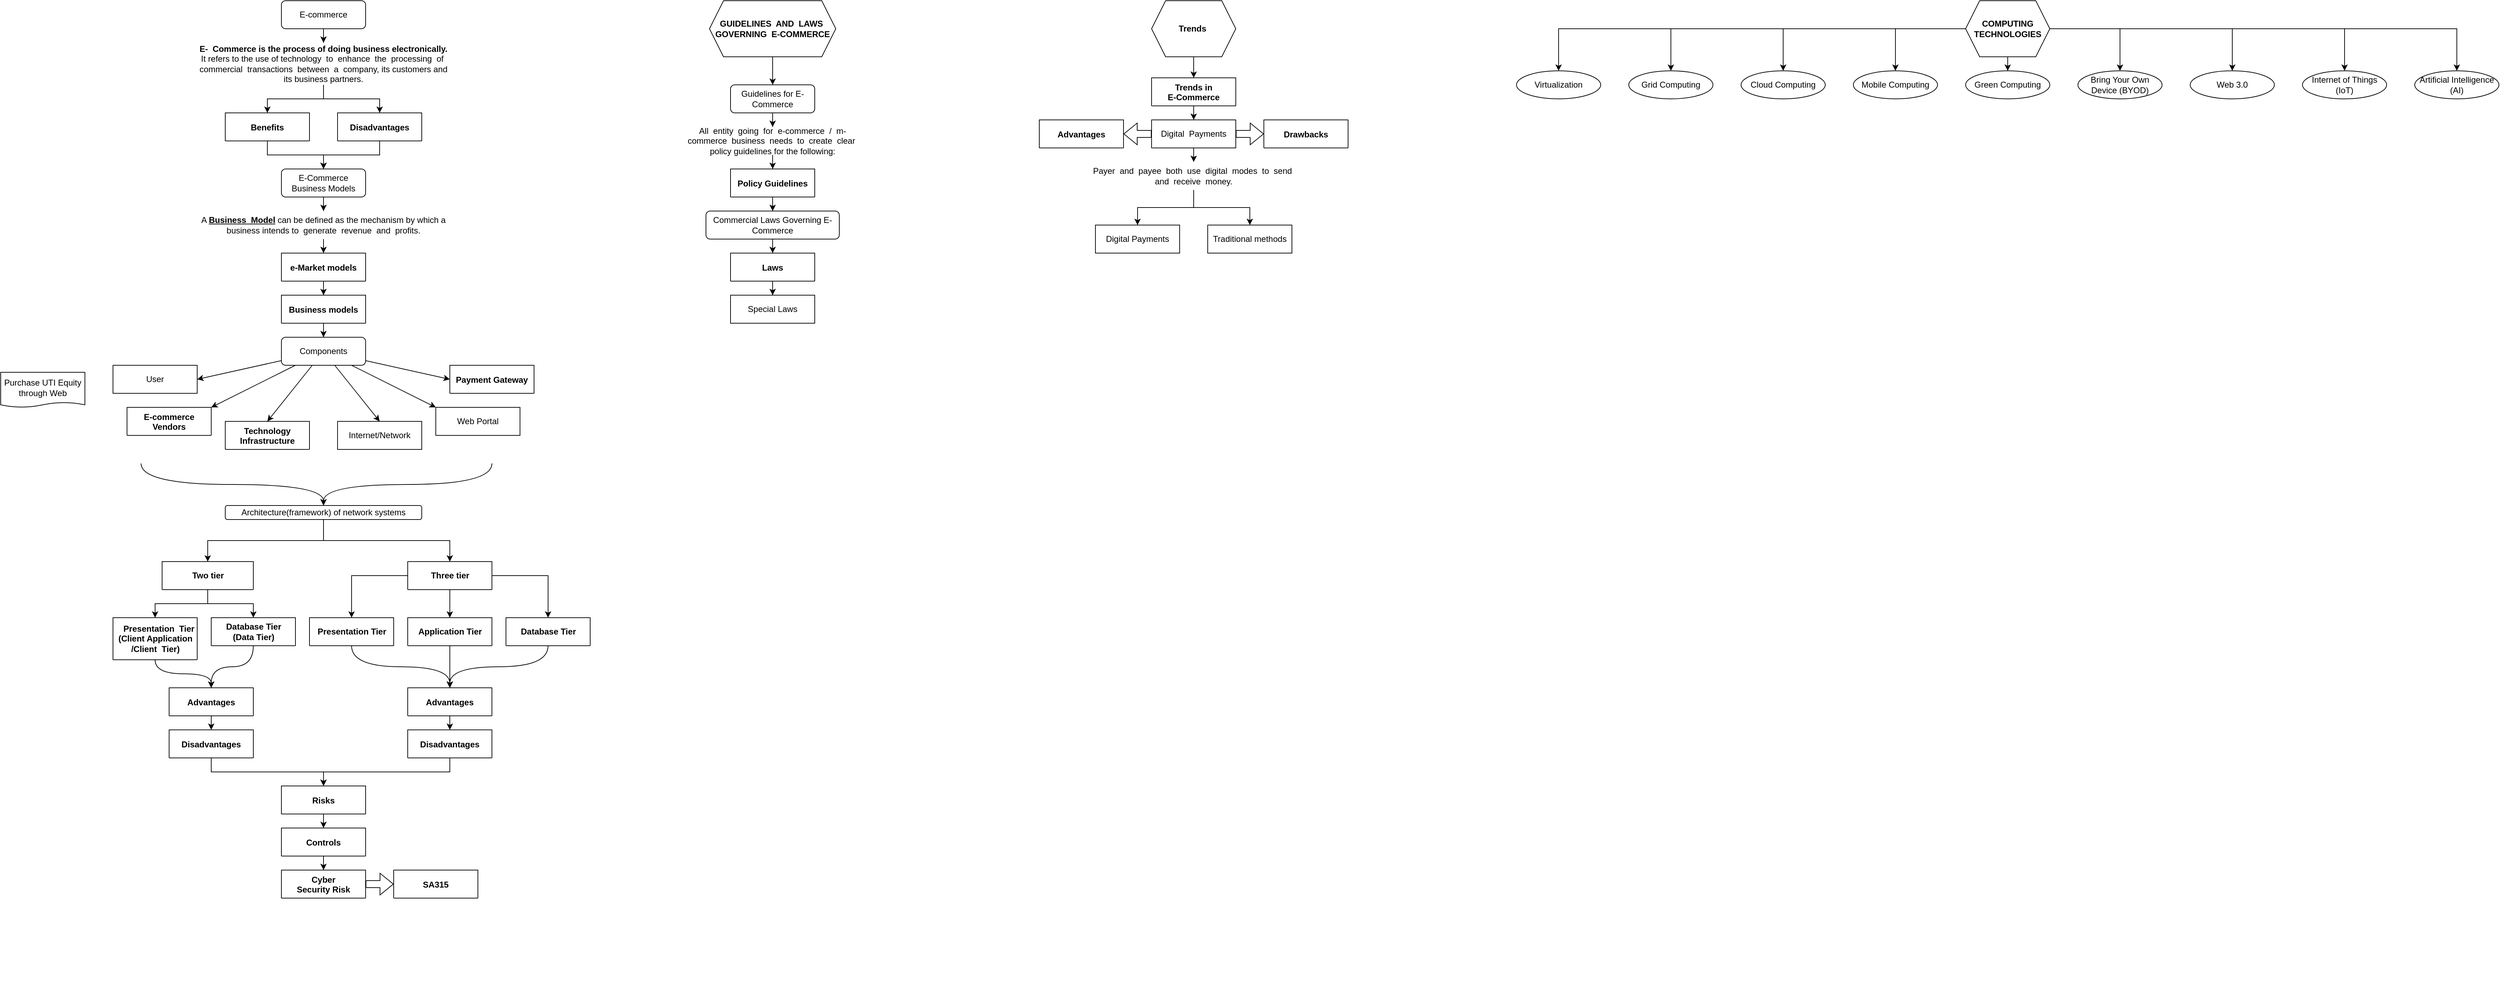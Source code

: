 <mxfile version="15.5.1" type="github">
  <diagram id="2g9G_qZVQDYAYwBl_Ek2" name="Page-1">
    <mxGraphModel dx="1719" dy="308" grid="1" gridSize="10" guides="1" tooltips="1" connect="1" arrows="1" fold="1" page="1" pageScale="1" pageWidth="850" pageHeight="1100" math="0" shadow="0">
      <root>
        <mxCell id="0" />
        <mxCell id="1" parent="0" />
        <mxCell id="_V5_Tny7rc_aiCJH9v1E-3" style="edgeStyle=orthogonalEdgeStyle;rounded=0;orthogonalLoop=1;jettySize=auto;html=1;entryX=0.5;entryY=0;entryDx=0;entryDy=0;" parent="1" source="_V5_Tny7rc_aiCJH9v1E-1" target="_V5_Tny7rc_aiCJH9v1E-2" edge="1">
          <mxGeometry relative="1" as="geometry" />
        </mxCell>
        <mxCell id="_V5_Tny7rc_aiCJH9v1E-1" value="E-commerce" style="rounded=1;whiteSpace=wrap;html=1;" parent="1" vertex="1">
          <mxGeometry x="360" width="120" height="40" as="geometry" />
        </mxCell>
        <mxCell id="_V5_Tny7rc_aiCJH9v1E-6" style="edgeStyle=orthogonalEdgeStyle;rounded=0;orthogonalLoop=1;jettySize=auto;html=1;entryX=0.5;entryY=0;entryDx=0;entryDy=0;" parent="1" source="_V5_Tny7rc_aiCJH9v1E-2" target="_V5_Tny7rc_aiCJH9v1E-4" edge="1">
          <mxGeometry relative="1" as="geometry" />
        </mxCell>
        <mxCell id="_V5_Tny7rc_aiCJH9v1E-9" style="edgeStyle=orthogonalEdgeStyle;rounded=0;orthogonalLoop=1;jettySize=auto;html=1;" parent="1" source="_V5_Tny7rc_aiCJH9v1E-2" target="_V5_Tny7rc_aiCJH9v1E-7" edge="1">
          <mxGeometry relative="1" as="geometry" />
        </mxCell>
        <mxCell id="_V5_Tny7rc_aiCJH9v1E-2" value="&lt;b&gt;E-&amp;nbsp; Commerce is the process of doing business electronically.&lt;/b&gt; It refers to the use of technology&amp;nbsp; to&amp;nbsp; enhance&amp;nbsp; the&amp;nbsp; processing&amp;nbsp; of&amp;nbsp; commercial&amp;nbsp; transactions&amp;nbsp; between&amp;nbsp; a&amp;nbsp; company, its customers and its business partners. " style="text;html=1;strokeColor=none;fillColor=none;align=center;verticalAlign=middle;whiteSpace=wrap;rounded=0;" parent="1" vertex="1">
          <mxGeometry x="240" y="60" width="360" height="60" as="geometry" />
        </mxCell>
        <mxCell id="_V5_Tny7rc_aiCJH9v1E-23" style="edgeStyle=orthogonalEdgeStyle;rounded=0;orthogonalLoop=1;jettySize=auto;html=1;" parent="1" source="_V5_Tny7rc_aiCJH9v1E-7" target="_V5_Tny7rc_aiCJH9v1E-15" edge="1">
          <mxGeometry relative="1" as="geometry" />
        </mxCell>
        <mxCell id="_V5_Tny7rc_aiCJH9v1E-24" style="edgeStyle=orthogonalEdgeStyle;rounded=0;orthogonalLoop=1;jettySize=auto;html=1;" parent="1" source="_V5_Tny7rc_aiCJH9v1E-4" target="_V5_Tny7rc_aiCJH9v1E-15" edge="1">
          <mxGeometry relative="1" as="geometry" />
        </mxCell>
        <mxCell id="_V5_Tny7rc_aiCJH9v1E-17" style="edgeStyle=orthogonalEdgeStyle;rounded=0;orthogonalLoop=1;jettySize=auto;html=1;" parent="1" source="_V5_Tny7rc_aiCJH9v1E-15" target="_V5_Tny7rc_aiCJH9v1E-16" edge="1">
          <mxGeometry relative="1" as="geometry" />
        </mxCell>
        <mxCell id="_V5_Tny7rc_aiCJH9v1E-15" value="E-Commerce Business Models" style="rounded=1;whiteSpace=wrap;html=1;" parent="1" vertex="1">
          <mxGeometry x="360" y="240" width="120" height="40" as="geometry" />
        </mxCell>
        <mxCell id="_V5_Tny7rc_aiCJH9v1E-22" style="edgeStyle=orthogonalEdgeStyle;rounded=0;orthogonalLoop=1;jettySize=auto;html=1;" parent="1" source="_V5_Tny7rc_aiCJH9v1E-16" target="_V5_Tny7rc_aiCJH9v1E-18" edge="1">
          <mxGeometry relative="1" as="geometry" />
        </mxCell>
        <mxCell id="_V5_Tny7rc_aiCJH9v1E-16" value="A &lt;u&gt;&lt;b&gt;Business&amp;nbsp; Model&lt;/b&gt;&lt;/u&gt; can be defined as the mechanism by which a business intends to&amp;nbsp; generate&amp;nbsp; revenue&amp;nbsp; and&amp;nbsp; profits." style="text;html=1;strokeColor=none;fillColor=none;align=center;verticalAlign=middle;whiteSpace=wrap;rounded=0;" parent="1" vertex="1">
          <mxGeometry x="240" y="300" width="360" height="40" as="geometry" />
        </mxCell>
        <mxCell id="_V5_Tny7rc_aiCJH9v1E-30" style="edgeStyle=orthogonalEdgeStyle;rounded=0;orthogonalLoop=1;jettySize=auto;html=1;" parent="1" source="_V5_Tny7rc_aiCJH9v1E-18" target="_V5_Tny7rc_aiCJH9v1E-28" edge="1">
          <mxGeometry relative="1" as="geometry" />
        </mxCell>
        <mxCell id="_V5_Tny7rc_aiCJH9v1E-56" style="edgeStyle=orthogonalEdgeStyle;rounded=0;orthogonalLoop=1;jettySize=auto;html=1;" parent="1" source="_V5_Tny7rc_aiCJH9v1E-28" target="_V5_Tny7rc_aiCJH9v1E-55" edge="1">
          <mxGeometry relative="1" as="geometry" />
        </mxCell>
        <mxCell id="_V5_Tny7rc_aiCJH9v1E-69" style="edgeStyle=none;rounded=0;orthogonalLoop=1;jettySize=auto;html=1;entryX=1;entryY=0.5;entryDx=0;entryDy=0;" parent="1" source="_V5_Tny7rc_aiCJH9v1E-55" edge="1">
          <mxGeometry relative="1" as="geometry">
            <mxPoint x="240" y="540" as="targetPoint" />
          </mxGeometry>
        </mxCell>
        <mxCell id="_V5_Tny7rc_aiCJH9v1E-70" style="edgeStyle=none;rounded=0;orthogonalLoop=1;jettySize=auto;html=1;entryX=1;entryY=0;entryDx=0;entryDy=0;" parent="1" source="_V5_Tny7rc_aiCJH9v1E-55" target="_V5_Tny7rc_aiCJH9v1E-59" edge="1">
          <mxGeometry relative="1" as="geometry" />
        </mxCell>
        <mxCell id="_V5_Tny7rc_aiCJH9v1E-71" style="edgeStyle=none;rounded=0;orthogonalLoop=1;jettySize=auto;html=1;entryX=0.5;entryY=0;entryDx=0;entryDy=0;" parent="1" source="_V5_Tny7rc_aiCJH9v1E-55" target="_V5_Tny7rc_aiCJH9v1E-61" edge="1">
          <mxGeometry relative="1" as="geometry" />
        </mxCell>
        <mxCell id="_V5_Tny7rc_aiCJH9v1E-72" style="edgeStyle=none;rounded=0;orthogonalLoop=1;jettySize=auto;html=1;entryX=0.5;entryY=0;entryDx=0;entryDy=0;" parent="1" source="_V5_Tny7rc_aiCJH9v1E-55" edge="1">
          <mxGeometry relative="1" as="geometry">
            <mxPoint x="500" y="600" as="targetPoint" />
          </mxGeometry>
        </mxCell>
        <mxCell id="_V5_Tny7rc_aiCJH9v1E-73" style="edgeStyle=none;rounded=0;orthogonalLoop=1;jettySize=auto;html=1;entryX=0;entryY=0;entryDx=0;entryDy=0;" parent="1" source="_V5_Tny7rc_aiCJH9v1E-55" edge="1">
          <mxGeometry relative="1" as="geometry">
            <mxPoint x="580" y="580" as="targetPoint" />
          </mxGeometry>
        </mxCell>
        <mxCell id="_V5_Tny7rc_aiCJH9v1E-74" style="edgeStyle=none;rounded=0;orthogonalLoop=1;jettySize=auto;html=1;entryX=0;entryY=0.5;entryDx=0;entryDy=0;" parent="1" source="_V5_Tny7rc_aiCJH9v1E-55" target="_V5_Tny7rc_aiCJH9v1E-67" edge="1">
          <mxGeometry relative="1" as="geometry" />
        </mxCell>
        <mxCell id="_V5_Tny7rc_aiCJH9v1E-55" value="Components" style="rounded=1;whiteSpace=wrap;html=1;" parent="1" vertex="1">
          <mxGeometry x="360" y="480" width="120" height="40" as="geometry" />
        </mxCell>
        <mxCell id="_V5_Tny7rc_aiCJH9v1E-78" style="edgeStyle=orthogonalEdgeStyle;curved=1;rounded=0;orthogonalLoop=1;jettySize=auto;html=1;" parent="1" target="_V5_Tny7rc_aiCJH9v1E-77" edge="1">
          <mxGeometry relative="1" as="geometry">
            <mxPoint x="160.029" y="660" as="sourcePoint" />
            <Array as="points">
              <mxPoint x="160" y="690" />
              <mxPoint x="420" y="690" />
            </Array>
          </mxGeometry>
        </mxCell>
        <mxCell id="_V5_Tny7rc_aiCJH9v1E-79" style="edgeStyle=orthogonalEdgeStyle;curved=1;rounded=0;orthogonalLoop=1;jettySize=auto;html=1;" parent="1" target="_V5_Tny7rc_aiCJH9v1E-77" edge="1">
          <mxGeometry relative="1" as="geometry">
            <mxPoint x="660.029" y="660" as="sourcePoint" />
            <Array as="points">
              <mxPoint x="660" y="690" />
              <mxPoint x="420" y="690" />
            </Array>
          </mxGeometry>
        </mxCell>
        <mxCell id="_V5_Tny7rc_aiCJH9v1E-126" style="edgeStyle=orthogonalEdgeStyle;rounded=0;orthogonalLoop=1;jettySize=auto;html=1;" parent="1" source="_V5_Tny7rc_aiCJH9v1E-77" target="_V5_Tny7rc_aiCJH9v1E-117" edge="1">
          <mxGeometry relative="1" as="geometry" />
        </mxCell>
        <mxCell id="_V5_Tny7rc_aiCJH9v1E-127" style="edgeStyle=orthogonalEdgeStyle;rounded=0;orthogonalLoop=1;jettySize=auto;html=1;" parent="1" source="_V5_Tny7rc_aiCJH9v1E-77" target="_V5_Tny7rc_aiCJH9v1E-118" edge="1">
          <mxGeometry relative="1" as="geometry" />
        </mxCell>
        <mxCell id="_V5_Tny7rc_aiCJH9v1E-77" value="Architecture(framework) of network systems" style="rounded=1;whiteSpace=wrap;html=1;" parent="1" vertex="1">
          <mxGeometry x="280" y="720" width="280" height="20" as="geometry" />
        </mxCell>
        <mxCell id="_V5_Tny7rc_aiCJH9v1E-124" style="edgeStyle=orthogonalEdgeStyle;rounded=0;orthogonalLoop=1;jettySize=auto;html=1;" parent="1" source="_V5_Tny7rc_aiCJH9v1E-117" target="_V5_Tny7rc_aiCJH9v1E-119" edge="1">
          <mxGeometry relative="1" as="geometry" />
        </mxCell>
        <mxCell id="_V5_Tny7rc_aiCJH9v1E-125" style="edgeStyle=orthogonalEdgeStyle;rounded=0;orthogonalLoop=1;jettySize=auto;html=1;" parent="1" source="_V5_Tny7rc_aiCJH9v1E-117" target="_V5_Tny7rc_aiCJH9v1E-120" edge="1">
          <mxGeometry relative="1" as="geometry" />
        </mxCell>
        <mxCell id="_V5_Tny7rc_aiCJH9v1E-131" style="edgeStyle=orthogonalEdgeStyle;rounded=0;orthogonalLoop=1;jettySize=auto;html=1;" parent="1" source="_V5_Tny7rc_aiCJH9v1E-118" target="_V5_Tny7rc_aiCJH9v1E-128" edge="1">
          <mxGeometry relative="1" as="geometry" />
        </mxCell>
        <mxCell id="_V5_Tny7rc_aiCJH9v1E-132" style="edgeStyle=orthogonalEdgeStyle;rounded=0;orthogonalLoop=1;jettySize=auto;html=1;" parent="1" source="_V5_Tny7rc_aiCJH9v1E-118" target="_V5_Tny7rc_aiCJH9v1E-130" edge="1">
          <mxGeometry relative="1" as="geometry" />
        </mxCell>
        <mxCell id="_V5_Tny7rc_aiCJH9v1E-133" style="edgeStyle=orthogonalEdgeStyle;rounded=0;orthogonalLoop=1;jettySize=auto;html=1;" parent="1" source="_V5_Tny7rc_aiCJH9v1E-118" target="_V5_Tny7rc_aiCJH9v1E-129" edge="1">
          <mxGeometry relative="1" as="geometry" />
        </mxCell>
        <mxCell id="_V5_Tny7rc_aiCJH9v1E-142" style="edgeStyle=orthogonalEdgeStyle;curved=1;rounded=0;orthogonalLoop=1;jettySize=auto;html=1;" parent="1" source="_V5_Tny7rc_aiCJH9v1E-119" target="_V5_Tny7rc_aiCJH9v1E-136" edge="1">
          <mxGeometry relative="1" as="geometry" />
        </mxCell>
        <mxCell id="_V5_Tny7rc_aiCJH9v1E-155" style="edgeStyle=orthogonalEdgeStyle;curved=1;rounded=0;orthogonalLoop=1;jettySize=auto;html=1;" parent="1" source="_V5_Tny7rc_aiCJH9v1E-128" target="_V5_Tny7rc_aiCJH9v1E-153" edge="1">
          <mxGeometry relative="1" as="geometry" />
        </mxCell>
        <mxCell id="_V5_Tny7rc_aiCJH9v1E-156" style="edgeStyle=orthogonalEdgeStyle;curved=1;rounded=0;orthogonalLoop=1;jettySize=auto;html=1;" parent="1" source="_V5_Tny7rc_aiCJH9v1E-129" target="_V5_Tny7rc_aiCJH9v1E-153" edge="1">
          <mxGeometry relative="1" as="geometry">
            <Array as="points">
              <mxPoint x="740" y="950" />
              <mxPoint x="600" y="950" />
            </Array>
          </mxGeometry>
        </mxCell>
        <mxCell id="_V5_Tny7rc_aiCJH9v1E-157" style="edgeStyle=orthogonalEdgeStyle;curved=1;rounded=0;orthogonalLoop=1;jettySize=auto;html=1;" parent="1" source="_V5_Tny7rc_aiCJH9v1E-130" target="_V5_Tny7rc_aiCJH9v1E-153" edge="1">
          <mxGeometry relative="1" as="geometry">
            <Array as="points">
              <mxPoint x="460" y="950" />
              <mxPoint x="600" y="950" />
            </Array>
          </mxGeometry>
        </mxCell>
        <mxCell id="_V5_Tny7rc_aiCJH9v1E-141" style="edgeStyle=orthogonalEdgeStyle;curved=1;rounded=0;orthogonalLoop=1;jettySize=auto;html=1;" parent="1" source="_V5_Tny7rc_aiCJH9v1E-120" target="_V5_Tny7rc_aiCJH9v1E-136" edge="1">
          <mxGeometry relative="1" as="geometry" />
        </mxCell>
        <mxCell id="Cj6t33-h_uaLePJBkrsk-4" style="edgeStyle=orthogonalEdgeStyle;rounded=0;orthogonalLoop=1;jettySize=auto;html=1;" parent="1" source="_V5_Tny7rc_aiCJH9v1E-138" target="Cj6t33-h_uaLePJBkrsk-1" edge="1">
          <mxGeometry relative="1" as="geometry">
            <Array as="points">
              <mxPoint x="260" y="1100" />
              <mxPoint x="420" y="1100" />
            </Array>
          </mxGeometry>
        </mxCell>
        <mxCell id="_V5_Tny7rc_aiCJH9v1E-143" style="edgeStyle=orthogonalEdgeStyle;curved=1;rounded=0;orthogonalLoop=1;jettySize=auto;html=1;" parent="1" source="_V5_Tny7rc_aiCJH9v1E-136" target="_V5_Tny7rc_aiCJH9v1E-138" edge="1">
          <mxGeometry relative="1" as="geometry" />
        </mxCell>
        <mxCell id="Cj6t33-h_uaLePJBkrsk-3" style="edgeStyle=orthogonalEdgeStyle;rounded=0;orthogonalLoop=1;jettySize=auto;html=1;" parent="1" source="_V5_Tny7rc_aiCJH9v1E-150" target="Cj6t33-h_uaLePJBkrsk-1" edge="1">
          <mxGeometry relative="1" as="geometry">
            <Array as="points">
              <mxPoint x="600" y="1100" />
              <mxPoint x="420" y="1100" />
            </Array>
          </mxGeometry>
        </mxCell>
        <mxCell id="_V5_Tny7rc_aiCJH9v1E-152" style="edgeStyle=orthogonalEdgeStyle;curved=1;rounded=0;orthogonalLoop=1;jettySize=auto;html=1;" parent="1" source="_V5_Tny7rc_aiCJH9v1E-153" target="_V5_Tny7rc_aiCJH9v1E-150" edge="1">
          <mxGeometry relative="1" as="geometry" />
        </mxCell>
        <mxCell id="Cj6t33-h_uaLePJBkrsk-9" style="edgeStyle=orthogonalEdgeStyle;rounded=0;orthogonalLoop=1;jettySize=auto;html=1;" parent="1" source="Cj6t33-h_uaLePJBkrsk-1" target="Cj6t33-h_uaLePJBkrsk-5" edge="1">
          <mxGeometry relative="1" as="geometry" />
        </mxCell>
        <mxCell id="Cj6t33-h_uaLePJBkrsk-14" style="edgeStyle=orthogonalEdgeStyle;rounded=0;orthogonalLoop=1;jettySize=auto;html=1;" parent="1" source="Cj6t33-h_uaLePJBkrsk-5" target="Cj6t33-h_uaLePJBkrsk-10" edge="1">
          <mxGeometry relative="1" as="geometry" />
        </mxCell>
        <mxCell id="Cj6t33-h_uaLePJBkrsk-17" style="edgeStyle=orthogonalEdgeStyle;shape=flexArrow;rounded=0;orthogonalLoop=1;jettySize=auto;html=1;" parent="1" source="Cj6t33-h_uaLePJBkrsk-10" target="Cj6t33-h_uaLePJBkrsk-15" edge="1">
          <mxGeometry relative="1" as="geometry" />
        </mxCell>
        <mxCell id="Cj6t33-h_uaLePJBkrsk-24" style="edgeStyle=orthogonalEdgeStyle;rounded=0;orthogonalLoop=1;jettySize=auto;html=1;" parent="1" source="Cj6t33-h_uaLePJBkrsk-22" target="Cj6t33-h_uaLePJBkrsk-23" edge="1">
          <mxGeometry relative="1" as="geometry" />
        </mxCell>
        <mxCell id="Cj6t33-h_uaLePJBkrsk-22" value="&lt;b&gt;GUIDELINES&amp;nbsp; AND&amp;nbsp; LAWS&amp;nbsp; GOVERNING&amp;nbsp; E-COMMERCE&lt;/b&gt;" style="shape=hexagon;perimeter=hexagonPerimeter2;whiteSpace=wrap;html=1;fixedSize=1;" parent="1" vertex="1">
          <mxGeometry x="970" width="180" height="80" as="geometry" />
        </mxCell>
        <mxCell id="Cj6t33-h_uaLePJBkrsk-26" style="edgeStyle=orthogonalEdgeStyle;rounded=0;orthogonalLoop=1;jettySize=auto;html=1;" parent="1" source="Cj6t33-h_uaLePJBkrsk-23" target="Cj6t33-h_uaLePJBkrsk-25" edge="1">
          <mxGeometry relative="1" as="geometry" />
        </mxCell>
        <mxCell id="Cj6t33-h_uaLePJBkrsk-23" value="Guidelines for E-Commerce " style="rounded=1;whiteSpace=wrap;html=1;" parent="1" vertex="1">
          <mxGeometry x="1000" y="120" width="120" height="40" as="geometry" />
        </mxCell>
        <mxCell id="Cj6t33-h_uaLePJBkrsk-31" style="edgeStyle=orthogonalEdgeStyle;rounded=0;orthogonalLoop=1;jettySize=auto;html=1;" parent="1" source="Cj6t33-h_uaLePJBkrsk-25" target="Cj6t33-h_uaLePJBkrsk-29" edge="1">
          <mxGeometry relative="1" as="geometry" />
        </mxCell>
        <mxCell id="Cj6t33-h_uaLePJBkrsk-25" value="All&amp;nbsp; entity&amp;nbsp; going&amp;nbsp; for&amp;nbsp; e-commerce&amp;nbsp; /&amp;nbsp; m-commerce&amp;nbsp; business&amp;nbsp; needs&amp;nbsp; to&amp;nbsp; create&amp;nbsp; clear&amp;nbsp; policy guidelines for the following:" style="text;html=1;strokeColor=none;fillColor=none;align=center;verticalAlign=middle;whiteSpace=wrap;rounded=0;" parent="1" vertex="1">
          <mxGeometry x="925" y="180" width="270" height="40" as="geometry" />
        </mxCell>
        <mxCell id="Cj6t33-h_uaLePJBkrsk-33" style="edgeStyle=orthogonalEdgeStyle;rounded=0;orthogonalLoop=1;jettySize=auto;html=1;" parent="1" source="Cj6t33-h_uaLePJBkrsk-29" target="Cj6t33-h_uaLePJBkrsk-32" edge="1">
          <mxGeometry relative="1" as="geometry" />
        </mxCell>
        <mxCell id="Cj6t33-h_uaLePJBkrsk-37" style="edgeStyle=orthogonalEdgeStyle;rounded=0;orthogonalLoop=1;jettySize=auto;html=1;" parent="1" source="Cj6t33-h_uaLePJBkrsk-32" target="Cj6t33-h_uaLePJBkrsk-34" edge="1">
          <mxGeometry relative="1" as="geometry" />
        </mxCell>
        <mxCell id="Cj6t33-h_uaLePJBkrsk-32" value="Commercial Laws Governing E-Commerce " style="rounded=1;whiteSpace=wrap;html=1;" parent="1" vertex="1">
          <mxGeometry x="965" y="300" width="190" height="40" as="geometry" />
        </mxCell>
        <mxCell id="Cj6t33-h_uaLePJBkrsk-41" style="edgeStyle=orthogonalEdgeStyle;rounded=0;orthogonalLoop=1;jettySize=auto;html=1;" parent="1" source="Cj6t33-h_uaLePJBkrsk-34" target="Cj6t33-h_uaLePJBkrsk-42" edge="1">
          <mxGeometry relative="1" as="geometry">
            <mxPoint x="1060" y="420.0" as="targetPoint" />
          </mxGeometry>
        </mxCell>
        <mxCell id="Cj6t33-h_uaLePJBkrsk-44" style="edgeStyle=orthogonalEdgeStyle;rounded=0;orthogonalLoop=1;jettySize=auto;html=1;" parent="1" source="Cj6t33-h_uaLePJBkrsk-42" target="Cj6t33-h_uaLePJBkrsk-43" edge="1" visible="0">
          <mxGeometry relative="1" as="geometry" />
        </mxCell>
        <mxCell id="Cj6t33-h_uaLePJBkrsk-46" style="edgeStyle=orthogonalEdgeStyle;rounded=0;orthogonalLoop=1;jettySize=auto;html=1;" parent="1" source="Cj6t33-h_uaLePJBkrsk-42" target="Cj6t33-h_uaLePJBkrsk-45" edge="1" visible="0">
          <mxGeometry relative="1" as="geometry" />
        </mxCell>
        <mxCell id="Cj6t33-h_uaLePJBkrsk-43" value="&lt;div&gt;Reserve Bank of &lt;br&gt;&lt;/div&gt;&lt;div&gt;India Act, 1934&lt;/div&gt;" style="rounded=1;whiteSpace=wrap;html=1;" parent="1" vertex="1" visible="0">
          <mxGeometry x="1080" y="500" width="120" height="40" as="geometry" />
        </mxCell>
        <mxCell id="Cj6t33-h_uaLePJBkrsk-49" style="edgeStyle=orthogonalEdgeStyle;rounded=0;orthogonalLoop=1;jettySize=auto;html=1;" parent="1" source="Cj6t33-h_uaLePJBkrsk-45" target="Cj6t33-h_uaLePJBkrsk-47" edge="1" visible="0">
          <mxGeometry relative="1" as="geometry" />
        </mxCell>
        <mxCell id="Cj6t33-h_uaLePJBkrsk-63" style="edgeStyle=orthogonalEdgeStyle;curved=1;rounded=0;orthogonalLoop=1;jettySize=auto;html=1;" parent="1" source="Cj6t33-h_uaLePJBkrsk-45" target="Cj6t33-h_uaLePJBkrsk-50" edge="1" visible="0">
          <mxGeometry relative="1" as="geometry" />
        </mxCell>
        <mxCell id="Cj6t33-h_uaLePJBkrsk-45" value="Information Technology Act, 2000" style="rounded=1;whiteSpace=wrap;html=1;" parent="1" vertex="1" visible="0">
          <mxGeometry x="920" y="500" width="120" height="40" as="geometry" />
        </mxCell>
        <mxCell id="Cj6t33-h_uaLePJBkrsk-56" style="edgeStyle=orthogonalEdgeStyle;rounded=0;orthogonalLoop=1;jettySize=auto;html=1;entryX=0;entryY=0.5;entryDx=0;entryDy=0;curved=1;" parent="1" source="Cj6t33-h_uaLePJBkrsk-50" target="Cj6t33-h_uaLePJBkrsk-54" edge="1" visible="0">
          <mxGeometry relative="1" as="geometry" />
        </mxCell>
        <mxCell id="Cj6t33-h_uaLePJBkrsk-57" style="edgeStyle=orthogonalEdgeStyle;curved=1;rounded=0;orthogonalLoop=1;jettySize=auto;html=1;" parent="1" source="Cj6t33-h_uaLePJBkrsk-50" target="Cj6t33-h_uaLePJBkrsk-53" edge="1" visible="0">
          <mxGeometry relative="1" as="geometry" />
        </mxCell>
        <mxCell id="Cj6t33-h_uaLePJBkrsk-59" style="edgeStyle=orthogonalEdgeStyle;curved=1;rounded=0;orthogonalLoop=1;jettySize=auto;html=1;entryX=0;entryY=0.5;entryDx=0;entryDy=0;" parent="1" source="Cj6t33-h_uaLePJBkrsk-50" target="Cj6t33-h_uaLePJBkrsk-52" edge="1" visible="0">
          <mxGeometry relative="1" as="geometry" />
        </mxCell>
        <mxCell id="Cj6t33-h_uaLePJBkrsk-60" style="edgeStyle=orthogonalEdgeStyle;curved=1;rounded=0;orthogonalLoop=1;jettySize=auto;html=1;entryX=0;entryY=0.5;entryDx=0;entryDy=0;" parent="1" source="Cj6t33-h_uaLePJBkrsk-50" target="Cj6t33-h_uaLePJBkrsk-51" edge="1" visible="0">
          <mxGeometry relative="1" as="geometry" />
        </mxCell>
        <mxCell id="Cj6t33-h_uaLePJBkrsk-61" style="edgeStyle=orthogonalEdgeStyle;curved=1;rounded=0;orthogonalLoop=1;jettySize=auto;html=1;entryX=0;entryY=0.5;entryDx=0;entryDy=0;" parent="1" source="Cj6t33-h_uaLePJBkrsk-50" target="Cj6t33-h_uaLePJBkrsk-58" edge="1" visible="0">
          <mxGeometry relative="1" as="geometry" />
        </mxCell>
        <mxCell id="Cj6t33-h_uaLePJBkrsk-51" value="&lt;b&gt;Section 6&lt;/b&gt;, It&amp;nbsp; provides&amp;nbsp; that&amp;nbsp; the&amp;nbsp; filing&amp;nbsp; of&amp;nbsp; any&amp;nbsp; form,&amp;nbsp; application&amp;nbsp; or&amp;nbsp; other&amp;nbsp; documents,&amp;nbsp; creation,&amp;nbsp; retention&amp;nbsp; or&amp;nbsp; preservation&amp;nbsp; of&amp;nbsp; records,&amp;nbsp; issue&amp;nbsp; or&amp;nbsp; grant&amp;nbsp; of&amp;nbsp; any&amp;nbsp; license&amp;nbsp; or permit or receipt or payment in Government offices and its agencies may be&amp;nbsp;&amp;nbsp; done&amp;nbsp;&amp;nbsp; through&amp;nbsp;&amp;nbsp; the&amp;nbsp;&amp;nbsp; means&amp;nbsp;&amp;nbsp; of&amp;nbsp;&amp;nbsp; electronic&amp;nbsp;&amp;nbsp; form. " style="rounded=1;whiteSpace=wrap;html=1;" parent="1" vertex="1" visible="0">
          <mxGeometry x="1080" y="740" width="430" height="90" as="geometry" />
        </mxCell>
        <mxCell id="Cj6t33-h_uaLePJBkrsk-52" value="&amp;nbsp;allows&amp;nbsp; Government&amp;nbsp; to&amp;nbsp; issue&amp;nbsp; notification&amp;nbsp; on&amp;nbsp; the&amp;nbsp; web&amp;nbsp; thus&amp;nbsp; heralding e-governance. " style="rounded=1;whiteSpace=wrap;html=1;" parent="1" vertex="1" visible="0">
          <mxGeometry x="1080" y="680" width="320" height="40" as="geometry" />
        </mxCell>
        <mxCell id="Cj6t33-h_uaLePJBkrsk-53" value="&lt;b&gt;Section&amp;nbsp; 3&lt;/b&gt;, Digital Signatures have been given legal&amp;nbsp; validity&amp;nbsp; and&amp;nbsp; sanction" style="rounded=1;whiteSpace=wrap;html=1;" parent="1" vertex="1" visible="0">
          <mxGeometry x="1080" y="620" width="325" height="40" as="geometry" />
        </mxCell>
        <mxCell id="Cj6t33-h_uaLePJBkrsk-54" value="&lt;b&gt;Section&amp;nbsp; 4&lt;/b&gt;,&amp;nbsp; email would now be a valid&amp;nbsp; and&amp;nbsp; legal&amp;nbsp; form&amp;nbsp; of&amp;nbsp; communication&amp;nbsp; in&amp;nbsp; India" style="rounded=1;whiteSpace=wrap;html=1;" parent="1" vertex="1" visible="0">
          <mxGeometry x="1080" y="560" width="325" height="40" as="geometry" />
        </mxCell>
        <mxCell id="Cj6t33-h_uaLePJBkrsk-58" value="&lt;b&gt;Section&amp;nbsp; 14&lt;/b&gt;, Secure electronic record. " style="rounded=1;whiteSpace=wrap;html=1;" parent="1" vertex="1" visible="0">
          <mxGeometry x="1080" y="850" width="320" height="40" as="geometry" />
        </mxCell>
        <mxCell id="Cj6t33-h_uaLePJBkrsk-67" style="edgeStyle=orthogonalEdgeStyle;curved=1;rounded=0;orthogonalLoop=1;jettySize=auto;html=1;" parent="1" source="Cj6t33-h_uaLePJBkrsk-64" target="Cj6t33-h_uaLePJBkrsk-65" edge="1">
          <mxGeometry relative="1" as="geometry" />
        </mxCell>
        <mxCell id="Cj6t33-h_uaLePJBkrsk-64" value="&lt;b&gt;Trends&amp;nbsp; &lt;/b&gt;" style="shape=hexagon;perimeter=hexagonPerimeter2;whiteSpace=wrap;html=1;fixedSize=1;" parent="1" vertex="1">
          <mxGeometry x="1600" width="120" height="80" as="geometry" />
        </mxCell>
        <mxCell id="Cj6t33-h_uaLePJBkrsk-73" style="edgeStyle=orthogonalEdgeStyle;curved=1;rounded=0;orthogonalLoop=1;jettySize=auto;html=1;" parent="1" source="Cj6t33-h_uaLePJBkrsk-65" target="Cj6t33-h_uaLePJBkrsk-70" edge="1">
          <mxGeometry relative="1" as="geometry" />
        </mxCell>
        <mxCell id="Cj6t33-h_uaLePJBkrsk-72" style="edgeStyle=orthogonalEdgeStyle;curved=1;rounded=0;orthogonalLoop=1;jettySize=auto;html=1;" parent="1" source="Cj6t33-h_uaLePJBkrsk-70" target="Cj6t33-h_uaLePJBkrsk-71" edge="1">
          <mxGeometry relative="1" as="geometry" />
        </mxCell>
        <mxCell id="Cj6t33-h_uaLePJBkrsk-116" style="edgeStyle=orthogonalEdgeStyle;shape=flexArrow;rounded=0;orthogonalLoop=1;jettySize=auto;html=1;" parent="1" source="Cj6t33-h_uaLePJBkrsk-70" target="Cj6t33-h_uaLePJBkrsk-114" edge="1">
          <mxGeometry relative="1" as="geometry" />
        </mxCell>
        <mxCell id="Cj6t33-h_uaLePJBkrsk-117" style="edgeStyle=orthogonalEdgeStyle;shape=flexArrow;rounded=0;orthogonalLoop=1;jettySize=auto;html=1;" parent="1" source="Cj6t33-h_uaLePJBkrsk-70" target="Cj6t33-h_uaLePJBkrsk-112" edge="1">
          <mxGeometry relative="1" as="geometry" />
        </mxCell>
        <mxCell id="Cj6t33-h_uaLePJBkrsk-70" value="Digital&amp;nbsp; Payments" style="rounded=0;whiteSpace=wrap;html=1;" parent="1" vertex="1">
          <mxGeometry x="1600" y="170" width="120" height="40" as="geometry" />
        </mxCell>
        <mxCell id="Cj6t33-h_uaLePJBkrsk-91" style="edgeStyle=orthogonalEdgeStyle;rounded=0;orthogonalLoop=1;jettySize=auto;html=1;" parent="1" source="Cj6t33-h_uaLePJBkrsk-71" target="Cj6t33-h_uaLePJBkrsk-90" edge="1">
          <mxGeometry relative="1" as="geometry" />
        </mxCell>
        <mxCell id="Cj6t33-h_uaLePJBkrsk-92" style="edgeStyle=orthogonalEdgeStyle;rounded=0;orthogonalLoop=1;jettySize=auto;html=1;" parent="1" source="Cj6t33-h_uaLePJBkrsk-71" target="Cj6t33-h_uaLePJBkrsk-74" edge="1">
          <mxGeometry relative="1" as="geometry" />
        </mxCell>
        <mxCell id="Cj6t33-h_uaLePJBkrsk-71" value="Payer&amp;nbsp; and&amp;nbsp; payee&amp;nbsp; both&amp;nbsp; use&amp;nbsp; digital&amp;nbsp; modes&amp;nbsp; to&amp;nbsp; send&amp;nbsp; and&amp;nbsp; receive&amp;nbsp; money. " style="text;html=1;strokeColor=none;fillColor=none;align=center;verticalAlign=middle;whiteSpace=wrap;rounded=0;" parent="1" vertex="1">
          <mxGeometry x="1515" y="230" width="290" height="40" as="geometry" />
        </mxCell>
        <mxCell id="Cj6t33-h_uaLePJBkrsk-85" style="edgeStyle=orthogonalEdgeStyle;rounded=0;orthogonalLoop=1;jettySize=auto;html=1;" parent="1" source="Cj6t33-h_uaLePJBkrsk-74" target="Cj6t33-h_uaLePJBkrsk-82" edge="1" visible="0">
          <mxGeometry relative="1" as="geometry">
            <Array as="points">
              <mxPoint x="1580" y="380" />
              <mxPoint x="1385" y="380" />
            </Array>
          </mxGeometry>
        </mxCell>
        <mxCell id="Cj6t33-h_uaLePJBkrsk-86" style="edgeStyle=orthogonalEdgeStyle;rounded=0;orthogonalLoop=1;jettySize=auto;html=1;" parent="1" source="Cj6t33-h_uaLePJBkrsk-74" target="Cj6t33-h_uaLePJBkrsk-76" edge="1" visible="0">
          <mxGeometry relative="1" as="geometry">
            <Array as="points">
              <mxPoint x="1580" y="380" />
              <mxPoint x="1255" y="380" />
            </Array>
          </mxGeometry>
        </mxCell>
        <mxCell id="Cj6t33-h_uaLePJBkrsk-87" style="edgeStyle=orthogonalEdgeStyle;rounded=0;orthogonalLoop=1;jettySize=auto;html=1;" parent="1" source="Cj6t33-h_uaLePJBkrsk-74" target="Cj6t33-h_uaLePJBkrsk-80" edge="1" visible="0">
          <mxGeometry relative="1" as="geometry" />
        </mxCell>
        <mxCell id="Cj6t33-h_uaLePJBkrsk-88" style="edgeStyle=orthogonalEdgeStyle;rounded=0;orthogonalLoop=1;jettySize=auto;html=1;" parent="1" source="Cj6t33-h_uaLePJBkrsk-74" target="Cj6t33-h_uaLePJBkrsk-81" edge="1" visible="0">
          <mxGeometry relative="1" as="geometry">
            <Array as="points">
              <mxPoint x="1580" y="380" />
              <mxPoint x="1775" y="380" />
            </Array>
          </mxGeometry>
        </mxCell>
        <mxCell id="Cj6t33-h_uaLePJBkrsk-89" style="edgeStyle=orthogonalEdgeStyle;rounded=0;orthogonalLoop=1;jettySize=auto;html=1;" parent="1" source="Cj6t33-h_uaLePJBkrsk-74" target="Cj6t33-h_uaLePJBkrsk-84" edge="1" visible="0">
          <mxGeometry relative="1" as="geometry">
            <Array as="points">
              <mxPoint x="1580" y="380" />
              <mxPoint x="1910" y="380" />
            </Array>
          </mxGeometry>
        </mxCell>
        <mxCell id="Cj6t33-h_uaLePJBkrsk-93" style="edgeStyle=orthogonalEdgeStyle;rounded=0;orthogonalLoop=1;jettySize=auto;html=1;" parent="1" source="Cj6t33-h_uaLePJBkrsk-74" target="Cj6t33-h_uaLePJBkrsk-77" edge="1" visible="0">
          <mxGeometry relative="1" as="geometry" />
        </mxCell>
        <mxCell id="Cj6t33-h_uaLePJBkrsk-76" value="&lt;div&gt;Unified&amp;nbsp; &lt;br&gt;&lt;/div&gt;&lt;div&gt;Payment&amp;nbsp; Interface&lt;br&gt;&lt;/div&gt;&lt;div&gt;(UPI)&lt;/div&gt;" style="swimlane;startSize=60;fontFamily=Helvetica;fontSize=12;fontColor=#000000;align=center;strokeColor=#000000;fillColor=#ffffff;html=1;" parent="1" vertex="1" visible="0" collapsed="1">
          <mxGeometry x="1200" y="400" width="110" height="60" as="geometry">
            <mxRectangle x="1200" y="400" width="240" height="200" as="alternateBounds" />
          </mxGeometry>
        </mxCell>
        <mxCell id="Cj6t33-h_uaLePJBkrsk-94" value="UPI or Unified Payment Interface is a payment mode which is used&amp;nbsp; to&amp;nbsp; make&amp;nbsp; instant&amp;nbsp; fund&amp;nbsp; transfers&amp;nbsp; from&amp;nbsp; the&amp;nbsp; sender’s&amp;nbsp; bank&amp;nbsp; account&amp;nbsp; to&amp;nbsp; the&amp;nbsp; receiver’s&amp;nbsp; bank&amp;nbsp; account&amp;nbsp; through&amp;nbsp; the&amp;nbsp; mobile&amp;nbsp; app.&amp;nbsp; User&amp;nbsp; can&amp;nbsp; transfer&amp;nbsp; funds&amp;nbsp; between&amp;nbsp; two&amp;nbsp; accounts&amp;nbsp; using&amp;nbsp; UPI&amp;nbsp; apps." style="rounded=0;whiteSpace=wrap;html=1;" parent="Cj6t33-h_uaLePJBkrsk-76" vertex="1">
          <mxGeometry y="60" width="240" height="140" as="geometry" />
        </mxCell>
        <mxCell id="Cj6t33-h_uaLePJBkrsk-77" value="&lt;div&gt;Immediate&amp;nbsp;&amp;nbsp; &lt;br&gt;&lt;/div&gt;&lt;div&gt;Payment&amp;nbsp;&amp;nbsp; Service&amp;nbsp; &lt;br&gt;&lt;/div&gt;&lt;div&gt; (IMPS)&lt;/div&gt;" style="swimlane;startSize=60;fontFamily=Helvetica;fontSize=12;fontColor=#000000;align=center;strokeColor=#000000;fillColor=#ffffff;html=1;" parent="1" vertex="1" visible="0" collapsed="1">
          <mxGeometry x="1460" y="400" width="110" height="60" as="geometry">
            <mxRectangle x="1470" y="400" width="240" height="160" as="alternateBounds" />
          </mxGeometry>
        </mxCell>
        <mxCell id="Cj6t33-h_uaLePJBkrsk-96" value="s&amp;nbsp; a&amp;nbsp; Mobile&amp;nbsp; App&amp;nbsp; developed by National Payments Corporation of India (NPCI) based on UPI (Unified&amp;nbsp; Payment&amp;nbsp; Interface).&amp;nbsp; It&amp;nbsp; facilitates&amp;nbsp; e-payments&amp;nbsp; directly&amp;nbsp; through&amp;nbsp; banks and supports all Indian banks which use that platform." style="rounded=0;whiteSpace=wrap;html=1;" parent="Cj6t33-h_uaLePJBkrsk-77" vertex="1">
          <mxGeometry y="60" width="240" height="100" as="geometry" />
        </mxCell>
        <mxCell id="Cj6t33-h_uaLePJBkrsk-80" value="Mobile&amp;nbsp; Wallets" style="swimlane;startSize=60;fontFamily=Helvetica;fontSize=12;fontColor=#000000;align=center;strokeColor=#000000;fillColor=#ffffff;html=1;" parent="1" vertex="1" visible="0" collapsed="1">
          <mxGeometry x="1590" y="400" width="110" height="60" as="geometry">
            <mxRectangle x="1600" y="400" width="260" height="160" as="alternateBounds" />
          </mxGeometry>
        </mxCell>
        <mxCell id="Cj6t33-h_uaLePJBkrsk-97" value="A&amp;nbsp; mobile&amp;nbsp; wallet&amp;nbsp; or&amp;nbsp; e-wallet&amp;nbsp; is&amp;nbsp; nothing&amp;nbsp; but&amp;nbsp; a&amp;nbsp; digital&amp;nbsp; version of a physical or real-life wallet, in which one can add money to purchase&amp;nbsp; various&amp;nbsp; goods&amp;nbsp; and&amp;nbsp; services&amp;nbsp; (both&amp;nbsp; online&amp;nbsp; and&amp;nbsp; offline)&amp;nbsp; and&amp;nbsp; transfer&amp;nbsp; money&amp;nbsp; with&amp;nbsp; this&amp;nbsp; technology." style="rounded=0;whiteSpace=wrap;html=1;" parent="Cj6t33-h_uaLePJBkrsk-80" vertex="1">
          <mxGeometry y="60" width="260" height="100" as="geometry" />
        </mxCell>
        <mxCell id="Cj6t33-h_uaLePJBkrsk-81" value="&lt;div&gt;Aadhar Enabled &lt;br&gt;&lt;/div&gt;&lt;div&gt;Payment Service &lt;br&gt;&lt;/div&gt;&lt;div&gt; (AEPS)&lt;/div&gt;" style="swimlane;startSize=60;fontFamily=Helvetica;fontSize=12;fontColor=#000000;align=center;strokeColor=#000000;fillColor=#ffffff;html=1;" parent="1" vertex="1" visible="0" collapsed="1">
          <mxGeometry x="1720" y="400" width="110" height="60" as="geometry">
            <mxRectangle x="1730" y="400" width="250" height="200" as="alternateBounds" />
          </mxGeometry>
        </mxCell>
        <mxCell id="Cj6t33-h_uaLePJBkrsk-98" value="ustomer&amp;nbsp; needs&amp;nbsp; only&amp;nbsp; his&amp;nbsp; or&amp;nbsp; her&amp;nbsp; Aadhaar&amp;nbsp; number&amp;nbsp;&amp;nbsp; to&amp;nbsp;&amp;nbsp; pay&amp;nbsp;&amp;nbsp; to&amp;nbsp;&amp;nbsp; any&amp;nbsp;&amp;nbsp; merchant.&amp;nbsp;&amp;nbsp; AEPS&amp;nbsp;&amp;nbsp; allows&amp;nbsp;&amp;nbsp; bank&amp;nbsp;&amp;nbsp; to&amp;nbsp;&amp;nbsp; bank&amp;nbsp;&amp;nbsp; transactions. It means the money you pay will be deducted from your account&amp;nbsp; and&amp;nbsp; credited&amp;nbsp; to&amp;nbsp; the&amp;nbsp; payee’s&amp;nbsp; account&amp;nbsp; directly.&amp;nbsp; Customers&amp;nbsp; will&amp;nbsp; need to link their AADHAR numbers to their bank accounts. " style="rounded=0;whiteSpace=wrap;html=1;" parent="Cj6t33-h_uaLePJBkrsk-81" vertex="1">
          <mxGeometry y="60" width="250" height="140" as="geometry" />
        </mxCell>
        <mxCell id="Cj6t33-h_uaLePJBkrsk-82" value="&lt;div&gt;BHIM&amp;nbsp; &lt;br&gt;&lt;/div&gt;&lt;div&gt;(Bharat&amp;nbsp; Interface &lt;br&gt;&lt;/div&gt;&lt;div&gt; for&amp;nbsp; Money)&lt;/div&gt;" style="swimlane;startSize=60;fontFamily=Helvetica;fontSize=12;fontColor=#000000;align=center;strokeColor=#000000;fillColor=#ffffff;html=1;" parent="1" vertex="1" visible="0" collapsed="1">
          <mxGeometry x="1330" y="400" width="110" height="60" as="geometry">
            <mxRectangle x="1340" y="400" width="230" height="150" as="alternateBounds" />
          </mxGeometry>
        </mxCell>
        <mxCell id="Cj6t33-h_uaLePJBkrsk-95" value="ransfer&amp;nbsp; money&amp;nbsp; instantly&amp;nbsp; within&amp;nbsp; banks&amp;nbsp; across&amp;nbsp; India through Mobile, Internet Banking and ATM, which is not only safe but economical also." style="rounded=0;whiteSpace=wrap;html=1;" parent="Cj6t33-h_uaLePJBkrsk-82" vertex="1">
          <mxGeometry y="60" width="230" height="90" as="geometry" />
        </mxCell>
        <mxCell id="Cj6t33-h_uaLePJBkrsk-84" value="&lt;div&gt;Unstructured &lt;br&gt;&lt;/div&gt;&lt;div&gt;Supplementary &lt;br&gt;&lt;/div&gt;&lt;div&gt;Service &lt;br&gt;&lt;/div&gt;&lt;div&gt;Data (USSD)&lt;/div&gt;" style="swimlane;startSize=60;fontFamily=Helvetica;fontSize=12;fontColor=#000000;align=center;strokeColor=#000000;fillColor=#ffffff;html=1;" parent="1" vertex="1" visible="0" collapsed="1">
          <mxGeometry x="1850" y="400" width="120" height="60" as="geometry">
            <mxRectangle x="1860" y="400" width="240" height="180" as="alternateBounds" />
          </mxGeometry>
        </mxCell>
        <mxCell id="Cj6t33-h_uaLePJBkrsk-99" value="User does not need to&amp;nbsp; have&amp;nbsp; a&amp;nbsp; smartphone&amp;nbsp; or&amp;nbsp; internet&amp;nbsp; connection&amp;nbsp; to&amp;nbsp; use&amp;nbsp; USSD&amp;nbsp; banking. S/he&amp;nbsp; can&amp;nbsp; use&amp;nbsp; this&amp;nbsp; service&amp;nbsp; for&amp;nbsp; many financial and non-financial operations such as checking balance, sending&amp;nbsp;&amp;nbsp; money,&amp;nbsp;&amp;nbsp; changing&amp;nbsp;&amp;nbsp; Mobile&amp;nbsp;&amp;nbsp; Banking&amp;nbsp;&amp;nbsp; Personal&amp;nbsp;&amp;nbsp; Identification&amp;nbsp;&amp;nbsp; number (MPIN) and getting Mobile Money Identifier (MMID)." style="rounded=0;whiteSpace=wrap;html=1;" parent="Cj6t33-h_uaLePJBkrsk-84" vertex="1">
          <mxGeometry y="60" width="240" height="120" as="geometry" />
        </mxCell>
        <mxCell id="Cj6t33-h_uaLePJBkrsk-110" style="edgeStyle=orthogonalEdgeStyle;rounded=0;orthogonalLoop=1;jettySize=auto;html=1;" parent="1" source="Cj6t33-h_uaLePJBkrsk-90" target="Cj6t33-h_uaLePJBkrsk-100" edge="1" visible="0">
          <mxGeometry relative="1" as="geometry" />
        </mxCell>
        <mxCell id="Cj6t33-h_uaLePJBkrsk-111" style="edgeStyle=orthogonalEdgeStyle;rounded=0;orthogonalLoop=1;jettySize=auto;html=1;" parent="1" source="Cj6t33-h_uaLePJBkrsk-90" target="Cj6t33-h_uaLePJBkrsk-101" edge="1" visible="0">
          <mxGeometry relative="1" as="geometry" />
        </mxCell>
        <mxCell id="Cj6t33-h_uaLePJBkrsk-105" style="edgeStyle=orthogonalEdgeStyle;rounded=0;orthogonalLoop=1;jettySize=auto;html=1;" parent="1" source="Cj6t33-h_uaLePJBkrsk-100" target="Cj6t33-h_uaLePJBkrsk-103" edge="1" visible="0">
          <mxGeometry relative="1" as="geometry">
            <mxPoint x="1660" y="440" as="sourcePoint" />
          </mxGeometry>
        </mxCell>
        <mxCell id="Cj6t33-h_uaLePJBkrsk-106" style="edgeStyle=orthogonalEdgeStyle;rounded=0;orthogonalLoop=1;jettySize=auto;html=1;" parent="1" source="Cj6t33-h_uaLePJBkrsk-100" target="Cj6t33-h_uaLePJBkrsk-102" edge="1" visible="0">
          <mxGeometry relative="1" as="geometry">
            <Array as="points">
              <mxPoint x="1660" y="460" />
              <mxPoint x="1520" y="460" />
            </Array>
          </mxGeometry>
        </mxCell>
        <mxCell id="Cj6t33-h_uaLePJBkrsk-107" style="edgeStyle=orthogonalEdgeStyle;rounded=0;orthogonalLoop=1;jettySize=auto;html=1;" parent="1" source="Cj6t33-h_uaLePJBkrsk-100" target="Cj6t33-h_uaLePJBkrsk-104" edge="1" visible="0">
          <mxGeometry relative="1" as="geometry">
            <Array as="points">
              <mxPoint x="1660" y="460" />
              <mxPoint x="1795" y="460" />
            </Array>
          </mxGeometry>
        </mxCell>
        <mxCell id="Cj6t33-h_uaLePJBkrsk-100" value="Cards" style="rounded=1;whiteSpace=wrap;html=1;" parent="1" vertex="1" visible="0">
          <mxGeometry x="1600" y="400" width="120" height="40" as="geometry" />
        </mxCell>
        <mxCell id="Cj6t33-h_uaLePJBkrsk-101" value="Internet&amp;nbsp; Banking" style="rounded=1;whiteSpace=wrap;html=1;" parent="1" vertex="1" visible="0">
          <mxGeometry x="1760" y="400" width="120" height="40" as="geometry" />
        </mxCell>
        <mxCell id="Cj6t33-h_uaLePJBkrsk-102" value="Credit Cards" style="rounded=1;whiteSpace=wrap;html=1;" parent="1" vertex="1" visible="0">
          <mxGeometry x="1460" y="480" width="120" height="40" as="geometry" />
        </mxCell>
        <mxCell id="Cj6t33-h_uaLePJBkrsk-103" value="Debits Cards" style="rounded=1;whiteSpace=wrap;html=1;" parent="1" vertex="1" visible="0">
          <mxGeometry x="1600" y="480" width="120" height="40" as="geometry" />
        </mxCell>
        <mxCell id="Cj6t33-h_uaLePJBkrsk-109" style="edgeStyle=orthogonalEdgeStyle;rounded=0;orthogonalLoop=1;jettySize=auto;html=1;entryX=0.5;entryY=0;entryDx=0;entryDy=0;" parent="1" source="Cj6t33-h_uaLePJBkrsk-104" target="Cj6t33-h_uaLePJBkrsk-108" edge="1" visible="0">
          <mxGeometry relative="1" as="geometry" />
        </mxCell>
        <mxCell id="Cj6t33-h_uaLePJBkrsk-104" value="Smart Card" style="rounded=1;whiteSpace=wrap;html=1;" parent="1" vertex="1" visible="0">
          <mxGeometry x="1735" y="480" width="120" height="40" as="geometry" />
        </mxCell>
        <mxCell id="Cj6t33-h_uaLePJBkrsk-108" value="it has a small microprocessor chip embedded in it. " style="text;html=1;strokeColor=none;fillColor=none;align=center;verticalAlign=middle;whiteSpace=wrap;rounded=0;" parent="1" vertex="1" visible="0">
          <mxGeometry x="1737.5" y="540" width="115" height="40" as="geometry" />
        </mxCell>
        <mxCell id="2BL4Y43nh_PBAezUoOyc-3" style="edgeStyle=orthogonalEdgeStyle;rounded=0;orthogonalLoop=1;jettySize=auto;html=1;" parent="1" source="2BL4Y43nh_PBAezUoOyc-1" target="2BL4Y43nh_PBAezUoOyc-2" edge="1">
          <mxGeometry relative="1" as="geometry" />
        </mxCell>
        <mxCell id="2BL4Y43nh_PBAezUoOyc-34" style="edgeStyle=orthogonalEdgeStyle;rounded=0;orthogonalLoop=1;jettySize=auto;html=1;" parent="1" source="2BL4Y43nh_PBAezUoOyc-1" target="2BL4Y43nh_PBAezUoOyc-17" edge="1">
          <mxGeometry relative="1" as="geometry" />
        </mxCell>
        <mxCell id="mX5zIoZEDIJDonC2avRV-1" style="edgeStyle=orthogonalEdgeStyle;rounded=0;orthogonalLoop=1;jettySize=auto;html=1;" parent="1" source="2BL4Y43nh_PBAezUoOyc-1" target="2BL4Y43nh_PBAezUoOyc-19" edge="1">
          <mxGeometry relative="1" as="geometry" />
        </mxCell>
        <mxCell id="hCnkFNOP021uIEBsV8pS-54" style="edgeStyle=orthogonalEdgeStyle;rounded=0;orthogonalLoop=1;jettySize=auto;html=1;" parent="1" source="2BL4Y43nh_PBAezUoOyc-1" target="2BL4Y43nh_PBAezUoOyc-20" edge="1">
          <mxGeometry relative="1" as="geometry" />
        </mxCell>
        <mxCell id="xLXePYV-h6_TVxX8lGpK-38" style="edgeStyle=orthogonalEdgeStyle;rounded=0;orthogonalLoop=1;jettySize=auto;html=1;" parent="1" source="2BL4Y43nh_PBAezUoOyc-1" target="2BL4Y43nh_PBAezUoOyc-21" edge="1">
          <mxGeometry relative="1" as="geometry" />
        </mxCell>
        <mxCell id="xLXePYV-h6_TVxX8lGpK-39" style="edgeStyle=orthogonalEdgeStyle;rounded=0;orthogonalLoop=1;jettySize=auto;html=1;" parent="1" source="2BL4Y43nh_PBAezUoOyc-1" target="2BL4Y43nh_PBAezUoOyc-22" edge="1">
          <mxGeometry relative="1" as="geometry" />
        </mxCell>
        <mxCell id="xLXePYV-h6_TVxX8lGpK-42" style="edgeStyle=orthogonalEdgeStyle;rounded=0;orthogonalLoop=1;jettySize=auto;html=1;" parent="1" source="2BL4Y43nh_PBAezUoOyc-1" target="2BL4Y43nh_PBAezUoOyc-23" edge="1">
          <mxGeometry relative="1" as="geometry" />
        </mxCell>
        <mxCell id="xLXePYV-h6_TVxX8lGpK-59" style="edgeStyle=orthogonalEdgeStyle;rounded=0;orthogonalLoop=1;jettySize=auto;html=1;entryX=0.5;entryY=0;entryDx=0;entryDy=0;" parent="1" source="2BL4Y43nh_PBAezUoOyc-1" target="2BL4Y43nh_PBAezUoOyc-24" edge="1">
          <mxGeometry relative="1" as="geometry" />
        </mxCell>
        <mxCell id="xLXePYV-h6_TVxX8lGpK-60" style="edgeStyle=orthogonalEdgeStyle;rounded=0;orthogonalLoop=1;jettySize=auto;html=1;" parent="1" source="2BL4Y43nh_PBAezUoOyc-1" target="2BL4Y43nh_PBAezUoOyc-25" edge="1">
          <mxGeometry relative="1" as="geometry" />
        </mxCell>
        <mxCell id="2BL4Y43nh_PBAezUoOyc-1" value="COMPUTING TECHNOLOGIES" style="shape=hexagon;perimeter=hexagonPerimeter2;whiteSpace=wrap;html=1;fixedSize=1;fontStyle=1" parent="1" vertex="1">
          <mxGeometry x="2760" width="120" height="80" as="geometry" />
        </mxCell>
        <mxCell id="2BL4Y43nh_PBAezUoOyc-7" style="edgeStyle=orthogonalEdgeStyle;rounded=0;orthogonalLoop=1;jettySize=auto;html=1;" parent="1" source="2BL4Y43nh_PBAezUoOyc-2" target="2BL4Y43nh_PBAezUoOyc-6" edge="1" visible="0">
          <mxGeometry relative="1" as="geometry" />
        </mxCell>
        <mxCell id="2BL4Y43nh_PBAezUoOyc-2" value="Virtualization" style="ellipse;whiteSpace=wrap;html=1;align=center;newEdgeStyle={&quot;edgeStyle&quot;:&quot;entityRelationEdgeStyle&quot;,&quot;startArrow&quot;:&quot;none&quot;,&quot;endArrow&quot;:&quot;none&quot;,&quot;segment&quot;:10,&quot;curved&quot;:1};treeFolding=1;treeMoving=1;fontFamily=Helvetica;fontSize=12;fontColor=#000000;strokeColor=#000000;fillColor=#ffffff;" parent="1" vertex="1" collapsed="1">
          <mxGeometry x="2120" y="100" width="120" height="40" as="geometry" />
        </mxCell>
        <mxCell id="2BL4Y43nh_PBAezUoOyc-8" style="edgeStyle=orthogonalEdgeStyle;rounded=0;orthogonalLoop=1;jettySize=auto;html=1;" parent="1" source="2BL4Y43nh_PBAezUoOyc-6" target="2BL4Y43nh_PBAezUoOyc-4" edge="1" visible="0">
          <mxGeometry relative="1" as="geometry" />
        </mxCell>
        <mxCell id="2BL4Y43nh_PBAezUoOyc-28" style="edgeStyle=orthogonalEdgeStyle;rounded=0;orthogonalLoop=1;jettySize=auto;html=1;" parent="1" source="2BL4Y43nh_PBAezUoOyc-6" target="2BL4Y43nh_PBAezUoOyc-9" edge="1" visible="0">
          <mxGeometry relative="1" as="geometry" />
        </mxCell>
        <mxCell id="2BL4Y43nh_PBAezUoOyc-6" value="Virtualizationmeans&amp;nbsp; to&amp;nbsp; create&amp;nbsp; a&amp;nbsp; virtual&amp;nbsp; version&amp;nbsp; of&amp;nbsp; a&amp;nbsp; device&amp;nbsp; or&amp;nbsp; resource,&amp;nbsp; such&amp;nbsp; as&amp;nbsp; a&amp;nbsp; server,&amp;nbsp; storage&amp;nbsp; device,&amp;nbsp; network&amp;nbsp; or&amp;nbsp; even&amp;nbsp; an&amp;nbsp; operating&amp;nbsp; system&amp;nbsp; where&amp;nbsp;&amp;nbsp; the&amp;nbsp;&amp;nbsp; framework&amp;nbsp;&amp;nbsp; divides&amp;nbsp;&amp;nbsp; the&amp;nbsp;&amp;nbsp; resource&amp;nbsp;&amp;nbsp; into&amp;nbsp;&amp;nbsp; one&amp;nbsp;&amp;nbsp; or&amp;nbsp;&amp;nbsp; more&amp;nbsp;&amp;nbsp; execution&amp;nbsp;&amp;nbsp; environments." style="text;html=1;strokeColor=none;fillColor=none;align=center;verticalAlign=middle;whiteSpace=wrap;rounded=0;" parent="1" vertex="1" visible="0">
          <mxGeometry x="1960" y="160" width="440" height="60" as="geometry" />
        </mxCell>
        <mxCell id="2BL4Y43nh_PBAezUoOyc-30" style="edgeStyle=orthogonalEdgeStyle;rounded=0;orthogonalLoop=1;jettySize=auto;html=1;" parent="1" source="2BL4Y43nh_PBAezUoOyc-17" target="2BL4Y43nh_PBAezUoOyc-29" edge="1" visible="0">
          <mxGeometry relative="1" as="geometry" />
        </mxCell>
        <mxCell id="2BL4Y43nh_PBAezUoOyc-17" value="Grid Computing" style="ellipse;whiteSpace=wrap;html=1;align=center;newEdgeStyle={&quot;edgeStyle&quot;:&quot;entityRelationEdgeStyle&quot;,&quot;startArrow&quot;:&quot;none&quot;,&quot;endArrow&quot;:&quot;none&quot;,&quot;segment&quot;:10,&quot;curved&quot;:1};treeFolding=1;treeMoving=1;fontFamily=Helvetica;fontSize=12;fontColor=#000000;strokeColor=#000000;fillColor=#ffffff;" parent="1" vertex="1" collapsed="1">
          <mxGeometry x="2280" y="100" width="120" height="40" as="geometry" />
        </mxCell>
        <mxCell id="mX5zIoZEDIJDonC2avRV-12" style="edgeStyle=orthogonalEdgeStyle;rounded=0;orthogonalLoop=1;jettySize=auto;html=1;" parent="1" source="2BL4Y43nh_PBAezUoOyc-19" target="mX5zIoZEDIJDonC2avRV-11" edge="1" visible="0">
          <mxGeometry relative="1" as="geometry" />
        </mxCell>
        <mxCell id="2BL4Y43nh_PBAezUoOyc-19" value="Cloud Computing" style="ellipse;whiteSpace=wrap;html=1;align=center;newEdgeStyle={&quot;edgeStyle&quot;:&quot;entityRelationEdgeStyle&quot;,&quot;startArrow&quot;:&quot;none&quot;,&quot;endArrow&quot;:&quot;none&quot;,&quot;segment&quot;:10,&quot;curved&quot;:1};treeFolding=1;treeMoving=1;fontFamily=Helvetica;fontSize=12;fontColor=#000000;strokeColor=#000000;fillColor=#ffffff;" parent="1" vertex="1" collapsed="1">
          <mxGeometry x="2440" y="100" width="120" height="40" as="geometry" />
        </mxCell>
        <mxCell id="hCnkFNOP021uIEBsV8pS-43" style="edgeStyle=orthogonalEdgeStyle;curved=1;rounded=0;orthogonalLoop=1;jettySize=auto;html=1;" parent="1" source="2BL4Y43nh_PBAezUoOyc-20" target="hCnkFNOP021uIEBsV8pS-42" edge="1" visible="0">
          <mxGeometry relative="1" as="geometry" />
        </mxCell>
        <mxCell id="hCnkFNOP021uIEBsV8pS-45" style="edgeStyle=orthogonalEdgeStyle;curved=1;rounded=0;orthogonalLoop=1;jettySize=auto;html=1;" parent="1" source="2BL4Y43nh_PBAezUoOyc-20" target="hCnkFNOP021uIEBsV8pS-44" edge="1" visible="0">
          <mxGeometry relative="1" as="geometry" />
        </mxCell>
        <mxCell id="2BL4Y43nh_PBAezUoOyc-20" value="Mobile Computing" style="ellipse;whiteSpace=wrap;html=1;align=center;newEdgeStyle={&quot;edgeStyle&quot;:&quot;entityRelationEdgeStyle&quot;,&quot;startArrow&quot;:&quot;none&quot;,&quot;endArrow&quot;:&quot;none&quot;,&quot;segment&quot;:10,&quot;curved&quot;:1};treeFolding=1;treeMoving=1;fontFamily=Helvetica;fontSize=12;fontColor=#000000;strokeColor=#000000;fillColor=#ffffff;" parent="1" vertex="1" collapsed="1">
          <mxGeometry x="2600" y="100" width="120" height="40" as="geometry" />
        </mxCell>
        <mxCell id="xLXePYV-h6_TVxX8lGpK-3" style="edgeStyle=orthogonalEdgeStyle;rounded=0;orthogonalLoop=1;jettySize=auto;html=1;" parent="1" source="2BL4Y43nh_PBAezUoOyc-21" target="xLXePYV-h6_TVxX8lGpK-4" edge="1" visible="0">
          <mxGeometry relative="1" as="geometry">
            <mxPoint x="2820" y="160" as="targetPoint" />
          </mxGeometry>
        </mxCell>
        <mxCell id="2BL4Y43nh_PBAezUoOyc-21" value="Green Computing" style="ellipse;whiteSpace=wrap;html=1;align=center;newEdgeStyle={&quot;edgeStyle&quot;:&quot;entityRelationEdgeStyle&quot;,&quot;startArrow&quot;:&quot;none&quot;,&quot;endArrow&quot;:&quot;none&quot;,&quot;segment&quot;:10,&quot;curved&quot;:1};treeFolding=1;treeMoving=1;fontFamily=Helvetica;fontSize=12;fontColor=#000000;strokeColor=#000000;fillColor=#ffffff;" parent="1" vertex="1" collapsed="1">
          <mxGeometry x="2760" y="100" width="120" height="40" as="geometry" />
        </mxCell>
        <mxCell id="xLXePYV-h6_TVxX8lGpK-14" style="edgeStyle=orthogonalEdgeStyle;rounded=0;orthogonalLoop=1;jettySize=auto;html=1;" parent="1" source="2BL4Y43nh_PBAezUoOyc-22" target="xLXePYV-h6_TVxX8lGpK-13" edge="1" visible="0">
          <mxGeometry relative="1" as="geometry" />
        </mxCell>
        <mxCell id="2BL4Y43nh_PBAezUoOyc-22" value="Bring Your Own Device (BYOD)" style="ellipse;whiteSpace=wrap;html=1;align=center;newEdgeStyle={&quot;edgeStyle&quot;:&quot;entityRelationEdgeStyle&quot;,&quot;startArrow&quot;:&quot;none&quot;,&quot;endArrow&quot;:&quot;none&quot;,&quot;segment&quot;:10,&quot;curved&quot;:1};treeFolding=1;treeMoving=1;fontFamily=Helvetica;fontSize=12;fontColor=#000000;strokeColor=#000000;fillColor=#ffffff;" parent="1" vertex="1" collapsed="1">
          <mxGeometry x="2920" y="100" width="120" height="40" as="geometry" />
        </mxCell>
        <mxCell id="xLXePYV-h6_TVxX8lGpK-41" style="edgeStyle=orthogonalEdgeStyle;rounded=0;orthogonalLoop=1;jettySize=auto;html=1;" parent="1" source="2BL4Y43nh_PBAezUoOyc-23" target="xLXePYV-h6_TVxX8lGpK-40" edge="1" visible="0">
          <mxGeometry relative="1" as="geometry" />
        </mxCell>
        <mxCell id="2BL4Y43nh_PBAezUoOyc-23" value="Web 3.0" style="ellipse;whiteSpace=wrap;html=1;align=center;newEdgeStyle={&quot;edgeStyle&quot;:&quot;entityRelationEdgeStyle&quot;,&quot;startArrow&quot;:&quot;none&quot;,&quot;endArrow&quot;:&quot;none&quot;,&quot;segment&quot;:10,&quot;curved&quot;:1};treeFolding=1;treeMoving=1;fontFamily=Helvetica;fontSize=12;fontColor=#000000;strokeColor=#000000;fillColor=#ffffff;" parent="1" vertex="1" collapsed="1">
          <mxGeometry x="3080" y="100" width="120" height="40" as="geometry" />
        </mxCell>
        <mxCell id="xLXePYV-h6_TVxX8lGpK-44" style="edgeStyle=orthogonalEdgeStyle;rounded=0;orthogonalLoop=1;jettySize=auto;html=1;" parent="1" source="2BL4Y43nh_PBAezUoOyc-24" target="xLXePYV-h6_TVxX8lGpK-43" edge="1" visible="0">
          <mxGeometry relative="1" as="geometry" />
        </mxCell>
        <mxCell id="2BL4Y43nh_PBAezUoOyc-24" value="Internet of Things (IoT)" style="ellipse;whiteSpace=wrap;html=1;align=center;newEdgeStyle={&quot;edgeStyle&quot;:&quot;entityRelationEdgeStyle&quot;,&quot;startArrow&quot;:&quot;none&quot;,&quot;endArrow&quot;:&quot;none&quot;,&quot;segment&quot;:10,&quot;curved&quot;:1};treeFolding=1;treeMoving=1;fontFamily=Helvetica;fontSize=12;fontColor=#000000;strokeColor=#000000;fillColor=#ffffff;" parent="1" vertex="1" collapsed="1">
          <mxGeometry x="3240" y="100" width="120" height="40" as="geometry" />
        </mxCell>
        <mxCell id="xLXePYV-h6_TVxX8lGpK-52" style="edgeStyle=orthogonalEdgeStyle;rounded=0;orthogonalLoop=1;jettySize=auto;html=1;" parent="1" source="2BL4Y43nh_PBAezUoOyc-25" target="xLXePYV-h6_TVxX8lGpK-51" edge="1" visible="0">
          <mxGeometry relative="1" as="geometry" />
        </mxCell>
        <mxCell id="xLXePYV-h6_TVxX8lGpK-63" style="edgeStyle=orthogonalEdgeStyle;rounded=0;orthogonalLoop=1;jettySize=auto;html=1;" parent="1" source="2BL4Y43nh_PBAezUoOyc-25" target="2BL4Y43nh_PBAezUoOyc-26" edge="1" visible="0">
          <mxGeometry relative="1" as="geometry" />
        </mxCell>
        <mxCell id="2BL4Y43nh_PBAezUoOyc-25" value="Artificial Intelligence (AI)" style="ellipse;whiteSpace=wrap;html=1;align=center;newEdgeStyle={&quot;edgeStyle&quot;:&quot;entityRelationEdgeStyle&quot;,&quot;startArrow&quot;:&quot;none&quot;,&quot;endArrow&quot;:&quot;none&quot;,&quot;segment&quot;:10,&quot;curved&quot;:1};treeFolding=1;treeMoving=1;fontFamily=Helvetica;fontSize=12;fontColor=#000000;strokeColor=#000000;fillColor=#ffffff;" parent="1" vertex="1" collapsed="1">
          <mxGeometry x="3400" y="100" width="120" height="40" as="geometry" />
        </mxCell>
        <mxCell id="xLXePYV-h6_TVxX8lGpK-62" style="edgeStyle=orthogonalEdgeStyle;rounded=0;orthogonalLoop=1;jettySize=auto;html=1;" parent="1" source="2BL4Y43nh_PBAezUoOyc-26" target="xLXePYV-h6_TVxX8lGpK-61" edge="1" visible="0">
          <mxGeometry relative="1" as="geometry" />
        </mxCell>
        <mxCell id="2BL4Y43nh_PBAezUoOyc-26" value="Machine Learning" style="ellipse;whiteSpace=wrap;html=1;fontFamily=Helvetica;fontSize=12;fontColor=#000000;align=center;strokeColor=#000000;fillColor=#ffffff;" parent="1" vertex="1" visible="0">
          <mxGeometry x="3760" y="240" width="120" height="40" as="geometry" />
        </mxCell>
        <mxCell id="2BL4Y43nh_PBAezUoOyc-33" style="edgeStyle=orthogonalEdgeStyle;rounded=0;orthogonalLoop=1;jettySize=auto;html=1;" parent="1" source="2BL4Y43nh_PBAezUoOyc-29" target="2BL4Y43nh_PBAezUoOyc-31" edge="1" visible="0">
          <mxGeometry relative="1" as="geometry" />
        </mxCell>
        <mxCell id="2BL4Y43nh_PBAezUoOyc-29" value="Grid&amp;nbsp; Computing&amp;nbsp; is a computer network in which each computer’s resources are shared with every other computer in the system. It is a distributed architecture of large&amp;nbsp; numbers&amp;nbsp; of&amp;nbsp; computers&amp;nbsp; connected&amp;nbsp; to&amp;nbsp; solve&amp;nbsp; a&amp;nbsp; complex&amp;nbsp; problem. " style="text;html=1;strokeColor=none;fillColor=none;align=center;verticalAlign=middle;whiteSpace=wrap;rounded=0;" parent="1" vertex="1" visible="0">
          <mxGeometry x="2200" y="160" width="280" height="80" as="geometry" />
        </mxCell>
        <mxCell id="mX5zIoZEDIJDonC2avRV-13" style="edgeStyle=orthogonalEdgeStyle;rounded=0;orthogonalLoop=1;jettySize=auto;html=1;entryX=0.5;entryY=0;entryDx=0;entryDy=0;" parent="1" source="mX5zIoZEDIJDonC2avRV-11" target="mX5zIoZEDIJDonC2avRV-2" edge="1" visible="0">
          <mxGeometry relative="1" as="geometry" />
        </mxCell>
        <mxCell id="mX5zIoZEDIJDonC2avRV-73" style="edgeStyle=orthogonalEdgeStyle;rounded=0;orthogonalLoop=1;jettySize=auto;html=1;" parent="1" source="mX5zIoZEDIJDonC2avRV-11" edge="1">
          <mxGeometry relative="1" as="geometry">
            <mxPoint x="2470" y="250" as="targetPoint" />
          </mxGeometry>
        </mxCell>
        <mxCell id="mX5zIoZEDIJDonC2avRV-76" style="edgeStyle=orthogonalEdgeStyle;rounded=0;orthogonalLoop=1;jettySize=auto;html=1;" parent="1" source="mX5zIoZEDIJDonC2avRV-11" target="mX5zIoZEDIJDonC2avRV-5" edge="1" visible="0">
          <mxGeometry relative="1" as="geometry">
            <Array as="points">
              <mxPoint x="2500" y="280" />
              <mxPoint x="2420" y="280" />
            </Array>
          </mxGeometry>
        </mxCell>
        <mxCell id="mX5zIoZEDIJDonC2avRV-77" style="edgeStyle=orthogonalEdgeStyle;rounded=0;orthogonalLoop=1;jettySize=auto;html=1;" parent="1" source="mX5zIoZEDIJDonC2avRV-11" target="mX5zIoZEDIJDonC2avRV-7" edge="1" visible="0">
          <mxGeometry relative="1" as="geometry">
            <Array as="points">
              <mxPoint x="2500" y="280" />
              <mxPoint x="2580" y="280" />
            </Array>
          </mxGeometry>
        </mxCell>
        <mxCell id="mX5zIoZEDIJDonC2avRV-78" style="edgeStyle=orthogonalEdgeStyle;rounded=0;orthogonalLoop=1;jettySize=auto;html=1;" parent="1" source="mX5zIoZEDIJDonC2avRV-11" target="mX5zIoZEDIJDonC2avRV-14" edge="1" visible="0">
          <mxGeometry relative="1" as="geometry">
            <Array as="points">
              <mxPoint x="2500" y="280" />
              <mxPoint x="2420" y="280" />
              <mxPoint x="2420" y="360" />
              <mxPoint x="2500" y="360" />
            </Array>
          </mxGeometry>
        </mxCell>
        <mxCell id="mX5zIoZEDIJDonC2avRV-11" value="The&amp;nbsp; Cloud”&amp;nbsp; refers&amp;nbsp; to&amp;nbsp; applications,&amp;nbsp; services,&amp;nbsp; and&amp;nbsp; data&amp;nbsp; storage&amp;nbsp; on&amp;nbsp; the&amp;nbsp; Internet." style="text;html=1;strokeColor=none;fillColor=none;align=center;verticalAlign=middle;whiteSpace=wrap;rounded=0;" parent="1" vertex="1" visible="0">
          <mxGeometry x="2360" y="160" width="280" height="40" as="geometry" />
        </mxCell>
        <mxCell id="mX5zIoZEDIJDonC2avRV-15" style="edgeStyle=orthogonalEdgeStyle;rounded=0;orthogonalLoop=1;jettySize=auto;html=1;" parent="1" source="mX5zIoZEDIJDonC2avRV-7" target="mX5zIoZEDIJDonC2avRV-14" edge="1">
          <mxGeometry relative="1" as="geometry" />
        </mxCell>
        <mxCell id="mX5zIoZEDIJDonC2avRV-16" style="edgeStyle=orthogonalEdgeStyle;rounded=0;orthogonalLoop=1;jettySize=auto;html=1;entryX=0.5;entryY=0;entryDx=0;entryDy=0;" parent="1" source="mX5zIoZEDIJDonC2avRV-5" target="mX5zIoZEDIJDonC2avRV-14" edge="1">
          <mxGeometry relative="1" as="geometry" />
        </mxCell>
        <mxCell id="mX5zIoZEDIJDonC2avRV-21" style="edgeStyle=orthogonalEdgeStyle;rounded=0;orthogonalLoop=1;jettySize=auto;html=1;" parent="1" source="mX5zIoZEDIJDonC2avRV-14" target="mX5zIoZEDIJDonC2avRV-18" edge="1" visible="0">
          <mxGeometry relative="1" as="geometry" />
        </mxCell>
        <mxCell id="mX5zIoZEDIJDonC2avRV-22" style="edgeStyle=orthogonalEdgeStyle;rounded=0;orthogonalLoop=1;jettySize=auto;html=1;" parent="1" source="mX5zIoZEDIJDonC2avRV-14" target="mX5zIoZEDIJDonC2avRV-19" edge="1" visible="0">
          <mxGeometry relative="1" as="geometry" />
        </mxCell>
        <mxCell id="mX5zIoZEDIJDonC2avRV-23" style="edgeStyle=orthogonalEdgeStyle;rounded=0;orthogonalLoop=1;jettySize=auto;html=1;" parent="1" source="mX5zIoZEDIJDonC2avRV-14" target="mX5zIoZEDIJDonC2avRV-17" edge="1" visible="0">
          <mxGeometry relative="1" as="geometry" />
        </mxCell>
        <mxCell id="mX5zIoZEDIJDonC2avRV-24" style="edgeStyle=orthogonalEdgeStyle;rounded=0;orthogonalLoop=1;jettySize=auto;html=1;" parent="1" source="mX5zIoZEDIJDonC2avRV-14" target="mX5zIoZEDIJDonC2avRV-57" edge="1" visible="0">
          <mxGeometry relative="1" as="geometry">
            <mxPoint x="2740" y="440.0" as="targetPoint" />
          </mxGeometry>
        </mxCell>
        <mxCell id="mX5zIoZEDIJDonC2avRV-36" style="edgeStyle=orthogonalEdgeStyle;rounded=0;orthogonalLoop=1;jettySize=auto;html=1;" parent="1" source="mX5zIoZEDIJDonC2avRV-14" target="mX5zIoZEDIJDonC2avRV-25" edge="1" visible="0">
          <mxGeometry relative="1" as="geometry" />
        </mxCell>
        <mxCell id="mX5zIoZEDIJDonC2avRV-37" style="edgeStyle=orthogonalEdgeStyle;rounded=0;orthogonalLoop=1;jettySize=auto;html=1;" parent="1" source="mX5zIoZEDIJDonC2avRV-14" target="mX5zIoZEDIJDonC2avRV-30" edge="1" visible="0">
          <mxGeometry relative="1" as="geometry" />
        </mxCell>
        <mxCell id="mX5zIoZEDIJDonC2avRV-38" style="edgeStyle=orthogonalEdgeStyle;rounded=0;orthogonalLoop=1;jettySize=auto;html=1;" parent="1" source="mX5zIoZEDIJDonC2avRV-14" target="mX5zIoZEDIJDonC2avRV-33" edge="1" visible="0">
          <mxGeometry relative="1" as="geometry" />
        </mxCell>
        <mxCell id="mX5zIoZEDIJDonC2avRV-46" style="edgeStyle=orthogonalEdgeStyle;rounded=0;orthogonalLoop=1;jettySize=auto;html=1;" parent="1" source="mX5zIoZEDIJDonC2avRV-14" target="mX5zIoZEDIJDonC2avRV-42" edge="1" visible="0">
          <mxGeometry relative="1" as="geometry">
            <Array as="points">
              <mxPoint x="2500" y="420" />
              <mxPoint x="2420" y="420" />
            </Array>
          </mxGeometry>
        </mxCell>
        <mxCell id="mX5zIoZEDIJDonC2avRV-47" style="edgeStyle=orthogonalEdgeStyle;rounded=0;orthogonalLoop=1;jettySize=auto;html=1;entryX=0.5;entryY=0;entryDx=0;entryDy=0;" parent="1" source="mX5zIoZEDIJDonC2avRV-14" target="mX5zIoZEDIJDonC2avRV-44" edge="1" visible="0">
          <mxGeometry relative="1" as="geometry">
            <Array as="points">
              <mxPoint x="2500" y="420" />
              <mxPoint x="2420" y="420" />
            </Array>
          </mxGeometry>
        </mxCell>
        <mxCell id="mX5zIoZEDIJDonC2avRV-67" style="edgeStyle=orthogonalEdgeStyle;rounded=0;orthogonalLoop=1;jettySize=auto;html=1;" parent="1" source="mX5zIoZEDIJDonC2avRV-14" target="mX5zIoZEDIJDonC2avRV-49" edge="1" visible="0">
          <mxGeometry relative="1" as="geometry">
            <Array as="points">
              <mxPoint x="2500" y="420" />
              <mxPoint x="2580" y="420" />
            </Array>
          </mxGeometry>
        </mxCell>
        <mxCell id="mX5zIoZEDIJDonC2avRV-68" style="edgeStyle=orthogonalEdgeStyle;rounded=0;orthogonalLoop=1;jettySize=auto;html=1;" parent="1" source="mX5zIoZEDIJDonC2avRV-14" target="mX5zIoZEDIJDonC2avRV-52" edge="1" visible="0">
          <mxGeometry relative="1" as="geometry">
            <Array as="points">
              <mxPoint x="2500" y="420" />
              <mxPoint x="2580" y="420" />
            </Array>
          </mxGeometry>
        </mxCell>
        <mxCell id="mX5zIoZEDIJDonC2avRV-69" style="edgeStyle=orthogonalEdgeStyle;rounded=0;orthogonalLoop=1;jettySize=auto;html=1;" parent="1" source="mX5zIoZEDIJDonC2avRV-80" target="mX5zIoZEDIJDonC2avRV-54" edge="1" visible="0">
          <mxGeometry relative="1" as="geometry">
            <Array as="points">
              <mxPoint x="2580" y="540" />
              <mxPoint x="2580" y="540" />
            </Array>
          </mxGeometry>
        </mxCell>
        <mxCell id="mX5zIoZEDIJDonC2avRV-70" style="edgeStyle=orthogonalEdgeStyle;rounded=0;orthogonalLoop=1;jettySize=auto;html=1;" parent="1" source="mX5zIoZEDIJDonC2avRV-14" target="mX5zIoZEDIJDonC2avRV-59" edge="1" visible="0">
          <mxGeometry relative="1" as="geometry" />
        </mxCell>
        <mxCell id="mX5zIoZEDIJDonC2avRV-71" style="edgeStyle=orthogonalEdgeStyle;rounded=0;orthogonalLoop=1;jettySize=auto;html=1;" parent="1" source="mX5zIoZEDIJDonC2avRV-14" target="mX5zIoZEDIJDonC2avRV-63" edge="1" visible="0">
          <mxGeometry relative="1" as="geometry" />
        </mxCell>
        <mxCell id="mX5zIoZEDIJDonC2avRV-72" style="edgeStyle=orthogonalEdgeStyle;rounded=0;orthogonalLoop=1;jettySize=auto;html=1;" parent="1" source="mX5zIoZEDIJDonC2avRV-14" target="mX5zIoZEDIJDonC2avRV-65" edge="1" visible="0">
          <mxGeometry relative="1" as="geometry" />
        </mxCell>
        <mxCell id="mX5zIoZEDIJDonC2avRV-14" value="&lt;font style=&quot;font-size: 18px&quot;&gt;&lt;u&gt;&lt;b&gt;types of cloud&lt;br&gt;&lt;/b&gt;&lt;/u&gt;&lt;/font&gt;" style="text;html=1;strokeColor=none;fillColor=none;align=center;verticalAlign=middle;whiteSpace=wrap;rounded=0;" parent="1" vertex="1" visible="0">
          <mxGeometry x="2420" y="380" width="160" height="20" as="geometry" />
        </mxCell>
        <mxCell id="mX5zIoZEDIJDonC2avRV-89" style="edgeStyle=orthogonalEdgeStyle;curved=1;rounded=0;orthogonalLoop=1;jettySize=auto;html=1;" parent="1" source="mX5zIoZEDIJDonC2avRV-79" target="mX5zIoZEDIJDonC2avRV-88" edge="1" visible="0">
          <mxGeometry relative="1" as="geometry" />
        </mxCell>
        <mxCell id="mX5zIoZEDIJDonC2avRV-84" style="edgeStyle=orthogonalEdgeStyle;curved=1;rounded=0;orthogonalLoop=1;jettySize=auto;html=1;" parent="1" source="mX5zIoZEDIJDonC2avRV-80" target="mX5zIoZEDIJDonC2avRV-79" edge="1" visible="0">
          <mxGeometry relative="1" as="geometry" />
        </mxCell>
        <mxCell id="mX5zIoZEDIJDonC2avRV-80" value="Text" style="text;html=1;strokeColor=none;fillColor=none;align=center;verticalAlign=middle;whiteSpace=wrap;rounded=0;" parent="1" vertex="1" visible="0">
          <mxGeometry x="2560" y="630" width="40" height="30" as="geometry" />
        </mxCell>
        <mxCell id="mX5zIoZEDIJDonC2avRV-83" style="edgeStyle=orthogonalEdgeStyle;rounded=0;orthogonalLoop=1;jettySize=auto;html=1;" parent="1" source="mX5zIoZEDIJDonC2avRV-14" target="mX5zIoZEDIJDonC2avRV-80" edge="1" visible="0">
          <mxGeometry relative="1" as="geometry">
            <mxPoint x="2500" y="400" as="sourcePoint" />
            <mxPoint x="2530" y="640" as="targetPoint" />
            <Array as="points">
              <mxPoint x="2500" y="420" />
              <mxPoint x="2580" y="420" />
            </Array>
          </mxGeometry>
        </mxCell>
        <mxCell id="mX5zIoZEDIJDonC2avRV-85" style="edgeStyle=orthogonalEdgeStyle;curved=1;rounded=0;orthogonalLoop=1;jettySize=auto;html=1;" parent="1" source="mX5zIoZEDIJDonC2avRV-65" target="mX5zIoZEDIJDonC2avRV-79" edge="1">
          <mxGeometry relative="1" as="geometry">
            <Array as="points">
              <mxPoint x="2740" y="700" />
              <mxPoint x="2510" y="700" />
            </Array>
          </mxGeometry>
        </mxCell>
        <mxCell id="mX5zIoZEDIJDonC2avRV-87" style="edgeStyle=orthogonalEdgeStyle;curved=1;rounded=0;orthogonalLoop=1;jettySize=auto;html=1;" parent="1" source="mX5zIoZEDIJDonC2avRV-33" target="mX5zIoZEDIJDonC2avRV-79" edge="1">
          <mxGeometry relative="1" as="geometry">
            <Array as="points">
              <mxPoint x="2260" y="700" />
              <mxPoint x="2510" y="700" />
            </Array>
          </mxGeometry>
        </mxCell>
        <mxCell id="mX5zIoZEDIJDonC2avRV-86" style="edgeStyle=orthogonalEdgeStyle;curved=1;rounded=0;orthogonalLoop=1;jettySize=auto;html=1;entryX=0.5;entryY=0;entryDx=0;entryDy=0;" parent="1" source="mX5zIoZEDIJDonC2avRV-44" target="mX5zIoZEDIJDonC2avRV-79" edge="1">
          <mxGeometry relative="1" as="geometry">
            <Array as="points">
              <mxPoint x="2420" y="690" />
              <mxPoint x="2510" y="690" />
            </Array>
          </mxGeometry>
        </mxCell>
        <mxCell id="mX5zIoZEDIJDonC2avRV-93" style="edgeStyle=orthogonalEdgeStyle;rounded=0;orthogonalLoop=1;jettySize=auto;html=1;" parent="1" source="mX5zIoZEDIJDonC2avRV-88" target="mX5zIoZEDIJDonC2avRV-91" edge="1" visible="0">
          <mxGeometry relative="1" as="geometry" />
        </mxCell>
        <mxCell id="mX5zIoZEDIJDonC2avRV-94" style="edgeStyle=orthogonalEdgeStyle;rounded=0;orthogonalLoop=1;jettySize=auto;html=1;" parent="1" source="mX5zIoZEDIJDonC2avRV-88" target="mX5zIoZEDIJDonC2avRV-92" edge="1" visible="0">
          <mxGeometry relative="1" as="geometry" />
        </mxCell>
        <mxCell id="mX5zIoZEDIJDonC2avRV-95" style="edgeStyle=orthogonalEdgeStyle;rounded=0;orthogonalLoop=1;jettySize=auto;html=1;" parent="1" source="mX5zIoZEDIJDonC2avRV-88" target="mX5zIoZEDIJDonC2avRV-90" edge="1" visible="0">
          <mxGeometry relative="1" as="geometry" />
        </mxCell>
        <mxCell id="mX5zIoZEDIJDonC2avRV-88" value="Cloud computing is a model that enables the end users to access the shared pool of&amp;nbsp; resources&amp;nbsp; such&amp;nbsp; as&amp;nbsp; compute,&amp;nbsp; network,&amp;nbsp; storage,&amp;nbsp; database&amp;nbsp; and&amp;nbsp; application&amp;nbsp; as&amp;nbsp; an&amp;nbsp; on-demand&amp;nbsp; service&amp;nbsp; without&amp;nbsp; the&amp;nbsp; need&amp;nbsp; to&amp;nbsp; buy&amp;nbsp; or&amp;nbsp; own&amp;nbsp; it.&amp;nbsp; The&amp;nbsp; services&amp;nbsp; are&amp;nbsp; provided&amp;nbsp; and managed by the service provider, reducing the management effort from the end user side. The essential characteristics of the cloud include on-demand, self-service,&amp;nbsp; broad&amp;nbsp; network&amp;nbsp; access,&amp;nbsp; resource&amp;nbsp; pooling,&amp;nbsp; rapid&amp;nbsp; elasticity,&amp;nbsp; and&amp;nbsp; measured&amp;nbsp; service." style="rounded=0;whiteSpace=wrap;html=1;" parent="1" vertex="1" visible="0">
          <mxGeometry x="2230" y="760" width="560" height="100" as="geometry" />
        </mxCell>
        <mxCell id="hCnkFNOP021uIEBsV8pS-32" style="edgeStyle=orthogonalEdgeStyle;curved=1;rounded=0;orthogonalLoop=1;jettySize=auto;html=1;" parent="1" source="mX5zIoZEDIJDonC2avRV-90" target="hCnkFNOP021uIEBsV8pS-31" edge="1" visible="0">
          <mxGeometry relative="1" as="geometry" />
        </mxCell>
        <mxCell id="mX5zIoZEDIJDonC2avRV-90" value="Software as a&amp;nbsp; Service (SaaS)" style="rounded=1;whiteSpace=wrap;html=1;" parent="1" vertex="1" visible="0">
          <mxGeometry x="2720" y="920" width="120" height="40" as="geometry" />
        </mxCell>
        <mxCell id="hCnkFNOP021uIEBsV8pS-30" style="edgeStyle=orthogonalEdgeStyle;curved=1;rounded=0;orthogonalLoop=1;jettySize=auto;html=1;" parent="1" source="mX5zIoZEDIJDonC2avRV-91" target="hCnkFNOP021uIEBsV8pS-29" edge="1" visible="0">
          <mxGeometry relative="1" as="geometry" />
        </mxCell>
        <mxCell id="mX5zIoZEDIJDonC2avRV-91" value="Platform as a&amp;nbsp; Service (PaaS)" style="rounded=1;whiteSpace=wrap;html=1;" parent="1" vertex="1" visible="0">
          <mxGeometry x="2450" y="920" width="120" height="40" as="geometry" />
        </mxCell>
        <mxCell id="hCnkFNOP021uIEBsV8pS-2" style="edgeStyle=orthogonalEdgeStyle;rounded=0;orthogonalLoop=1;jettySize=auto;html=1;" parent="1" source="mX5zIoZEDIJDonC2avRV-92" target="hCnkFNOP021uIEBsV8pS-1" edge="1" visible="0">
          <mxGeometry relative="1" as="geometry" />
        </mxCell>
        <mxCell id="mX5zIoZEDIJDonC2avRV-92" value="Infrastructure as a&amp;nbsp; Service (IaaS)" style="rounded=1;whiteSpace=wrap;html=1;" parent="1" vertex="1" visible="0">
          <mxGeometry x="2160" y="920" width="120" height="40" as="geometry" />
        </mxCell>
        <mxCell id="hCnkFNOP021uIEBsV8pS-5" style="edgeStyle=orthogonalEdgeStyle;rounded=0;orthogonalLoop=1;jettySize=auto;html=1;" parent="1" source="hCnkFNOP021uIEBsV8pS-1" target="hCnkFNOP021uIEBsV8pS-3" edge="1" visible="0">
          <mxGeometry relative="1" as="geometry" />
        </mxCell>
        <mxCell id="hCnkFNOP021uIEBsV8pS-28" style="edgeStyle=orthogonalEdgeStyle;curved=1;rounded=0;orthogonalLoop=1;jettySize=auto;html=1;entryX=0.5;entryY=0;entryDx=0;entryDy=0;" parent="1" source="hCnkFNOP021uIEBsV8pS-1" target="hCnkFNOP021uIEBsV8pS-6" edge="1" visible="0">
          <mxGeometry relative="1" as="geometry" />
        </mxCell>
        <mxCell id="hCnkFNOP021uIEBsV8pS-1" value="a hardware-level service, provides computing&amp;nbsp; resources&amp;nbsp; such&amp;nbsp; as&amp;nbsp; processing&amp;nbsp; power,&amp;nbsp; memory,&amp;nbsp; storage,&amp;nbsp; and&amp;nbsp; networks&amp;nbsp; for&amp;nbsp; cloud&amp;nbsp; users&amp;nbsp; to&amp;nbsp; run&amp;nbsp; their&amp;nbsp; application&amp;nbsp; on-demand." style="text;html=1;strokeColor=none;fillColor=none;align=center;verticalAlign=middle;whiteSpace=wrap;rounded=0;" parent="1" vertex="1" visible="0">
          <mxGeometry x="2080" y="980" width="280" height="70" as="geometry" />
        </mxCell>
        <mxCell id="hCnkFNOP021uIEBsV8pS-14" style="edgeStyle=orthogonalEdgeStyle;curved=1;rounded=0;orthogonalLoop=1;jettySize=auto;html=1;" parent="1" source="hCnkFNOP021uIEBsV8pS-6" target="hCnkFNOP021uIEBsV8pS-21" edge="1" visible="0">
          <mxGeometry relative="1" as="geometry">
            <mxPoint x="2220" y="1220" as="targetPoint" />
          </mxGeometry>
        </mxCell>
        <mxCell id="hCnkFNOP021uIEBsV8pS-15" style="edgeStyle=orthogonalEdgeStyle;curved=1;rounded=0;orthogonalLoop=1;jettySize=auto;html=1;" parent="1" source="hCnkFNOP021uIEBsV8pS-6" target="hCnkFNOP021uIEBsV8pS-9" edge="1" visible="0">
          <mxGeometry relative="1" as="geometry">
            <Array as="points">
              <mxPoint x="2220" y="1190" />
              <mxPoint x="2080" y="1190" />
            </Array>
          </mxGeometry>
        </mxCell>
        <mxCell id="hCnkFNOP021uIEBsV8pS-16" style="edgeStyle=orthogonalEdgeStyle;curved=1;rounded=0;orthogonalLoop=1;jettySize=auto;html=1;" parent="1" source="hCnkFNOP021uIEBsV8pS-6" target="hCnkFNOP021uIEBsV8pS-8" edge="1" visible="0">
          <mxGeometry relative="1" as="geometry">
            <Array as="points">
              <mxPoint x="2220" y="1190" />
              <mxPoint x="1940" y="1190" />
            </Array>
          </mxGeometry>
        </mxCell>
        <mxCell id="hCnkFNOP021uIEBsV8pS-17" style="edgeStyle=orthogonalEdgeStyle;curved=1;rounded=0;orthogonalLoop=1;jettySize=auto;html=1;" parent="1" source="hCnkFNOP021uIEBsV8pS-6" target="hCnkFNOP021uIEBsV8pS-25" edge="1" visible="0">
          <mxGeometry relative="1" as="geometry">
            <mxPoint x="2360" y="1220" as="targetPoint" />
            <Array as="points">
              <mxPoint x="2220" y="1190" />
              <mxPoint x="2360" y="1190" />
            </Array>
          </mxGeometry>
        </mxCell>
        <mxCell id="hCnkFNOP021uIEBsV8pS-18" style="edgeStyle=orthogonalEdgeStyle;curved=1;rounded=0;orthogonalLoop=1;jettySize=auto;html=1;" parent="1" source="hCnkFNOP021uIEBsV8pS-6" target="hCnkFNOP021uIEBsV8pS-23" edge="1" visible="0">
          <mxGeometry relative="1" as="geometry">
            <mxPoint x="2500.0" y="1220" as="targetPoint" />
            <Array as="points">
              <mxPoint x="2220" y="1190" />
              <mxPoint x="2500" y="1190" />
            </Array>
          </mxGeometry>
        </mxCell>
        <mxCell id="hCnkFNOP021uIEBsV8pS-6" value="&lt;u&gt;&lt;b&gt;Types&lt;/b&gt;&lt;/u&gt;" style="text;html=1;strokeColor=none;fillColor=none;align=center;verticalAlign=middle;whiteSpace=wrap;rounded=0;" parent="1" vertex="1" visible="0">
          <mxGeometry x="2200" y="1150" width="40" height="20" as="geometry" />
        </mxCell>
        <mxCell id="hCnkFNOP021uIEBsV8pS-29" value="a category of cloud computing services that provides a platform allowing customers to develop, run, and manage applications without the complexity of building and maintaining the infrastructure typically associated with developing and launching an app" style="text;html=1;strokeColor=none;fillColor=none;align=center;verticalAlign=middle;whiteSpace=wrap;rounded=0;" parent="1" vertex="1" visible="0">
          <mxGeometry x="2380" y="980" width="260" height="110" as="geometry" />
        </mxCell>
        <mxCell id="hCnkFNOP021uIEBsV8pS-39" style="edgeStyle=orthogonalEdgeStyle;curved=1;rounded=0;orthogonalLoop=1;jettySize=auto;html=1;" parent="1" source="hCnkFNOP021uIEBsV8pS-31" target="hCnkFNOP021uIEBsV8pS-37" edge="1" visible="0">
          <mxGeometry relative="1" as="geometry" />
        </mxCell>
        <mxCell id="hCnkFNOP021uIEBsV8pS-40" style="edgeStyle=orthogonalEdgeStyle;curved=1;rounded=0;orthogonalLoop=1;jettySize=auto;html=1;" parent="1" source="hCnkFNOP021uIEBsV8pS-31" target="hCnkFNOP021uIEBsV8pS-33" edge="1" visible="0">
          <mxGeometry relative="1" as="geometry" />
        </mxCell>
        <mxCell id="hCnkFNOP021uIEBsV8pS-41" style="edgeStyle=orthogonalEdgeStyle;curved=1;rounded=0;orthogonalLoop=1;jettySize=auto;html=1;" parent="1" source="hCnkFNOP021uIEBsV8pS-31" target="hCnkFNOP021uIEBsV8pS-35" edge="1" visible="0">
          <mxGeometry relative="1" as="geometry" />
        </mxCell>
        <mxCell id="hCnkFNOP021uIEBsV8pS-31" value="provides&amp;nbsp; ability&amp;nbsp; to&amp;nbsp; the&amp;nbsp; end&amp;nbsp; users&amp;nbsp; to&amp;nbsp; access an application over the Internet that is hosted and managed by the service&amp;nbsp; provider.&amp;nbsp; Thus,&amp;nbsp; the&amp;nbsp; end&amp;nbsp; users&amp;nbsp; are&amp;nbsp; exempted&amp;nbsp; from&amp;nbsp; managing&amp;nbsp; or&amp;nbsp; controlling&amp;nbsp; an&amp;nbsp; application&amp;nbsp; the&amp;nbsp; development&amp;nbsp; platform,&amp;nbsp; and&amp;nbsp; the&amp;nbsp; underlying&amp;nbsp; infrastructure.&amp;nbsp;&amp;nbsp; The&amp;nbsp; main&amp;nbsp; difference&amp;nbsp; between&amp;nbsp; SaaS&amp;nbsp; and&amp;nbsp; PaaS&amp;nbsp; is&amp;nbsp; that&amp;nbsp; PaaS&amp;nbsp; normally&amp;nbsp; represents&amp;nbsp; a&amp;nbsp; platform&amp;nbsp;&amp;nbsp;&amp;nbsp; for&amp;nbsp;&amp;nbsp;&amp;nbsp; application&amp;nbsp;&amp;nbsp;&amp;nbsp; development,&amp;nbsp;&amp;nbsp;&amp;nbsp; while&amp;nbsp;&amp;nbsp;&amp;nbsp; SaaS&amp;nbsp;&amp;nbsp;&amp;nbsp; provides&amp;nbsp;&amp;nbsp;&amp;nbsp; online&amp;nbsp;&amp;nbsp;&amp;nbsp; applications that are already developed." style="text;html=1;strokeColor=none;fillColor=none;align=center;verticalAlign=middle;whiteSpace=wrap;rounded=0;" parent="1" vertex="1" visible="0">
          <mxGeometry x="2650" y="980" width="260" height="170" as="geometry" />
        </mxCell>
        <mxCell id="hCnkFNOP021uIEBsV8pS-47" style="edgeStyle=orthogonalEdgeStyle;curved=1;rounded=0;orthogonalLoop=1;jettySize=auto;html=1;" parent="1" source="hCnkFNOP021uIEBsV8pS-42" target="hCnkFNOP021uIEBsV8pS-46" edge="1" visible="0">
          <mxGeometry relative="1" as="geometry" />
        </mxCell>
        <mxCell id="hCnkFNOP021uIEBsV8pS-42" value="Mobile computing is human–computer interaction in which a computer is expected to be transported during normal usage, which allows for the transmission of data, voice, and video. " style="text;html=1;strokeColor=none;fillColor=none;align=center;verticalAlign=middle;whiteSpace=wrap;rounded=0;" parent="1" vertex="1" visible="0">
          <mxGeometry x="2520" y="160" width="280" height="70" as="geometry" />
        </mxCell>
        <mxCell id="hCnkFNOP021uIEBsV8pS-44" value="it does not mean smart phones!!!" style="text;html=1;strokeColor=none;fillColor=none;align=center;verticalAlign=middle;whiteSpace=wrap;rounded=0;" parent="1" vertex="1" visible="0">
          <mxGeometry x="2585" y="-10" width="150" height="30" as="geometry" />
        </mxCell>
        <mxCell id="hCnkFNOP021uIEBsV8pS-51" style="edgeStyle=orthogonalEdgeStyle;curved=1;rounded=0;orthogonalLoop=1;jettySize=auto;html=1;" parent="1" source="hCnkFNOP021uIEBsV8pS-46" target="hCnkFNOP021uIEBsV8pS-49" edge="1" visible="0">
          <mxGeometry relative="1" as="geometry" />
        </mxCell>
        <mxCell id="hCnkFNOP021uIEBsV8pS-52" style="edgeStyle=orthogonalEdgeStyle;rounded=0;orthogonalLoop=1;jettySize=auto;html=1;entryX=0.5;entryY=0;entryDx=0;entryDy=0;" parent="1" source="hCnkFNOP021uIEBsV8pS-46" target="hCnkFNOP021uIEBsV8pS-48" edge="1" visible="0">
          <mxGeometry relative="1" as="geometry" />
        </mxCell>
        <mxCell id="hCnkFNOP021uIEBsV8pS-53" style="edgeStyle=orthogonalEdgeStyle;rounded=0;orthogonalLoop=1;jettySize=auto;html=1;" parent="1" source="hCnkFNOP021uIEBsV8pS-46" target="hCnkFNOP021uIEBsV8pS-50" edge="1" visible="0">
          <mxGeometry relative="1" as="geometry" />
        </mxCell>
        <mxCell id="hCnkFNOP021uIEBsV8pS-46" value="&lt;font style=&quot;font-size: 18px&quot;&gt;&lt;u&gt;&lt;b&gt;Components&lt;br&gt;&lt;/b&gt;&lt;/u&gt;&lt;/font&gt;" style="text;html=1;strokeColor=none;fillColor=none;align=center;verticalAlign=middle;whiteSpace=wrap;rounded=0;" parent="1" vertex="1" visible="0">
          <mxGeometry x="2580" y="250" width="160" height="20" as="geometry" />
        </mxCell>
        <mxCell id="hCnkFNOP021uIEBsV8pS-48" value="Mobile&amp;nbsp; Communication" style="rounded=1;whiteSpace=wrap;html=1;" parent="1" vertex="1" visible="0">
          <mxGeometry x="2460" y="320" width="120" height="40" as="geometry" />
        </mxCell>
        <mxCell id="hCnkFNOP021uIEBsV8pS-49" value="Mobile&amp;nbsp; Hardware" style="rounded=1;whiteSpace=wrap;html=1;" parent="1" vertex="1" visible="0">
          <mxGeometry x="2600" y="320" width="120" height="40" as="geometry" />
        </mxCell>
        <mxCell id="hCnkFNOP021uIEBsV8pS-50" value="Mobile&amp;nbsp; Software" style="rounded=1;whiteSpace=wrap;html=1;" parent="1" vertex="1" visible="0">
          <mxGeometry x="2740" y="320" width="120" height="40" as="geometry" />
        </mxCell>
        <mxCell id="xLXePYV-h6_TVxX8lGpK-6" style="edgeStyle=orthogonalEdgeStyle;rounded=0;orthogonalLoop=1;jettySize=auto;html=1;" parent="1" source="xLXePYV-h6_TVxX8lGpK-4" target="xLXePYV-h6_TVxX8lGpK-7" edge="1" visible="0">
          <mxGeometry relative="1" as="geometry">
            <mxPoint x="2820" y="240" as="targetPoint" />
          </mxGeometry>
        </mxCell>
        <mxCell id="xLXePYV-h6_TVxX8lGpK-4" value="&lt;div&gt;it is the study and&lt;/div&gt;&lt;div&gt;practice of establishing/ using computers and IT resources in a more efficient and&lt;/div&gt;&lt;div&gt;environmentally friendly and responsible way.&lt;/div&gt;" style="text;html=1;strokeColor=none;fillColor=none;align=center;verticalAlign=middle;whiteSpace=wrap;rounded=0;" parent="1" vertex="1" visible="0">
          <mxGeometry x="2680" y="160" width="280" height="60" as="geometry" />
        </mxCell>
        <mxCell id="xLXePYV-h6_TVxX8lGpK-19" style="edgeStyle=orthogonalEdgeStyle;rounded=0;orthogonalLoop=1;jettySize=auto;html=1;" parent="1" source="xLXePYV-h6_TVxX8lGpK-13" target="xLXePYV-h6_TVxX8lGpK-15" edge="1" visible="0">
          <mxGeometry relative="1" as="geometry" />
        </mxCell>
        <mxCell id="xLXePYV-h6_TVxX8lGpK-37" style="edgeStyle=orthogonalEdgeStyle;rounded=0;orthogonalLoop=1;jettySize=auto;html=1;" parent="1" source="xLXePYV-h6_TVxX8lGpK-13" target="xLXePYV-h6_TVxX8lGpK-18" edge="1" visible="0">
          <mxGeometry relative="1" as="geometry" />
        </mxCell>
        <mxCell id="xLXePYV-h6_TVxX8lGpK-13" value="&lt;div&gt;business policy that allows employees&lt;/div&gt;&lt;div&gt;to use their preferred computing devices, like smart phones and laptops for&lt;/div&gt;&lt;div&gt;business purposes. It means employees are welcome to use personal devices&lt;/div&gt;&lt;div&gt;(laptops, smart phones, tablets etc.) to connect to the corporate network to&lt;/div&gt;&lt;div&gt;access information and application.&lt;/div&gt;" style="text;html=1;strokeColor=none;fillColor=none;align=center;verticalAlign=middle;whiteSpace=wrap;rounded=0;" parent="1" vertex="1" visible="0">
          <mxGeometry x="2840" y="160" width="280" height="120" as="geometry" />
        </mxCell>
        <mxCell id="xLXePYV-h6_TVxX8lGpK-25" style="edgeStyle=orthogonalEdgeStyle;rounded=0;orthogonalLoop=1;jettySize=auto;html=1;" parent="1" source="xLXePYV-h6_TVxX8lGpK-18" target="xLXePYV-h6_TVxX8lGpK-22" edge="1" visible="0">
          <mxGeometry relative="1" as="geometry" />
        </mxCell>
        <mxCell id="xLXePYV-h6_TVxX8lGpK-26" style="edgeStyle=orthogonalEdgeStyle;rounded=0;orthogonalLoop=1;jettySize=auto;html=1;" parent="1" source="xLXePYV-h6_TVxX8lGpK-18" target="xLXePYV-h6_TVxX8lGpK-21" edge="1" visible="0">
          <mxGeometry relative="1" as="geometry" />
        </mxCell>
        <mxCell id="xLXePYV-h6_TVxX8lGpK-27" style="edgeStyle=orthogonalEdgeStyle;rounded=0;orthogonalLoop=1;jettySize=auto;html=1;" parent="1" source="xLXePYV-h6_TVxX8lGpK-18" target="xLXePYV-h6_TVxX8lGpK-23" edge="1" visible="0">
          <mxGeometry relative="1" as="geometry" />
        </mxCell>
        <mxCell id="xLXePYV-h6_TVxX8lGpK-28" style="edgeStyle=orthogonalEdgeStyle;rounded=0;orthogonalLoop=1;jettySize=auto;html=1;" parent="1" source="xLXePYV-h6_TVxX8lGpK-18" target="xLXePYV-h6_TVxX8lGpK-24" edge="1" visible="0">
          <mxGeometry relative="1" as="geometry" />
        </mxCell>
        <mxCell id="xLXePYV-h6_TVxX8lGpK-30" style="edgeStyle=orthogonalEdgeStyle;rounded=0;orthogonalLoop=1;jettySize=auto;html=1;" parent="1" source="xLXePYV-h6_TVxX8lGpK-21" target="xLXePYV-h6_TVxX8lGpK-29" edge="1" visible="0">
          <mxGeometry relative="1" as="geometry" />
        </mxCell>
        <mxCell id="xLXePYV-h6_TVxX8lGpK-21" value="Network Risks" style="rounded=1;whiteSpace=wrap;html=1;" parent="1" vertex="1" visible="0">
          <mxGeometry x="2710" y="440" width="120" height="40" as="geometry" />
        </mxCell>
        <mxCell id="xLXePYV-h6_TVxX8lGpK-32" style="edgeStyle=orthogonalEdgeStyle;rounded=0;orthogonalLoop=1;jettySize=auto;html=1;" parent="1" source="xLXePYV-h6_TVxX8lGpK-22" target="xLXePYV-h6_TVxX8lGpK-31" edge="1" visible="0">
          <mxGeometry relative="1" as="geometry" />
        </mxCell>
        <mxCell id="xLXePYV-h6_TVxX8lGpK-22" value="Device Risks" style="rounded=1;whiteSpace=wrap;html=1;" parent="1" vertex="1" visible="0">
          <mxGeometry x="2850" y="440" width="120" height="40" as="geometry" />
        </mxCell>
        <mxCell id="xLXePYV-h6_TVxX8lGpK-34" style="edgeStyle=orthogonalEdgeStyle;rounded=0;orthogonalLoop=1;jettySize=auto;html=1;" parent="1" source="xLXePYV-h6_TVxX8lGpK-23" target="xLXePYV-h6_TVxX8lGpK-33" edge="1" visible="0">
          <mxGeometry relative="1" as="geometry" />
        </mxCell>
        <mxCell id="xLXePYV-h6_TVxX8lGpK-23" value="Application Risks" style="rounded=1;whiteSpace=wrap;html=1;" parent="1" vertex="1" visible="0">
          <mxGeometry x="2990" y="440" width="120" height="40" as="geometry" />
        </mxCell>
        <mxCell id="xLXePYV-h6_TVxX8lGpK-36" style="edgeStyle=orthogonalEdgeStyle;rounded=0;orthogonalLoop=1;jettySize=auto;html=1;" parent="1" source="xLXePYV-h6_TVxX8lGpK-24" target="xLXePYV-h6_TVxX8lGpK-35" edge="1" visible="0">
          <mxGeometry relative="1" as="geometry" />
        </mxCell>
        <mxCell id="xLXePYV-h6_TVxX8lGpK-24" value="Implementation Risks" style="rounded=1;whiteSpace=wrap;html=1;" parent="1" vertex="1" visible="0">
          <mxGeometry x="3130" y="440" width="120" height="40" as="geometry" />
        </mxCell>
        <mxCell id="xLXePYV-h6_TVxX8lGpK-29" value="the cos cannot control the device or moniter it" style="text;html=1;strokeColor=none;fillColor=none;align=center;verticalAlign=middle;whiteSpace=wrap;rounded=0;" parent="1" vertex="1" visible="0">
          <mxGeometry x="2710" y="500" width="120" height="50" as="geometry" />
        </mxCell>
        <mxCell id="xLXePYV-h6_TVxX8lGpK-31" value="A lost or stolen device can result in an enormous financial losses" style="text;html=1;strokeColor=none;fillColor=none;align=center;verticalAlign=middle;whiteSpace=wrap;rounded=0;" parent="1" vertex="1" visible="0">
          <mxGeometry x="2850" y="500" width="120" height="60" as="geometry" />
        </mxCell>
        <mxCell id="xLXePYV-h6_TVxX8lGpK-33" value="&lt;div&gt;phones and smart devices that were connected&lt;/div&gt;&lt;div&gt;to the corporate network were not protected by security software.&lt;/div&gt;" style="text;html=1;strokeColor=none;fillColor=none;align=center;verticalAlign=middle;whiteSpace=wrap;rounded=0;" parent="1" vertex="1" visible="0">
          <mxGeometry x="2990" y="500" width="120" height="105" as="geometry" />
        </mxCell>
        <mxCell id="xLXePYV-h6_TVxX8lGpK-35" value="weak BYOD policy - robust implimentation policy" style="text;html=1;strokeColor=none;fillColor=none;align=center;verticalAlign=middle;whiteSpace=wrap;rounded=0;" parent="1" vertex="1" visible="0">
          <mxGeometry x="3130" y="500" width="120" height="60" as="geometry" />
        </mxCell>
        <mxCell id="xLXePYV-h6_TVxX8lGpK-40" value="&amp;nbsp;is the upcoming third generation of the internet where websites and apps will be able to process information in a smart human-like way through technologies like machine learning (ML), Big Data, decentralized ledger technology (DLT), etc." style="text;html=1;strokeColor=none;fillColor=none;align=center;verticalAlign=middle;whiteSpace=wrap;rounded=0;" parent="1" vertex="1" visible="0">
          <mxGeometry x="2960" y="160" width="360" height="60" as="geometry" />
        </mxCell>
        <mxCell id="xLXePYV-h6_TVxX8lGpK-47" style="edgeStyle=orthogonalEdgeStyle;rounded=0;orthogonalLoop=1;jettySize=auto;html=1;" parent="1" source="xLXePYV-h6_TVxX8lGpK-43" target="xLXePYV-h6_TVxX8lGpK-45" edge="1" visible="0">
          <mxGeometry relative="1" as="geometry" />
        </mxCell>
        <mxCell id="xLXePYV-h6_TVxX8lGpK-50" style="edgeStyle=orthogonalEdgeStyle;rounded=0;orthogonalLoop=1;jettySize=auto;html=1;" parent="1" source="xLXePYV-h6_TVxX8lGpK-43" target="xLXePYV-h6_TVxX8lGpK-48" edge="1" visible="0">
          <mxGeometry relative="1" as="geometry" />
        </mxCell>
        <mxCell id="xLXePYV-h6_TVxX8lGpK-43" value="&amp;nbsp;the network of physical objects—“things”—that are embedded with sensors, software, and other technologies for the purpose of connecting and exchanging data with other devices and systems over the Internet." style="text;html=1;strokeColor=none;fillColor=none;align=center;verticalAlign=middle;whiteSpace=wrap;rounded=0;" parent="1" vertex="1" visible="0">
          <mxGeometry x="3160" y="160" width="280" height="80" as="geometry" />
        </mxCell>
        <mxCell id="xLXePYV-h6_TVxX8lGpK-55" style="edgeStyle=orthogonalEdgeStyle;rounded=0;orthogonalLoop=1;jettySize=auto;html=1;" parent="1" source="xLXePYV-h6_TVxX8lGpK-51" target="xLXePYV-h6_TVxX8lGpK-53" edge="1" visible="0">
          <mxGeometry relative="1" as="geometry" />
        </mxCell>
        <mxCell id="xLXePYV-h6_TVxX8lGpK-58" style="edgeStyle=orthogonalEdgeStyle;rounded=0;orthogonalLoop=1;jettySize=auto;html=1;" parent="1" source="xLXePYV-h6_TVxX8lGpK-51" target="xLXePYV-h6_TVxX8lGpK-56" edge="1" visible="0">
          <mxGeometry relative="1" as="geometry" />
        </mxCell>
        <mxCell id="xLXePYV-h6_TVxX8lGpK-51" value="Artificial intelligence (AI) is intelligence demonstrated by machines, unlike the natural intelligence displayed by humans and animals, which involves consciousness and emotionality." style="text;html=1;strokeColor=none;fillColor=none;align=center;verticalAlign=middle;whiteSpace=wrap;rounded=0;" parent="1" vertex="1" visible="0">
          <mxGeometry x="3320" y="160" width="280" height="60" as="geometry" />
        </mxCell>
        <mxCell id="xLXePYV-h6_TVxX8lGpK-65" style="edgeStyle=orthogonalEdgeStyle;rounded=0;orthogonalLoop=1;jettySize=auto;html=1;" parent="1" source="xLXePYV-h6_TVxX8lGpK-61" target="xLXePYV-h6_TVxX8lGpK-64" edge="1" visible="0">
          <mxGeometry relative="1" as="geometry" />
        </mxCell>
        <mxCell id="xLXePYV-h6_TVxX8lGpK-61" value="&amp;nbsp;It is a branch of artificial intelligence based on the idea that systems can learn from data, identify patterns and make decisions with minimal human intervention." style="text;html=1;strokeColor=none;fillColor=none;align=center;verticalAlign=middle;whiteSpace=wrap;rounded=0;" parent="1" vertex="1" visible="0">
          <mxGeometry x="3640" y="300" width="360" height="40" as="geometry" />
        </mxCell>
        <mxCell id="xLXePYV-h6_TVxX8lGpK-64" value="" style="shape=image;verticalLabelPosition=bottom;labelBackgroundColor=#ffffff;verticalAlign=top;aspect=fixed;imageAspect=0;image=https://static.javatpoint.com/tutorial/machine-learning/images/applications-of-machine-learning.png;" parent="1" vertex="1" visible="0">
          <mxGeometry x="3668.43" y="360" width="303.14" height="260" as="geometry" />
        </mxCell>
        <mxCell id="xLXePYV-h6_TVxX8lGpK-56" value="Risks" style="swimlane;startSize=40;" parent="1" vertex="1" collapsed="1" visible="0">
          <mxGeometry x="3480" y="260" width="120" height="40" as="geometry">
            <mxRectangle x="3480" y="260" width="380" height="180" as="alternateBounds" />
          </mxGeometry>
        </mxCell>
        <mxCell id="xLXePYV-h6_TVxX8lGpK-57" value="&lt;div&gt;1. AI relies heavily of data it gets. Incorrect data can lead to incorrect&lt;/div&gt;&lt;div&gt;conclusions.&lt;/div&gt;&lt;div&gt;&lt;div&gt;2. AI (robots) carries security threats. Countries are discussing to have a&amp;nbsp;&lt;span&gt;KILL button in all AI capable machines. This is important otherwise&lt;/span&gt;&lt;/div&gt;&lt;div&gt;someday machine may start controlling humans.&lt;/div&gt;&lt;div&gt;3. AI in long term may kill human skills of thinking the unthinkable. All&lt;/div&gt;&lt;div&gt;data shall be processed in a structured manner, where machines shall&lt;/div&gt;&lt;div&gt;provide solution based on their learning over a period of time. These&lt;/div&gt;&lt;div&gt;machines shall not have capability of thinking out of box.&lt;/div&gt;&lt;/div&gt;" style="rounded=0;whiteSpace=wrap;html=1;" parent="xLXePYV-h6_TVxX8lGpK-56" vertex="1">
          <mxGeometry y="40" width="380" height="140" as="geometry" />
        </mxCell>
        <mxCell id="xLXePYV-h6_TVxX8lGpK-53" value="Applications" style="swimlane;startSize=40;" parent="1" vertex="1" collapsed="1" visible="0">
          <mxGeometry x="3320" y="260" width="120" height="40" as="geometry">
            <mxRectangle x="3320" y="260" width="380" height="180" as="alternateBounds" />
          </mxGeometry>
        </mxCell>
        <mxCell id="xLXePYV-h6_TVxX8lGpK-54" value="&lt;div&gt;♦ Autonomous vehicles (such as drones and self-driving cars);&lt;/div&gt;&lt;div&gt;♦ Medical diagnosis, in cancer research. Predicting the chances of an&lt;/div&gt;&lt;div&gt;individual getting ill by a disease;&lt;/div&gt;&lt;div&gt;♦ Creating art (such as poetry);&lt;/div&gt;&lt;div&gt;♦ Proving mathematical theorems;&lt;/div&gt;&lt;div&gt;♦ Playing games (such as Chess or Go), and predicting the outcomes.&lt;/div&gt;&lt;div&gt;Say which number on a lottery ticket may win;&lt;/div&gt;&lt;div&gt;♦ Search engines (such as Google search);&lt;/div&gt;&lt;div&gt;♦ Online assistants (such as Siri);&lt;/div&gt;" style="rounded=0;whiteSpace=wrap;html=1;" parent="xLXePYV-h6_TVxX8lGpK-53" vertex="1">
          <mxGeometry y="40" width="380" height="140" as="geometry" />
        </mxCell>
        <mxCell id="xLXePYV-h6_TVxX8lGpK-48" value="Risks" style="swimlane;startSize=40;" parent="1" vertex="1" collapsed="1" visible="0">
          <mxGeometry x="3320" y="280" width="120" height="40" as="geometry">
            <mxRectangle x="3320" y="280" width="280" height="200" as="alternateBounds" />
          </mxGeometry>
        </mxCell>
        <mxCell id="xLXePYV-h6_TVxX8lGpK-49" value="(A) Risk to Product manufacturer&lt;br&gt;&lt;font style=&quot;font-size: 8px&quot;&gt;data must be secured&lt;br&gt;&lt;/font&gt;&lt;br&gt;(B) Risk to user of these products&lt;br&gt;&lt;div&gt;&lt;font style=&quot;font-size: 8px&quot;&gt;1. hacking, virus attacks, stealing&amp;nbsp;&lt;span&gt;confidential data etc.&lt;/span&gt;&lt;/font&gt;&lt;/div&gt;&lt;div&gt;&lt;font style=&quot;font-size: 8px&quot;&gt;2.&amp;nbsp;personal life can be hacked and made public.&lt;/font&gt;&lt;/div&gt;&lt;div&gt;&lt;br&gt;&lt;/div&gt;&lt;div&gt;(C) Technology Risk&lt;br&gt;&lt;/div&gt;&lt;div&gt;&lt;br&gt;&lt;/div&gt;&lt;div&gt;(D) Environmental Risks due to Technology&lt;br&gt;&lt;/div&gt;&lt;div&gt;&lt;div&gt;&lt;font style=&quot;font-size: 8px&quot;&gt;the impact on house air&amp;nbsp;&lt;span&gt;quality, due to use of heavy earth metals in devices&lt;/span&gt;&lt;/font&gt;&lt;/div&gt;&lt;/div&gt;" style="rounded=0;whiteSpace=wrap;html=1;" parent="xLXePYV-h6_TVxX8lGpK-48" vertex="1">
          <mxGeometry y="40" width="280" height="160" as="geometry" />
        </mxCell>
        <mxCell id="xLXePYV-h6_TVxX8lGpK-45" value="Applications" style="swimlane;startSize=40;" parent="1" vertex="1" collapsed="1" visible="0">
          <mxGeometry x="3160" y="280" width="120" height="40" as="geometry">
            <mxRectangle x="3240" y="260" width="410" height="390" as="alternateBounds" />
          </mxGeometry>
        </mxCell>
        <mxCell id="xLXePYV-h6_TVxX8lGpK-46" value="&lt;div&gt;♦ home appliances&lt;/div&gt;&lt;div&gt;&lt;font style=&quot;font-size: 8px&quot;&gt;a. Home owners can keep track of all activities in house through&amp;nbsp;&lt;span&gt;their hand-held devices.&amp;nbsp;&lt;/span&gt;&lt;/font&gt;&lt;/div&gt;&lt;div&gt;&lt;font style=&quot;font-size: 8px&quot;&gt;&lt;span&gt;b. Home security CCTV is also monitored through hand held&amp;nbsp;&lt;/span&gt;&lt;span&gt;devices.&lt;/span&gt;&lt;/font&gt;&lt;/div&gt;&lt;div&gt;&lt;br&gt;&lt;/div&gt;&lt;div&gt;&lt;div&gt;♦ Wearables&lt;/div&gt;&lt;div&gt;&lt;font style=&quot;font-size: 8px&quot;&gt;&amp;nbsp;Just like smart homes, wearables remain another&amp;nbsp;&lt;span&gt;important potential IoT application like Apple smartwatch.&lt;/span&gt;&lt;/font&gt;&lt;/div&gt;&lt;/div&gt;&lt;div&gt;&lt;br&gt;&lt;/div&gt;&lt;div&gt;♦ Smart City&lt;/div&gt;&lt;div&gt;&lt;font style=&quot;font-size: 8px&quot;&gt;&lt;span&gt;traffic management to waste management and environmental&amp;nbsp;&lt;/span&gt;&lt;span&gt;monitoring.&lt;/span&gt;&lt;/font&gt;&lt;/div&gt;&lt;div&gt;&lt;br&gt;&lt;/div&gt;&lt;div&gt;♦ Industrial Internet of Things&lt;br&gt;&lt;/div&gt;&lt;div&gt;&lt;div&gt;&lt;font style=&quot;font-size: 8px&quot;&gt;connected machines and devices in industries&lt;/font&gt;&lt;/div&gt;&lt;div&gt;&lt;font style=&quot;font-size: 8px&quot;&gt;such as power generation, oil, gas, etc. for monitoring and improving&lt;/font&gt;&lt;/div&gt;&lt;div&gt;&lt;font style=&quot;font-size: 8px&quot;&gt;control efficiency.&lt;/font&gt;&lt;/div&gt;&lt;/div&gt;&lt;div&gt;&lt;br&gt;&lt;/div&gt;&lt;div&gt;♦ Connected Car&lt;br&gt;&lt;/div&gt;&lt;div&gt;&lt;br&gt;&lt;/div&gt;&lt;div&gt;♦ Connected Health (Digital Health/Telehealth/Telemedicine)&lt;br&gt;&lt;/div&gt;&lt;div&gt;&lt;br&gt;&lt;/div&gt;&lt;div&gt;♦ Smart Retail&lt;br&gt;&lt;/div&gt;&lt;div&gt;&lt;br&gt;&lt;/div&gt;&lt;div&gt;♦ Smart Supply Chain&lt;/div&gt;" style="rounded=0;whiteSpace=wrap;html=1;" parent="xLXePYV-h6_TVxX8lGpK-45" vertex="1">
          <mxGeometry y="40" width="410" height="350" as="geometry" />
        </mxCell>
        <mxCell id="xLXePYV-h6_TVxX8lGpK-18" value="Emerging BYOD Threats" style="whiteSpace=wrap;html=1;align=center;treeFolding=1;treeMoving=1;newEdgeStyle={&quot;edgeStyle&quot;:&quot;elbowEdgeStyle&quot;,&quot;startArrow&quot;:&quot;none&quot;,&quot;endArrow&quot;:&quot;none&quot;};fontFamily=Helvetica;fontSize=12;fontColor=#000000;gradientColor=none;" parent="1" vertex="1" collapsed="1" visible="0">
          <mxGeometry x="2920" y="360" width="120" height="40" as="geometry" />
        </mxCell>
        <mxCell id="xLXePYV-h6_TVxX8lGpK-15" value="Advantages" style="swimlane;startSize=40;" parent="1" vertex="1" collapsed="1" visible="0">
          <mxGeometry x="2920" y="300" width="120" height="40" as="geometry">
            <mxRectangle x="2840" y="320" width="330" height="190" as="alternateBounds" />
          </mxGeometry>
        </mxCell>
        <mxCell id="xLXePYV-h6_TVxX8lGpK-16" value="&lt;div&gt;1.&amp;nbsp;Happy Employees&lt;/div&gt;&lt;div&gt;2.&amp;nbsp;Lower IT budgets&lt;/div&gt;&lt;div&gt;3.&amp;nbsp;IT reduces support requirement&lt;/div&gt;&lt;div&gt;4.&amp;nbsp;Early adoption of new Technologies&lt;/div&gt;&lt;div&gt;&lt;div&gt;&lt;font style=&quot;font-size: 8px&quot;&gt;Employees are generally&amp;nbsp;&lt;span&gt;proactive in adoption of new technologies that results in enhanced&amp;nbsp;&lt;/span&gt;&lt;span&gt;productivity of employees leading to overall growth of business.&lt;/span&gt;&lt;/font&gt;&lt;/div&gt;&lt;/div&gt;&lt;div&gt;5.&amp;nbsp;Increased employee efficiency&lt;/div&gt;&lt;div&gt;&lt;div&gt;&lt;font style=&quot;font-size: 8px&quot;&gt;employees have to learn and there is a learning&lt;/font&gt;&lt;/div&gt;&lt;div&gt;&lt;font style=&quot;font-size: 8px&quot;&gt;curve involved in it.&lt;/font&gt;&lt;/div&gt;&lt;/div&gt;" style="rounded=0;whiteSpace=wrap;html=1;" parent="xLXePYV-h6_TVxX8lGpK-15" vertex="1">
          <mxGeometry y="40" width="330" height="150" as="geometry" />
        </mxCell>
        <mxCell id="xLXePYV-h6_TVxX8lGpK-7" value="Green practices" style="swimlane;startSize=40;" parent="1" vertex="1" collapsed="1" visible="0">
          <mxGeometry x="2760" y="240" width="120" height="40" as="geometry">
            <mxRectangle x="2760" y="240" width="400" height="910" as="alternateBounds" />
          </mxGeometry>
        </mxCell>
        <mxCell id="xLXePYV-h6_TVxX8lGpK-8" value="&lt;div&gt;&lt;b&gt;&lt;u&gt;1. Develop a sustainable Green Computing plan&lt;/u&gt;&lt;/b&gt;&lt;/div&gt;&lt;div&gt;♦ recycling policies,&lt;/div&gt;&lt;div&gt;guidelines and recommendations for purchasing green&lt;/div&gt;&lt;div&gt;computer equipment in organizational policies and plans;&lt;/div&gt;&lt;div&gt;♦ Include power usage, reduction of paper consumption, as well as&lt;/div&gt;&lt;div&gt;recommendations for new equipment and recycling old&lt;/div&gt;&lt;div&gt;machines in organizational policies and plans; and&lt;/div&gt;&lt;div&gt;♦ Use cloud computing so that multiple organizations share the&lt;/div&gt;&lt;div&gt;same computing resources thus increasing the utilization by&lt;/div&gt;&lt;div&gt;making more efficient use of hardware resources.&lt;/div&gt;" style="rounded=0;whiteSpace=wrap;html=1;" parent="xLXePYV-h6_TVxX8lGpK-7" vertex="1">
          <mxGeometry y="40" width="400" height="160" as="geometry" />
        </mxCell>
        <mxCell id="xLXePYV-h6_TVxX8lGpK-9" value="&lt;div&gt;2. &lt;b&gt;&lt;u&gt;Recycle&lt;/u&gt;&lt;/b&gt;&lt;/div&gt;&lt;div&gt;♦ Dispose e-waste according to central, state and local&lt;/div&gt;&lt;div&gt;regulations;&lt;/div&gt;&lt;div&gt;♦ Discard used or unwanted electronic equipment in a convenient&lt;/div&gt;&lt;div&gt;and environmentally responsible manner&lt;/div&gt;&lt;div&gt;♦ Manufacturers must offer safe end-of-life management and&lt;/div&gt;&lt;div&gt;recycling options when products become unusable; and&lt;/div&gt;&lt;div&gt;♦ Recycle computers through manufacturer’s recycling services.&lt;/div&gt;" style="rounded=0;whiteSpace=wrap;html=1;" parent="xLXePYV-h6_TVxX8lGpK-7" vertex="1">
          <mxGeometry y="200" width="400" height="150" as="geometry" />
        </mxCell>
        <mxCell id="xLXePYV-h6_TVxX8lGpK-10" value="&lt;div&gt;&lt;b&gt;&lt;u&gt;3. Make environmentally sound purchase decisions&lt;/u&gt;&lt;/b&gt;&lt;/div&gt;&lt;div&gt;♦ Purchase of desktop computers, notebooks and monitors based&lt;/div&gt;&lt;div&gt;on environmental attributes;&lt;/div&gt;&lt;div&gt;♦ Provide a clear, consistent set of performance criteria for the&lt;/div&gt;&lt;div&gt;design of products;&lt;/div&gt;&lt;div&gt;♦&amp;nbsp;&lt;span&gt;designing for longevity and reducing&lt;/span&gt;&lt;/div&gt;&lt;div&gt;packaging materials; and&lt;/div&gt;&lt;div&gt;♦ Use Server and storage virtualization that can help to improve&lt;/div&gt;&lt;div&gt;resource utilization, reduce energy costs and simplify&lt;/div&gt;&lt;div&gt;maintenance.&lt;/div&gt;" style="rounded=0;whiteSpace=wrap;html=1;" parent="xLXePYV-h6_TVxX8lGpK-7" vertex="1">
          <mxGeometry y="350" width="400" height="150" as="geometry" />
        </mxCell>
        <mxCell id="xLXePYV-h6_TVxX8lGpK-11" value="&lt;div&gt;&lt;b&gt;&lt;u&gt;4. Reduce Paper Consumption&lt;/u&gt;&lt;/b&gt;&lt;/div&gt;&lt;div&gt;♦ Reduce paper consumption by use of e-mail and electronic&lt;/div&gt;&lt;div&gt;archiving;&lt;/div&gt;&lt;div&gt;♦ Use of “track changes” feature in electronic documents, rather&lt;/div&gt;&lt;div&gt;than red line corrections on paper;&lt;/div&gt;&lt;div&gt;♦ Use online marketing rather than paper based marketing; e-mail&lt;/div&gt;&lt;div&gt;marketing solutions that are greener, more affordable, flexible&lt;/div&gt;&lt;div&gt;and interactive than direct mail; free and low-cost online&lt;/div&gt;&lt;div&gt;invoicing solutions that help cut down on paper waste; and&lt;/div&gt;" style="rounded=0;whiteSpace=wrap;html=1;" parent="xLXePYV-h6_TVxX8lGpK-7" vertex="1">
          <mxGeometry y="500" width="400" height="140" as="geometry" />
        </mxCell>
        <mxCell id="xLXePYV-h6_TVxX8lGpK-12" value="&lt;div&gt;&lt;b&gt;&lt;u&gt;5. Conserve Energy&lt;/u&gt;&lt;/b&gt;&lt;/div&gt;&lt;div&gt;♦ Use Liquid Crystal Display (LCD) monitors rather than Cathode&lt;/div&gt;&lt;div&gt;Ray Tube (CRT) monitors;&lt;/div&gt;&lt;div&gt;♦ Use notebook computers rather than desktop computers&lt;/div&gt;&lt;div&gt;whenever possible;&lt;/div&gt;&lt;div&gt;♦ Use the power-management features to turn off hard drives and&lt;/div&gt;&lt;div&gt;displays after several minutes of inactivity;&lt;/div&gt;&lt;div&gt;♦ Power-down the CPU and all peripherals during extended&lt;/div&gt;&lt;div&gt;periods of inactivity;&lt;/div&gt;&lt;div&gt;♦ Wherever possible, the devices that can perform more than one&lt;/div&gt;&lt;div&gt;function should be used. For example, multi-purpose printer&lt;/div&gt;&lt;div&gt;saves energy by combining a printer, scanner, fax, and&lt;/div&gt;&lt;div&gt;photocopier into one device.&lt;/div&gt;&lt;div&gt;♦ Power-up and power-down energy-intensive peripherals such as&lt;/div&gt;&lt;div&gt;laser printers according to need;&lt;/div&gt;&lt;div&gt;♦ Employ alternative energy sources for computing workstations,&lt;/div&gt;&lt;div&gt;servers, networks and data centers; and&lt;/div&gt;&lt;div&gt;♦ Adapt more of Web conferencing offers instead of travelling to&lt;/div&gt;&lt;div&gt;meetings in order to go green and save energy.&lt;/div&gt;" style="rounded=0;whiteSpace=wrap;html=1;" parent="xLXePYV-h6_TVxX8lGpK-7" vertex="1">
          <mxGeometry y="640" width="400" height="270" as="geometry" />
        </mxCell>
        <mxCell id="hCnkFNOP021uIEBsV8pS-35" value="&lt;div&gt;Email as &lt;br&gt;&lt;/div&gt;&lt;div&gt;a Service(EaaS)&lt;/div&gt;" style="swimlane;startSize=40;fontFamily=Helvetica;fontSize=12;fontColor=#000000;align=center;strokeColor=#000000;fillColor=#ffffff;html=1;" parent="1" vertex="1" visible="0" collapsed="1">
          <mxGeometry x="2860" y="1220" width="120" height="40" as="geometry">
            <mxRectangle x="2860" y="1220" width="310" height="130" as="alternateBounds" />
          </mxGeometry>
        </mxCell>
        <mxCell id="hCnkFNOP021uIEBsV8pS-36" value="Provides&amp;nbsp; users&amp;nbsp; with&amp;nbsp; an&amp;nbsp; integrated&amp;nbsp; system&amp;nbsp; of&amp;nbsp; emailing,&amp;nbsp; office&amp;nbsp; automation,&amp;nbsp;&amp;nbsp;&amp;nbsp;&amp;nbsp;&amp;nbsp; records&amp;nbsp;&amp;nbsp;&amp;nbsp;&amp;nbsp;&amp;nbsp; management,&amp;nbsp;&amp;nbsp;&amp;nbsp;&amp;nbsp;&amp;nbsp; migration,&amp;nbsp;&amp;nbsp;&amp;nbsp;&amp;nbsp;&amp;nbsp; and&amp;nbsp;&amp;nbsp;&amp;nbsp;&amp;nbsp;&amp;nbsp; integration&amp;nbsp; services&amp;nbsp; with&amp;nbsp; archiving,&amp;nbsp; spam&amp;nbsp; blocking,&amp;nbsp; malware&amp;nbsp; protection, and compliance features." style="rounded=0;whiteSpace=wrap;html=1;" parent="hCnkFNOP021uIEBsV8pS-35" vertex="1">
          <mxGeometry y="40" width="310" height="90" as="geometry" />
        </mxCell>
        <mxCell id="hCnkFNOP021uIEBsV8pS-37" value="&lt;div&gt;API as &lt;br&gt;&lt;/div&gt;&lt;div&gt;a Service (APIaaS)&lt;/div&gt;" style="swimlane;startSize=40;fontFamily=Helvetica;fontSize=12;fontColor=#000000;align=center;strokeColor=#000000;fillColor=#ffffff;html=1;" parent="1" vertex="1" visible="0" collapsed="1">
          <mxGeometry x="2720" y="1220" width="120" height="40" as="geometry">
            <mxRectangle x="2720" y="1220" width="300" height="110" as="alternateBounds" />
          </mxGeometry>
        </mxCell>
        <mxCell id="hCnkFNOP021uIEBsV8pS-38" value="Allows users to explore functionality of Web services such as Google Maps, Payroll processing, and credit card processing services etc." style="rounded=0;whiteSpace=wrap;html=1;" parent="hCnkFNOP021uIEBsV8pS-37" vertex="1">
          <mxGeometry y="40" width="300" height="70" as="geometry" />
        </mxCell>
        <mxCell id="hCnkFNOP021uIEBsV8pS-33" value="&lt;div&gt;Testing as &lt;br&gt;&lt;/div&gt;&lt;div&gt;a Service (TaaS)&lt;/div&gt;" style="swimlane;startSize=40;fontFamily=Helvetica;fontSize=12;fontColor=#000000;align=center;strokeColor=#000000;fillColor=#ffffff;html=1;" parent="1" vertex="1" visible="0" collapsed="1">
          <mxGeometry x="2580" y="1220" width="120" height="40" as="geometry">
            <mxRectangle x="2580" y="1220" width="330" height="120" as="alternateBounds" />
          </mxGeometry>
        </mxCell>
        <mxCell id="hCnkFNOP021uIEBsV8pS-34" value="Provides&amp;nbsp; users&amp;nbsp; with&amp;nbsp; software&amp;nbsp; testing&amp;nbsp; capabilities&amp;nbsp; such&amp;nbsp; as&amp;nbsp; generation&amp;nbsp; of&amp;nbsp; test&amp;nbsp; data,&amp;nbsp; generation&amp;nbsp; of&amp;nbsp; test&amp;nbsp; cases,&amp;nbsp; execution&amp;nbsp; of&amp;nbsp; test&amp;nbsp; cases&amp;nbsp; and&amp;nbsp; test&amp;nbsp; result&amp;nbsp; evaluation&amp;nbsp; on&amp;nbsp; a&amp;nbsp; pay-per-use basis.&amp;nbsp; " style="rounded=0;whiteSpace=wrap;html=1;" parent="hCnkFNOP021uIEBsV8pS-33" vertex="1">
          <mxGeometry y="40" width="330" height="80" as="geometry" />
        </mxCell>
        <mxCell id="hCnkFNOP021uIEBsV8pS-23" value="&lt;div&gt;Desktop as&lt;/div&gt;&lt;div&gt; a Service (DTaaS)&lt;/div&gt;" style="swimlane;startSize=40;fontFamily=Helvetica;fontSize=12;fontColor=#000000;align=center;strokeColor=#000000;fillColor=#ffffff;html=1;" parent="1" vertex="1" visible="0" collapsed="1">
          <mxGeometry x="2440" y="1220" width="120" height="40" as="geometry">
            <mxRectangle x="2440" y="1220" width="370" height="250" as="alternateBounds" />
          </mxGeometry>
        </mxCell>
        <mxCell id="hCnkFNOP021uIEBsV8pS-24" value="&lt;div&gt;•Provides&amp;nbsp;&amp;nbsp; ability&amp;nbsp;&amp;nbsp; to&amp;nbsp;&amp;nbsp; the&amp;nbsp;&amp;nbsp; end&amp;nbsp;&amp;nbsp; users&amp;nbsp;&amp;nbsp; to&amp;nbsp;&amp;nbsp; use&amp;nbsp;&amp;nbsp; desktop&amp;nbsp;&amp;nbsp; virtualization&amp;nbsp; without&amp;nbsp; buying&amp;nbsp; and&amp;nbsp; managing&amp;nbsp; their&amp;nbsp; own&amp;nbsp; infrastructure. &lt;br&gt;&lt;/div&gt;&lt;div&gt;&lt;br&gt;&lt;/div&gt;&lt;div&gt;•&amp;nbsp;&amp;nbsp; It&amp;nbsp; is&amp;nbsp; a&amp;nbsp; pay-per-use&amp;nbsp; cloud&amp;nbsp; service&amp;nbsp; delivery&amp;nbsp; model&amp;nbsp; in which&amp;nbsp;&amp;nbsp; the&amp;nbsp;&amp;nbsp; service&amp;nbsp;&amp;nbsp; provider&amp;nbsp;&amp;nbsp; manages&amp;nbsp;&amp;nbsp; the&amp;nbsp;&amp;nbsp; back-end responsibilities&amp;nbsp; of&amp;nbsp; data&amp;nbsp; storage,&amp;nbsp; backup,&amp;nbsp; security&amp;nbsp; and&amp;nbsp; upgrades. &lt;br&gt;&lt;/div&gt;&lt;div&gt;&lt;br&gt;&lt;/div&gt;&lt;div&gt;•&amp;nbsp;&amp;nbsp; The&amp;nbsp;&amp;nbsp;&amp;nbsp; end-users&amp;nbsp;&amp;nbsp;&amp;nbsp; are&amp;nbsp;&amp;nbsp;&amp;nbsp; responsible&amp;nbsp;&amp;nbsp;&amp;nbsp; for&amp;nbsp;&amp;nbsp;&amp;nbsp; securing&amp;nbsp;&amp;nbsp;&amp;nbsp; for&amp;nbsp;&amp;nbsp;&amp;nbsp; managing their own desktop images, applications, and security. These services are simple to deploy, are highly secure,&amp;nbsp; and&amp;nbsp; produce&amp;nbsp; better&amp;nbsp; experience&amp;nbsp; on&amp;nbsp; almost&amp;nbsp; all&amp;nbsp; devices. &lt;/div&gt;" style="rounded=0;whiteSpace=wrap;html=1;" parent="hCnkFNOP021uIEBsV8pS-23" vertex="1">
          <mxGeometry y="40" width="370" height="210" as="geometry" />
        </mxCell>
        <mxCell id="hCnkFNOP021uIEBsV8pS-25" value="&lt;div&gt;Backend as &lt;br&gt;&lt;/div&gt;&lt;div&gt;a Service (BaaS)&lt;/div&gt;" style="swimlane;startSize=40;fontFamily=Helvetica;fontSize=12;fontColor=#000000;align=center;strokeColor=#000000;fillColor=#ffffff;html=1;" parent="1" vertex="1" visible="0" collapsed="1">
          <mxGeometry x="2300" y="1220" width="120" height="40" as="geometry">
            <mxRectangle x="2175" y="1300" width="370" height="140" as="alternateBounds" />
          </mxGeometry>
        </mxCell>
        <mxCell id="hCnkFNOP021uIEBsV8pS-26" value="Provides&amp;nbsp; web&amp;nbsp; and&amp;nbsp; mobile&amp;nbsp; app&amp;nbsp; developers&amp;nbsp; a&amp;nbsp; way&amp;nbsp; to&amp;nbsp; connect&amp;nbsp; their&amp;nbsp; applications&amp;nbsp; to&amp;nbsp; backend&amp;nbsp; cloud&amp;nbsp; storage&amp;nbsp; with&amp;nbsp; added&amp;nbsp; services&amp;nbsp; such&amp;nbsp; as&amp;nbsp; user&amp;nbsp; management,&amp;nbsp; push&amp;nbsp; notifications,&amp;nbsp; social&amp;nbsp; network&amp;nbsp; services&amp;nbsp; integration&amp;nbsp; using&amp;nbsp; custom&amp;nbsp;&amp;nbsp; software&amp;nbsp;&amp;nbsp; development&amp;nbsp;&amp;nbsp; kits&amp;nbsp;&amp;nbsp; and&amp;nbsp;&amp;nbsp; application&amp;nbsp;&amp;nbsp; programming interfaces." style="rounded=0;whiteSpace=wrap;html=1;" parent="hCnkFNOP021uIEBsV8pS-25" vertex="1">
          <mxGeometry y="40" width="370" height="100" as="geometry" />
        </mxCell>
        <mxCell id="hCnkFNOP021uIEBsV8pS-21" value="&lt;div&gt;Database as&lt;/div&gt;&lt;div&gt; a Service (DBaaS)&lt;/div&gt;" style="swimlane;startSize=40;fontFamily=Helvetica;fontSize=12;fontColor=#000000;align=center;strokeColor=#000000;fillColor=#ffffff;html=1;" parent="1" vertex="1" visible="0" collapsed="1">
          <mxGeometry x="2160" y="1220" width="120" height="40" as="geometry">
            <mxRectangle x="2160" y="1220" width="370" height="200" as="alternateBounds" />
          </mxGeometry>
        </mxCell>
        <mxCell id="hCnkFNOP021uIEBsV8pS-22" value="&lt;div&gt;•Provides&amp;nbsp; users&amp;nbsp; with&amp;nbsp; seamless&amp;nbsp; mechanisms&amp;nbsp; to&amp;nbsp; create,&amp;nbsp; store, and access databases at a host site on demand. &lt;br&gt;&lt;/div&gt;&lt;div&gt;&lt;br&gt;&lt;/div&gt;&lt;div&gt; •&amp;nbsp;&amp;nbsp; It&amp;nbsp; is&amp;nbsp; an&amp;nbsp; ability&amp;nbsp; given&amp;nbsp; to&amp;nbsp; the&amp;nbsp; end&amp;nbsp; users&amp;nbsp; to&amp;nbsp; access&amp;nbsp; the database&amp;nbsp;&amp;nbsp; service&amp;nbsp;&amp;nbsp; without&amp;nbsp;&amp;nbsp; the&amp;nbsp;&amp;nbsp; need&amp;nbsp;&amp;nbsp; to&amp;nbsp;&amp;nbsp; install&amp;nbsp;&amp;nbsp; and&amp;nbsp;&amp;nbsp; maintain it on the pay-per-use basis. &lt;br&gt;&lt;/div&gt;&lt;div&gt;&lt;br&gt;&lt;/div&gt;&lt;div&gt;•The&amp;nbsp;&amp;nbsp; end&amp;nbsp;&amp;nbsp; users&amp;nbsp;&amp;nbsp; can&amp;nbsp;&amp;nbsp; access&amp;nbsp;&amp;nbsp; the&amp;nbsp;&amp;nbsp; database&amp;nbsp;&amp;nbsp; services&amp;nbsp;&amp;nbsp; through any Application Programming Interfaces (APIs) or&amp;nbsp;&amp;nbsp; Web&amp;nbsp;&amp;nbsp; User&amp;nbsp;&amp;nbsp; Interfaces&amp;nbsp;&amp;nbsp; provided&amp;nbsp;&amp;nbsp; by&amp;nbsp;&amp;nbsp; the&amp;nbsp;&amp;nbsp; service&amp;nbsp;&amp;nbsp; provider.&lt;/div&gt;" style="rounded=0;whiteSpace=wrap;html=1;" parent="hCnkFNOP021uIEBsV8pS-21" vertex="1">
          <mxGeometry y="40" width="370" height="160" as="geometry" />
        </mxCell>
        <mxCell id="hCnkFNOP021uIEBsV8pS-9" value="&lt;div&gt;Storage as &lt;br&gt;&lt;/div&gt;&lt;div&gt;a Service (STaaS)&lt;/div&gt;" style="swimlane;startSize=40;fontFamily=Helvetica;fontSize=12;fontColor=#000000;align=center;strokeColor=#000000;fillColor=#ffffff;html=1;" parent="1" vertex="1" visible="0" collapsed="1">
          <mxGeometry x="2020" y="1220" width="120" height="40" as="geometry">
            <mxRectangle x="2020" y="1220" width="370" height="280" as="alternateBounds" />
          </mxGeometry>
        </mxCell>
        <mxCell id="hCnkFNOP021uIEBsV8pS-20" value="&lt;div&gt;•Provides&amp;nbsp; storage&amp;nbsp; infrastructure&amp;nbsp; on&amp;nbsp; a&amp;nbsp; subscription&amp;nbsp; basis&amp;nbsp; to&amp;nbsp; users&amp;nbsp; who&amp;nbsp; want&amp;nbsp; a&amp;nbsp; low-cost&amp;nbsp; and&amp;nbsp; convenient&amp;nbsp; way&amp;nbsp; to&amp;nbsp; store&amp;nbsp; data,&amp;nbsp; synchronize&amp;nbsp; data&amp;nbsp; across&amp;nbsp; multiple&amp;nbsp; devices,&amp;nbsp; manage&amp;nbsp; off-site&amp;nbsp; backups,&amp;nbsp; mitigate&amp;nbsp; risks&amp;nbsp; of&amp;nbsp; disaster&amp;nbsp; recovery, and preserve records for the long-term. &lt;br&gt;&lt;/div&gt;&lt;div&gt;&lt;br&gt;&lt;/div&gt;&lt;div&gt;•It is an ability given to the end users to store the data on&amp;nbsp;&amp;nbsp; the&amp;nbsp;&amp;nbsp; storage&amp;nbsp;&amp;nbsp; services&amp;nbsp;&amp;nbsp; provided&amp;nbsp;&amp;nbsp; by&amp;nbsp;&amp;nbsp; the&amp;nbsp;&amp;nbsp; service&amp;nbsp;&amp;nbsp; provider.&lt;/div&gt;&lt;div&gt;&lt;br&gt;&lt;/div&gt;&lt;div&gt;•STaaS&amp;nbsp; allows&amp;nbsp; the&amp;nbsp; end&amp;nbsp; users&amp;nbsp; to&amp;nbsp; access&amp;nbsp; the&amp;nbsp; files&amp;nbsp; at&amp;nbsp; any&amp;nbsp; time&amp;nbsp; from&amp;nbsp; any&amp;nbsp; place.&amp;nbsp; STaaS&amp;nbsp; provider&amp;nbsp; provides&amp;nbsp; the&amp;nbsp; virtual&amp;nbsp; storage&amp;nbsp; that&amp;nbsp; is&amp;nbsp; abstracted&amp;nbsp; from&amp;nbsp; the&amp;nbsp; physical&amp;nbsp; storage of any cloud data center.&lt;/div&gt;" style="rounded=0;whiteSpace=wrap;html=1;" parent="hCnkFNOP021uIEBsV8pS-9" vertex="1">
          <mxGeometry y="40" width="370" height="240" as="geometry" />
        </mxCell>
        <mxCell id="hCnkFNOP021uIEBsV8pS-8" value="&lt;div&gt;Network as &lt;br&gt;&lt;/div&gt;&lt;div&gt;a Service (NaaS)&lt;/div&gt;" style="swimlane;startSize=40;fontFamily=Helvetica;fontSize=12;fontColor=#000000;align=center;strokeColor=#000000;fillColor=#ffffff;html=1;" parent="1" vertex="1" visible="0" collapsed="1">
          <mxGeometry x="1880" y="1220" width="120" height="40" as="geometry">
            <mxRectangle x="1880" y="1220" width="430" height="320" as="alternateBounds" />
          </mxGeometry>
        </mxCell>
        <mxCell id="hCnkFNOP021uIEBsV8pS-19" value="&lt;div&gt;•Provides&amp;nbsp;&amp;nbsp; users&amp;nbsp;&amp;nbsp; with&amp;nbsp;&amp;nbsp; needed&amp;nbsp;&amp;nbsp; data&amp;nbsp;&amp;nbsp; communication&amp;nbsp;&amp;nbsp; capacity&amp;nbsp; to&amp;nbsp; accommodate&amp;nbsp; bursts&amp;nbsp; in&amp;nbsp; data&amp;nbsp; traffic&amp;nbsp; during&amp;nbsp; data-intensive&amp;nbsp; activities&amp;nbsp; such&amp;nbsp; as&amp;nbsp; video&amp;nbsp; conferencing&amp;nbsp; or&amp;nbsp; large file downloads.&lt;/div&gt;&lt;div&gt;&lt;br&gt;&lt;/div&gt;&lt;div&gt;•&amp;nbsp;&amp;nbsp; It&amp;nbsp; is&amp;nbsp; an&amp;nbsp; ability&amp;nbsp; given&amp;nbsp; to&amp;nbsp; the&amp;nbsp; end-users&amp;nbsp; to&amp;nbsp; access&amp;nbsp; virtual&amp;nbsp; network&amp;nbsp;&amp;nbsp; services&amp;nbsp;&amp;nbsp; that&amp;nbsp;&amp;nbsp; are&amp;nbsp;&amp;nbsp; provided&amp;nbsp;&amp;nbsp; by&amp;nbsp;&amp;nbsp; the&amp;nbsp;&amp;nbsp; service&amp;nbsp;&amp;nbsp; provider over the Internet on a pay-per-use basis. &lt;br&gt;&lt;/div&gt;&lt;div&gt;&lt;br&gt;&lt;/div&gt;&lt;div&gt;•Allows&amp;nbsp; network&amp;nbsp; architects&amp;nbsp; to&amp;nbsp; create&amp;nbsp; virtual&amp;nbsp; networks;&amp;nbsp; virtual&amp;nbsp; network&amp;nbsp; interface&amp;nbsp; cards&amp;nbsp; (NICs),&amp;nbsp; virtual&amp;nbsp; routers,&amp;nbsp; virtual switches, and other networking components.&lt;/div&gt;&lt;div&gt;&lt;br&gt;&lt;/div&gt;&lt;div&gt;•Allows the network architect to deploy custom routing protocols and&amp;nbsp;&amp;nbsp; enables&amp;nbsp;&amp;nbsp; the&amp;nbsp;&amp;nbsp; design&amp;nbsp;&amp;nbsp; of&amp;nbsp;&amp;nbsp; efficient&amp;nbsp;&amp;nbsp; in-network&amp;nbsp; services,&amp;nbsp; such&amp;nbsp; as&amp;nbsp; data&amp;nbsp; aggregation,&amp;nbsp; stream&amp;nbsp; processing, and caching. NaaS providers operate using three common service models: Virtual Private Network (VPN), Bandwidth on Demand (BoD) and Mobile Virtual Network (MVN).&lt;/div&gt;" style="rounded=0;whiteSpace=wrap;html=1;" parent="hCnkFNOP021uIEBsV8pS-8" vertex="1">
          <mxGeometry y="40" width="430" height="280" as="geometry" />
        </mxCell>
        <mxCell id="hCnkFNOP021uIEBsV8pS-3" value="Characteristics" style="swimlane;startSize=40;" parent="1" vertex="1" collapsed="1" visible="0">
          <mxGeometry x="2160" y="1080" width="120" height="40" as="geometry">
            <mxRectangle x="2160" y="1080" width="440" height="290" as="alternateBounds" />
          </mxGeometry>
        </mxCell>
        <mxCell id="hCnkFNOP021uIEBsV8pS-4" value="&lt;div&gt;♦Web access to the resources:The IaaS model enables the IT users to access&amp;nbsp; infrastructure&amp;nbsp; resources&amp;nbsp; over&amp;nbsp; the&amp;nbsp; Internet.&lt;br&gt;&lt;/div&gt;&lt;div&gt;&lt;br&gt;&lt;/div&gt;&lt;div&gt;♦Centralized&amp;nbsp; Management: effective resource management and effective resource utilization. &lt;br&gt;&lt;/div&gt;&lt;div&gt;&lt;br&gt;&lt;/div&gt;&lt;div&gt;♦Elasticity and Dynamic Scaling: Depending on the load, IaaS services can&amp;nbsp; provide&amp;nbsp; the&amp;nbsp; resources&amp;nbsp; and&amp;nbsp; elastic&amp;nbsp; services&amp;nbsp; where&amp;nbsp; the&amp;nbsp; usage&amp;nbsp; of&amp;nbsp; resources&amp;nbsp;&amp;nbsp;&amp;nbsp; can&amp;nbsp;&amp;nbsp;&amp;nbsp; be&amp;nbsp;&amp;nbsp;&amp;nbsp; increased&amp;nbsp;&amp;nbsp;&amp;nbsp; or&amp;nbsp;&amp;nbsp;&amp;nbsp; decreased&amp;nbsp;&amp;nbsp;&amp;nbsp; according&amp;nbsp;&amp;nbsp;&amp;nbsp; to&amp;nbsp;&amp;nbsp;&amp;nbsp; the&amp;nbsp;&amp;nbsp;&amp;nbsp; requirements.&lt;/div&gt;&lt;div&gt;&lt;br&gt;&lt;/div&gt;&lt;div&gt;♦Shared&amp;nbsp; infrastructure:&amp;nbsp; IaaS&amp;nbsp; follows&amp;nbsp; a&amp;nbsp; one-to-many&amp;nbsp; delivery&amp;nbsp; model&amp;nbsp; and&amp;nbsp; allows&amp;nbsp; multiple&amp;nbsp; IT&amp;nbsp; users&amp;nbsp; to&amp;nbsp; share&amp;nbsp; the&amp;nbsp; same&amp;nbsp; physical&amp;nbsp; infrastructure and thus ensures high resource utilization.&lt;/div&gt;&lt;div&gt;&lt;br&gt;&lt;/div&gt;&lt;div&gt;♦Metered&amp;nbsp; Services: users will be charged by the IaaS providers based on the amount of usage.&lt;/div&gt;" style="rounded=0;whiteSpace=wrap;html=1;" parent="hCnkFNOP021uIEBsV8pS-3" vertex="1">
          <mxGeometry y="40" width="440" height="250" as="geometry" />
        </mxCell>
        <mxCell id="mX5zIoZEDIJDonC2avRV-65" value="limitation" style="swimlane;startSize=40;" parent="1" vertex="1" collapsed="1" visible="0">
          <mxGeometry x="2680" y="620" width="120" height="40" as="geometry">
            <mxRectangle x="2680" y="620" width="250" height="150" as="alternateBounds" />
          </mxGeometry>
        </mxCell>
        <mxCell id="mX5zIoZEDIJDonC2avRV-66" value="&lt;div&gt;1.&amp;nbsp; the&amp;nbsp; autonomy(quality)&amp;nbsp; of&amp;nbsp; the&amp;nbsp; organization is lost &lt;br&gt;&lt;/div&gt;&lt;div&gt;2. some of the security features are not as good as the private cloud. &lt;br&gt;&lt;/div&gt;&lt;div&gt;3. It is not suitable in the cases where there is no collaboration.&lt;br&gt;&lt;/div&gt;" style="rounded=0;whiteSpace=wrap;html=1;" parent="mX5zIoZEDIJDonC2avRV-65" vertex="1">
          <mxGeometry y="40" width="250" height="110" as="geometry" />
        </mxCell>
        <mxCell id="mX5zIoZEDIJDonC2avRV-54" value="limitation" style="swimlane;startSize=40;" parent="1" vertex="1" collapsed="1" visible="0">
          <mxGeometry x="2520" y="620" width="120" height="40" as="geometry">
            <mxRectangle x="2520" y="620" width="270" height="120" as="alternateBounds" />
          </mxGeometry>
        </mxCell>
        <mxCell id="mX5zIoZEDIJDonC2avRV-55" value="security&amp;nbsp; features&amp;nbsp; are&amp;nbsp; not&amp;nbsp; as&amp;nbsp; good as the private cloud and complex to manage." style="rounded=0;whiteSpace=wrap;html=1;" parent="mX5zIoZEDIJDonC2avRV-54" vertex="1">
          <mxGeometry y="40" width="270" height="80" as="geometry" />
        </mxCell>
        <mxCell id="mX5zIoZEDIJDonC2avRV-33" value="limitation" style="swimlane;startSize=40;" parent="1" vertex="1" collapsed="1" visible="0">
          <mxGeometry x="2200" y="620" width="120" height="40" as="geometry">
            <mxRectangle x="2200" y="620" width="330" height="220" as="alternateBounds" />
          </mxGeometry>
        </mxCell>
        <mxCell id="mX5zIoZEDIJDonC2avRV-34" value="&lt;div&gt;1. IT&amp;nbsp; teams&amp;nbsp; in&amp;nbsp; the&amp;nbsp; organization&amp;nbsp; may&amp;nbsp; have&amp;nbsp; to&amp;nbsp; invest&amp;nbsp; in&amp;nbsp; buying,&amp;nbsp; building&amp;nbsp; and&amp;nbsp; managing&amp;nbsp; the&amp;nbsp; clouds&amp;nbsp; independently.&amp;nbsp; &lt;br&gt;&lt;/div&gt;&lt;div&gt;&lt;br&gt;&lt;/div&gt;&lt;div&gt;2. Private&amp;nbsp; cloud&amp;nbsp; resources&amp;nbsp; are&amp;nbsp; not&amp;nbsp; as&amp;nbsp; cost-effective&amp;nbsp; as&amp;nbsp; public&amp;nbsp; clouds &lt;br&gt;&lt;/div&gt;&lt;div&gt;&lt;br&gt;&lt;/div&gt;&lt;div&gt; 3. they&amp;nbsp; have&amp;nbsp; weak&amp;nbsp; SLAs. &lt;br&gt;&lt;/div&gt;&lt;div&gt;&lt;br&gt;&lt;/div&gt;&lt;div&gt; 4. The&amp;nbsp; organizations&amp;nbsp; require&amp;nbsp; more&amp;nbsp; skilled and expert employees to manage private clouds.&lt;/div&gt;" style="rounded=0;whiteSpace=wrap;html=1;" parent="mX5zIoZEDIJDonC2avRV-33" vertex="1">
          <mxGeometry y="40" width="330" height="180" as="geometry" />
        </mxCell>
        <mxCell id="mX5zIoZEDIJDonC2avRV-63" value="Advantages" style="swimlane;startSize=40;" parent="1" vertex="1" collapsed="1" visible="0">
          <mxGeometry x="2680" y="560" width="120" height="40" as="geometry">
            <mxRectangle x="2680" y="560" width="260" height="200" as="alternateBounds" />
          </mxGeometry>
        </mxCell>
        <mxCell id="mX5zIoZEDIJDonC2avRV-64" value="&lt;div&gt;♦It allows establishing a low-cost private cloud.&lt;/div&gt;&lt;div&gt;&lt;br&gt;&lt;/div&gt;&lt;div&gt;♦It allows collaborative work on the cloud.&lt;/div&gt;&lt;div&gt;&lt;br&gt;&lt;/div&gt;&lt;div&gt;♦It allows sharing of responsibilities among the organizations.&lt;/div&gt;&lt;div&gt;&lt;br&gt;&lt;/div&gt;&lt;div&gt;♦It has better security than the public cloud.&lt;/div&gt;" style="rounded=0;whiteSpace=wrap;html=1;" parent="mX5zIoZEDIJDonC2avRV-63" vertex="1">
          <mxGeometry y="40" width="260" height="160" as="geometry" />
        </mxCell>
        <mxCell id="mX5zIoZEDIJDonC2avRV-52" value="Advantages" style="swimlane;startSize=40;" parent="1" vertex="1" collapsed="1" visible="0">
          <mxGeometry x="2520" y="560" width="120" height="40" as="geometry">
            <mxRectangle x="2520" y="560" width="320" height="150" as="alternateBounds" />
          </mxGeometry>
        </mxCell>
        <mxCell id="mX5zIoZEDIJDonC2avRV-53" value="&lt;div&gt;♦It&amp;nbsp; is&amp;nbsp; highly&amp;nbsp; scalable&amp;nbsp; and&amp;nbsp; gives&amp;nbsp; the&amp;nbsp; power&amp;nbsp; of&amp;nbsp; both&amp;nbsp; private&amp;nbsp; and&amp;nbsp; public&amp;nbsp; clouds.&lt;/div&gt;&lt;div&gt;&lt;br&gt;&lt;/div&gt;&lt;div&gt;♦It provides better security than the public cloud.&lt;/div&gt;" style="rounded=0;whiteSpace=wrap;html=1;" parent="mX5zIoZEDIJDonC2avRV-52" vertex="1">
          <mxGeometry y="40" width="320" height="110" as="geometry" />
        </mxCell>
        <mxCell id="mX5zIoZEDIJDonC2avRV-44" value="Advantages" style="swimlane;startSize=40;" parent="1" vertex="1" collapsed="1" visible="0">
          <mxGeometry x="2360" y="560" width="120" height="40" as="geometry">
            <mxRectangle x="2360" y="560" width="350" height="290" as="alternateBounds" />
          </mxGeometry>
        </mxCell>
        <mxCell id="mX5zIoZEDIJDonC2avRV-45" value="&lt;div&gt;♦It is widely used in the development, deployment and managementof&amp;nbsp; enterprise&amp;nbsp; applications,&amp;nbsp; at&amp;nbsp; affordable&amp;nbsp; costs.&amp;nbsp; Since&amp;nbsp; public&amp;nbsp; cloudsshare&amp;nbsp; same&amp;nbsp; resources&amp;nbsp; with&amp;nbsp; large&amp;nbsp; number&amp;nbsp; of&amp;nbsp; customers,&amp;nbsp; it&amp;nbsp; has&amp;nbsp; lowcost.&lt;/div&gt;&lt;div&gt;&lt;br&gt;&lt;/div&gt;&lt;div&gt;♦It&amp;nbsp; allows&amp;nbsp; the&amp;nbsp; organizations&amp;nbsp; to&amp;nbsp; deliver&amp;nbsp; highly&amp;nbsp; scalable&amp;nbsp; and&amp;nbsp; reliableapplications rapidly and at more affordable costs.&lt;/div&gt;&lt;div&gt;&lt;br&gt;&lt;/div&gt;&lt;div&gt;♦There&amp;nbsp; is&amp;nbsp; no&amp;nbsp; need&amp;nbsp; for&amp;nbsp; establishing&amp;nbsp; infrastructure&amp;nbsp; for&amp;nbsp; setting&amp;nbsp; upand maintaining the cloud.&lt;/div&gt;&lt;div&gt;&lt;br&gt;&lt;/div&gt;&lt;div&gt;♦Public clouds can easily be integrated with private clouds.&lt;/div&gt;&lt;div&gt;&lt;br&gt;&lt;/div&gt;&lt;div&gt;♦Strict SLAs are followed.&lt;/div&gt;&lt;div&gt;&lt;br&gt;&lt;/div&gt;&lt;div&gt;♦There is no limit for the number of users.&lt;/div&gt;" style="rounded=0;whiteSpace=wrap;html=1;" parent="mX5zIoZEDIJDonC2avRV-44" vertex="1">
          <mxGeometry y="40" width="350" height="250" as="geometry" />
        </mxCell>
        <mxCell id="mX5zIoZEDIJDonC2avRV-30" value="Advantages" style="swimlane;startSize=40;" parent="1" vertex="1" collapsed="1" visible="0">
          <mxGeometry x="2200" y="560" width="120" height="40" as="geometry">
            <mxRectangle x="2200" y="560" width="330" height="220" as="alternateBounds" />
          </mxGeometry>
        </mxCell>
        <mxCell id="mX5zIoZEDIJDonC2avRV-31" value="&lt;div&gt;♦It improves average server utilization; allows&amp;nbsp;&amp;nbsp; usage of low-cost serversand&amp;nbsp; hardware&amp;nbsp; while&amp;nbsp; providing&amp;nbsp; higher&amp;nbsp; efficiencies;&amp;nbsp; thus,&amp;nbsp; reducing&amp;nbsp; thecosts that a greater number of servers would otherwise entail.&lt;/div&gt;&lt;div&gt;&lt;br&gt;&lt;/div&gt;&lt;div&gt;♦It&amp;nbsp; provides&amp;nbsp; a&amp;nbsp; high&amp;nbsp; level&amp;nbsp; of&amp;nbsp; security&amp;nbsp; and&amp;nbsp; privacy&amp;nbsp; to&amp;nbsp; the&amp;nbsp; user as&amp;nbsp; privatecloud operations are not available to general public.&lt;/div&gt;&lt;div&gt;&lt;br&gt;&lt;/div&gt;&lt;div&gt;♦It is small and controlled and maintained by the organization&lt;/div&gt;" style="rounded=0;whiteSpace=wrap;html=1;" parent="mX5zIoZEDIJDonC2avRV-30" vertex="1">
          <mxGeometry y="40" width="330" height="180" as="geometry" />
        </mxCell>
        <mxCell id="mX5zIoZEDIJDonC2avRV-59" value="Characteristics" style="swimlane;startSize=40;" parent="1" vertex="1" collapsed="1" visible="0">
          <mxGeometry x="2680" y="500" width="120" height="40" as="geometry">
            <mxRectangle x="2680" y="500" width="470" height="270" as="alternateBounds" />
          </mxGeometry>
        </mxCell>
        <mxCell id="mX5zIoZEDIJDonC2avRV-60" value="&lt;div&gt;♦Collaborative&amp;nbsp;&amp;nbsp; and&amp;nbsp;&amp;nbsp; Distributive&amp;nbsp;&amp;nbsp; Maintenance:&amp;nbsp;&amp;nbsp; In&amp;nbsp;&amp;nbsp; this,&amp;nbsp;&amp;nbsp; no&amp;nbsp;&amp;nbsp; single&amp;nbsp;&amp;nbsp; company&amp;nbsp;&amp;nbsp; has&amp;nbsp;&amp;nbsp; full&amp;nbsp;&amp;nbsp; control&amp;nbsp;&amp;nbsp; over&amp;nbsp;&amp;nbsp; the&amp;nbsp;&amp;nbsp; whole&amp;nbsp;&amp;nbsp; cloud.&amp;nbsp;&amp;nbsp; This&amp;nbsp;&amp;nbsp; is&amp;nbsp;&amp;nbsp; usually&amp;nbsp;&amp;nbsp; distributive and hence better cooperation provides better results.&lt;/div&gt;&lt;div&gt;&lt;br&gt;&lt;/div&gt;&lt;div&gt;♦Partially&amp;nbsp; Secure:&amp;nbsp; This&amp;nbsp; refers&amp;nbsp; to&amp;nbsp; the&amp;nbsp; property&amp;nbsp; of&amp;nbsp; the&amp;nbsp; community&amp;nbsp; cloud&amp;nbsp; where few organizations share the cloud, so there is a possibility that the data can be leaked from one organization to another, though it is safe from the external world. &lt;br&gt;&lt;/div&gt;&lt;div&gt;&lt;br&gt;&lt;/div&gt;&lt;div&gt;♦Cost&amp;nbsp; Effective:&amp;nbsp; As&amp;nbsp; the&amp;nbsp; complete&amp;nbsp; cloud&amp;nbsp; if&amp;nbsp; being&amp;nbsp; shared&amp;nbsp; by&amp;nbsp; several&amp;nbsp; organizations&amp;nbsp; or&amp;nbsp; community,&amp;nbsp; not&amp;nbsp; only&amp;nbsp; the&amp;nbsp; responsibility&amp;nbsp; gets&amp;nbsp; shared;&amp;nbsp; the community cloud becomes cost effective too.&lt;/div&gt;" style="rounded=0;whiteSpace=wrap;html=1;" parent="mX5zIoZEDIJDonC2avRV-59" vertex="1">
          <mxGeometry y="40" width="470" height="230" as="geometry" />
        </mxCell>
        <mxCell id="mX5zIoZEDIJDonC2avRV-49" value="Characteristics" style="swimlane;startSize=40;" parent="1" vertex="1" collapsed="1" visible="0">
          <mxGeometry x="2520" y="500" width="120" height="40" as="geometry">
            <mxRectangle x="2520" y="500" width="470" height="270" as="alternateBounds" />
          </mxGeometry>
        </mxCell>
        <mxCell id="mX5zIoZEDIJDonC2avRV-50" value="&lt;div&gt;♦Scalable:&amp;nbsp; The&amp;nbsp; hybrid&amp;nbsp; cloud&amp;nbsp; has&amp;nbsp; the&amp;nbsp; property&amp;nbsp; of&amp;nbsp; public&amp;nbsp; cloud&amp;nbsp; with&amp;nbsp; a private&amp;nbsp; cloud&amp;nbsp; environment&amp;nbsp; and&amp;nbsp; as&amp;nbsp; the&amp;nbsp; public&amp;nbsp; cloud&amp;nbsp; is&amp;nbsp; scalable;&amp;nbsp; the hybrid cloud with the help of its public counterpart is also scalable.&lt;/div&gt;&lt;div&gt;&lt;br&gt;&lt;/div&gt;&lt;div&gt;♦Partially&amp;nbsp; Secure:&amp;nbsp; The&amp;nbsp; private&amp;nbsp; cloud&amp;nbsp; is&amp;nbsp; considered&amp;nbsp; as&amp;nbsp; secured&amp;nbsp; and public&amp;nbsp; cloud&amp;nbsp; has&amp;nbsp; high&amp;nbsp; risk&amp;nbsp; of&amp;nbsp; security&amp;nbsp; breach.&amp;nbsp; The&amp;nbsp; hybrid&amp;nbsp; cloud&amp;nbsp; thus cannot be fully termed as secure but as partially secure.&lt;/div&gt;&lt;div&gt;&lt;br&gt;&lt;/div&gt;&lt;div&gt;♦Stringent&amp;nbsp; SLAs:&amp;nbsp; Overall the SLAs are more stringent than the private cloud and might be as per the public cloud service providers.&lt;/div&gt;&lt;div&gt;&lt;br&gt;&lt;/div&gt;&lt;div&gt;Complex&amp;nbsp; Cloud&amp;nbsp; Management:Cloud&amp;nbsp; management&amp;nbsp; is&amp;nbsp; complex&amp;nbsp; as&amp;nbsp; it&amp;nbsp; involves&amp;nbsp; more&amp;nbsp; than&amp;nbsp; one&amp;nbsp; type&amp;nbsp; of&amp;nbsp; deployment&amp;nbsp; models&amp;nbsp; and&amp;nbsp; the&amp;nbsp; number&amp;nbsp; of users is high&lt;br&gt;&lt;/div&gt;" style="rounded=0;whiteSpace=wrap;html=1;" parent="mX5zIoZEDIJDonC2avRV-49" vertex="1">
          <mxGeometry y="40" width="470" height="230" as="geometry" />
        </mxCell>
        <mxCell id="mX5zIoZEDIJDonC2avRV-42" value="Characteristics" style="swimlane;startSize=40;" parent="1" vertex="1" collapsed="1" visible="0">
          <mxGeometry x="2360" y="500" width="120" height="40" as="geometry">
            <mxRectangle x="2360" y="500" width="470" height="330" as="alternateBounds" />
          </mxGeometry>
        </mxCell>
        <mxCell id="mX5zIoZEDIJDonC2avRV-43" value="&lt;div&gt;♦Highly&amp;nbsp; Scalable:&amp;nbsp; The&amp;nbsp; resources&amp;nbsp; in&amp;nbsp; the&amp;nbsp; public&amp;nbsp; cloud&amp;nbsp; are&amp;nbsp; large&amp;nbsp; innumber&amp;nbsp; and&amp;nbsp; the&amp;nbsp; service&amp;nbsp; providers&amp;nbsp; make&amp;nbsp; sure&amp;nbsp; that&amp;nbsp; all&amp;nbsp; requests&amp;nbsp; aregranted. Hence public clouds are scalable.&lt;/div&gt;&lt;div&gt;&lt;br&gt;&lt;/div&gt;&lt;div&gt;♦Affordable: The&amp;nbsp; cloud&amp;nbsp; is&amp;nbsp; offered&amp;nbsp; to&amp;nbsp; the&amp;nbsp; public&amp;nbsp; on&amp;nbsp; a&amp;nbsp; pay-as-you-gobasis;&lt;/div&gt;&lt;div&gt;&lt;br&gt;&lt;/div&gt;&lt;div&gt;♦Less&amp;nbsp; Secure:&amp;nbsp; Since&amp;nbsp; it&amp;nbsp; is&amp;nbsp; offered&amp;nbsp; by&amp;nbsp; a&amp;nbsp; third&amp;nbsp; party&amp;nbsp; and&amp;nbsp; they&amp;nbsp; have&amp;nbsp; fullcontrol&amp;nbsp; over&amp;nbsp; the&amp;nbsp; cloud,&amp;nbsp; the&amp;nbsp; public&amp;nbsp; cloud&amp;nbsp; is&amp;nbsp; less&amp;nbsp; secure&amp;nbsp; out&amp;nbsp; of&amp;nbsp; all&amp;nbsp; theother deployment models.&lt;/div&gt;&lt;div&gt;&lt;br&gt;&lt;/div&gt;&lt;div&gt;♦Highly Available: It is highly available because anybody from any partof the world can access the public cloud with proper permission, andthis&amp;nbsp; is&amp;nbsp; not&amp;nbsp; possible&amp;nbsp; in&amp;nbsp; other&amp;nbsp; models&amp;nbsp; as&amp;nbsp; geographical&amp;nbsp; or&amp;nbsp; other&amp;nbsp; accessrestrictions might be there.&lt;/div&gt;&lt;div&gt;&lt;br&gt;&lt;/div&gt;&lt;div&gt;♦Stringent&amp;nbsp; SLAs:&amp;nbsp; As&amp;nbsp; the&amp;nbsp; service&amp;nbsp; provider’s&amp;nbsp; business&amp;nbsp; reputation&amp;nbsp; andcustomer&amp;nbsp; strength&amp;nbsp; are&amp;nbsp; totally&amp;nbsp; dependent&amp;nbsp; on&amp;nbsp; the&amp;nbsp; cloud&amp;nbsp; services,&amp;nbsp; theyfollow the SLAs strictly and violations are avoided.&lt;/div&gt;" style="rounded=0;whiteSpace=wrap;html=1;" parent="mX5zIoZEDIJDonC2avRV-42" vertex="1">
          <mxGeometry y="40" width="470" height="290" as="geometry" />
        </mxCell>
        <mxCell id="mX5zIoZEDIJDonC2avRV-25" value="Characteristics" style="swimlane;startSize=40;" parent="1" vertex="1" collapsed="1" visible="0">
          <mxGeometry x="2200" y="500" width="120" height="40" as="geometry">
            <mxRectangle x="2200" y="500" width="330" height="220" as="alternateBounds" />
          </mxGeometry>
        </mxCell>
        <mxCell id="mX5zIoZEDIJDonC2avRV-26" value="&lt;div&gt;1. Secure&lt;/div&gt;&lt;div&gt;&lt;br&gt;&lt;/div&gt;&lt;div&gt;2. Central&amp;nbsp; Control:&amp;nbsp; &lt;font style=&quot;font-size: 8px&quot;&gt;As&amp;nbsp; usually&amp;nbsp; the&amp;nbsp; private&amp;nbsp; cloud&amp;nbsp; is&amp;nbsp; managed&amp;nbsp; by&amp;nbsp; theorganization&amp;nbsp; itself,&amp;nbsp; there&amp;nbsp; is&amp;nbsp; no&amp;nbsp; need&amp;nbsp; for&amp;nbsp; the&amp;nbsp; organization&amp;nbsp; to&amp;nbsp; rely&amp;nbsp; onanybody and it is controlled by the organization itself.&lt;/font&gt;&lt;/div&gt;&lt;div&gt;&lt;font style=&quot;font-size: 8px&quot;&gt;&lt;br&gt;&lt;/font&gt;&lt;/div&gt;&lt;div&gt;&lt;font style=&quot;font-size: 12px&quot;&gt;3. Weak&amp;nbsp; Service&amp;nbsp; Level&amp;nbsp; Agreements&amp;nbsp; (SLAs):&lt;/font&gt;&lt;/div&gt;&lt;div&gt;&lt;font style=&quot;font-size: 8px&quot;&gt;A service-level agreement (SLA) defines the level of service you expect from a vendor, laying out the metrics by which service is measured. Formal SLAs do not exist or are weak as it is between theorganization and user of the same organization. Thus, high availabilityand good service may or may not be available.&lt;/font&gt;&lt;br&gt;&lt;/div&gt;" style="rounded=0;whiteSpace=wrap;html=1;" parent="mX5zIoZEDIJDonC2avRV-25" vertex="1">
          <mxGeometry y="40" width="330" height="180" as="geometry" />
        </mxCell>
        <mxCell id="mX5zIoZEDIJDonC2avRV-57" value="community cloud" style="swimlane;startSize=40;fontFamily=Helvetica;fontSize=12;fontColor=#000000;align=center;strokeColor=#000000;fillColor=#ffffff;html=1;" parent="1" vertex="1" collapsed="1" visible="0">
          <mxGeometry x="2670" y="440" width="140" height="40" as="geometry">
            <mxRectangle x="2670" y="440" width="350" height="190" as="alternateBounds" />
          </mxGeometry>
        </mxCell>
        <mxCell id="mX5zIoZEDIJDonC2avRV-58" value="&amp;nbsp;The community cloud is the cloud infrastructure that is provisioned&amp;nbsp; for&amp;nbsp; exclusive&amp;nbsp; use&amp;nbsp; by&amp;nbsp; a&amp;nbsp; specific&amp;nbsp; community&amp;nbsp; of&amp;nbsp; consumers&amp;nbsp; from&amp;nbsp; organizations that have shared concerns (e.g. mission security requirements, policy,&amp;nbsp; and&amp;nbsp; compliance&amp;nbsp; considerations).&amp;nbsp; It&amp;nbsp; may&amp;nbsp; be&amp;nbsp; owned,&amp;nbsp; managed,&amp;nbsp; and&amp;nbsp; operated&amp;nbsp; by&amp;nbsp; one&amp;nbsp; or&amp;nbsp; more&amp;nbsp; of&amp;nbsp; the&amp;nbsp; organizations&amp;nbsp; in&amp;nbsp; the&amp;nbsp; community,&amp;nbsp; a&amp;nbsp; third&amp;nbsp; party or some combination of them, and it may exist on or off premises. In this,&amp;nbsp; a&amp;nbsp; private&amp;nbsp; cloud&amp;nbsp; is&amp;nbsp; shared&amp;nbsp; between&amp;nbsp; several&amp;nbsp; organizations. " style="rounded=0;whiteSpace=wrap;html=1;" parent="mX5zIoZEDIJDonC2avRV-57" vertex="1">
          <mxGeometry y="40" width="350" height="150" as="geometry" />
        </mxCell>
        <mxCell id="mX5zIoZEDIJDonC2avRV-17" value="hybrid cloud" style="swimlane;startSize=40;fontFamily=Helvetica;fontSize=12;fontColor=#000000;align=center;strokeColor=#000000;fillColor=#ffffff;html=1;" parent="1" vertex="1" collapsed="1" visible="0">
          <mxGeometry x="2510" y="440" width="140" height="40" as="geometry">
            <mxRectangle x="2510" y="440" width="360" height="240" as="alternateBounds" />
          </mxGeometry>
        </mxCell>
        <mxCell id="mX5zIoZEDIJDonC2avRV-48" value="This is a combination of both at least one private (internal) andat&amp;nbsp;&amp;nbsp; least&amp;nbsp;&amp;nbsp; one&amp;nbsp;&amp;nbsp; public&amp;nbsp;&amp;nbsp; (external)&amp;nbsp;&amp;nbsp; cloud&amp;nbsp;&amp;nbsp; computing&amp;nbsp;&amp;nbsp; environments&amp;nbsp;&amp;nbsp; - usually,consisting&amp;nbsp; of&amp;nbsp; infrastructure,&amp;nbsp; platforms&amp;nbsp; and&amp;nbsp; applications.&amp;nbsp; The&amp;nbsp; usual&amp;nbsp; method&amp;nbsp; ofusing&amp;nbsp; the&amp;nbsp; hybrid&amp;nbsp; cloud&amp;nbsp; is&amp;nbsp; to&amp;nbsp; have&amp;nbsp; a&amp;nbsp; private&amp;nbsp; cloud&amp;nbsp; initially,&amp;nbsp; and&amp;nbsp; then&amp;nbsp; foradditional&amp;nbsp; resources,&amp;nbsp; the&amp;nbsp; public&amp;nbsp; cloud&amp;nbsp; is&amp;nbsp; used.&amp;nbsp; The&amp;nbsp; hybrid&amp;nbsp; cloud&amp;nbsp; can&amp;nbsp; beregarded as a private cloud extended to the public cloud and aims at utilizingthe power of the public cloud by retaining the properties of the private cloud.The&amp;nbsp; organization&amp;nbsp; may&amp;nbsp; perform&amp;nbsp; non-critical&amp;nbsp; activities&amp;nbsp; using&amp;nbsp; public&amp;nbsp; clouds&amp;nbsp; whilethe&amp;nbsp; critical&amp;nbsp; activities&amp;nbsp; may&amp;nbsp; be&amp;nbsp; performed&amp;nbsp; using&amp;nbsp; private&amp;nbsp; cloud. " style="rounded=0;whiteSpace=wrap;html=1;" parent="mX5zIoZEDIJDonC2avRV-17" vertex="1">
          <mxGeometry y="40" width="360" height="200" as="geometry" />
        </mxCell>
        <mxCell id="mX5zIoZEDIJDonC2avRV-19" value="public cloud" style="swimlane;startSize=40;fontFamily=Helvetica;fontSize=12;fontColor=#000000;align=center;strokeColor=#000000;fillColor=#ffffff;html=1;" parent="1" vertex="1" collapsed="1" visible="0">
          <mxGeometry x="2350" y="440" width="140" height="40" as="geometry">
            <mxRectangle x="2360" y="440" width="380" height="240" as="alternateBounds" />
          </mxGeometry>
        </mxCell>
        <mxCell id="mX5zIoZEDIJDonC2avRV-39" value="The&amp;nbsp;&amp;nbsp; public&amp;nbsp;&amp;nbsp; cloud&amp;nbsp;&amp;nbsp; is&amp;nbsp;&amp;nbsp; the&amp;nbsp;&amp;nbsp; cloud&amp;nbsp;&amp;nbsp; infrastructure&amp;nbsp;&amp;nbsp; that&amp;nbsp;&amp;nbsp; isprovisioned for open use by the general public. It may be owned, managed,and&amp;nbsp; operated&amp;nbsp; by&amp;nbsp; a&amp;nbsp; business,&amp;nbsp; academic,&amp;nbsp; or&amp;nbsp; government&amp;nbsp; organizations,&amp;nbsp; orsome&amp;nbsp; combination&amp;nbsp; of&amp;nbsp; them.&amp;nbsp; Typically,&amp;nbsp; public&amp;nbsp; clouds&amp;nbsp; are&amp;nbsp; administrated&amp;nbsp; bythird&amp;nbsp; parties&amp;nbsp; or&amp;nbsp; vendors&amp;nbsp; over&amp;nbsp; the&amp;nbsp; Internet,&amp;nbsp; and&amp;nbsp; the&amp;nbsp; services&amp;nbsp; are&amp;nbsp; offered&amp;nbsp; onpay-per-use&amp;nbsp; basis.&amp;nbsp; These&amp;nbsp; are&amp;nbsp; also&amp;nbsp; called&amp;nbsp; Provider&amp;nbsp; Clouds.&amp;nbsp; Public&amp;nbsp; cloudconsists of users from all over the world wherein a user can simply purchaseresources&amp;nbsp; on&amp;nbsp; an&amp;nbsp; hourly&amp;nbsp; basis&amp;nbsp; and&amp;nbsp; work&amp;nbsp; with&amp;nbsp; the&amp;nbsp; resources&amp;nbsp; which&amp;nbsp; areavailable&amp;nbsp; in&amp;nbsp; the&amp;nbsp; cloud&amp;nbsp; provider’s&amp;nbsp; premises.&amp;nbsp; Examples&amp;nbsp; of&amp;nbsp; public&amp;nbsp; clouds&amp;nbsp; areGoogle, Amazon, etc." style="rounded=0;whiteSpace=wrap;html=1;" parent="mX5zIoZEDIJDonC2avRV-19" vertex="1">
          <mxGeometry y="40" width="380" height="200" as="geometry" />
        </mxCell>
        <mxCell id="mX5zIoZEDIJDonC2avRV-18" value="Private cloud" style="swimlane;startSize=40;fontFamily=Helvetica;fontSize=12;fontColor=#000000;align=center;strokeColor=#000000;fillColor=#ffffff;html=1;" parent="1" vertex="1" collapsed="1" visible="0">
          <mxGeometry x="2190" y="440" width="140" height="40" as="geometry">
            <mxRectangle x="2200" y="440" width="290" height="190" as="alternateBounds" />
          </mxGeometry>
        </mxCell>
        <mxCell id="mX5zIoZEDIJDonC2avRV-28" value="&amp;nbsp;This&amp;nbsp;&amp;nbsp; cloud&amp;nbsp;&amp;nbsp; computing&amp;nbsp;&amp;nbsp; environment&amp;nbsp;&amp;nbsp; resides&amp;nbsp;&amp;nbsp; within&amp;nbsp;&amp;nbsp; theboundaries of an organization and is used exclusively for the organization’sbenefits. These are also called Internal Clouds or Corporate Clouds. PrivateClouds can either be private to the organization and managed by the singleorganization (On-Premise&amp;nbsp; Private&amp;nbsp; Cloud)&amp;nbsp; or&amp;nbsp; can&amp;nbsp; be&amp;nbsp; managed&amp;nbsp; by&amp;nbsp; thirdparty (Outsourced&amp;nbsp;&amp;nbsp; Private&amp;nbsp;&amp;nbsp; Cloud)." style="rounded=0;whiteSpace=wrap;html=1;" parent="mX5zIoZEDIJDonC2avRV-18" vertex="1">
          <mxGeometry y="40" width="290" height="150" as="geometry" />
        </mxCell>
        <mxCell id="mX5zIoZEDIJDonC2avRV-7" value="Drawbacks" style="swimlane;startSize=40;" parent="1" vertex="1" collapsed="1" visible="0">
          <mxGeometry x="2520" y="300" width="120" height="40" as="geometry">
            <mxRectangle x="2520" y="300" width="270" height="200" as="alternateBounds" />
          </mxGeometry>
        </mxCell>
        <mxCell id="mX5zIoZEDIJDonC2avRV-8" value="&lt;div&gt;1.&amp;nbsp; Internet&amp;nbsp; connection &lt;br&gt;&lt;/div&gt;&lt;div&gt;2. Security&lt;/div&gt;&lt;div&gt;3. user/owner does not have control as it is maintained by them.&lt;/div&gt;&lt;div&gt;4. depending on the vendor the customer may face some restrictions&lt;/div&gt;&lt;div&gt;5. it may be not be compatible with other software&#39;s&lt;/div&gt;&lt;div&gt;6. hidden costs&lt;/div&gt;&lt;div&gt;7. legal issues&lt;br&gt;&lt;/div&gt;" style="rounded=0;whiteSpace=wrap;html=1;" parent="mX5zIoZEDIJDonC2avRV-7" vertex="1">
          <mxGeometry y="40" width="270" height="160" as="geometry" />
        </mxCell>
        <mxCell id="mX5zIoZEDIJDonC2avRV-5" value="Benefits" style="swimlane;startSize=40;" parent="1" vertex="1" collapsed="1" visible="0">
          <mxGeometry x="2360" y="300" width="120" height="40" as="geometry">
            <mxRectangle x="2360" y="300" width="550" height="610" as="alternateBounds" />
          </mxGeometry>
        </mxCell>
        <mxCell id="mX5zIoZEDIJDonC2avRV-6" value="&lt;u&gt;&lt;b&gt;♦Achieve&amp;nbsp; economies&amp;nbsp; of&amp;nbsp; scale&lt;/b&gt;&lt;/u&gt;&lt;div&gt;&lt;br&gt;&lt;/div&gt;&lt;div&gt;&lt;u&gt;&lt;b&gt;♦Reduce&amp;nbsp;&amp;nbsp;&amp;nbsp; spending&amp;nbsp;&amp;nbsp;&amp;nbsp; on&amp;nbsp;&amp;nbsp;&amp;nbsp; technology&amp;nbsp;&amp;nbsp;&amp;nbsp; infrastructure:&lt;/b&gt;&lt;/u&gt;&amp;nbsp;&amp;nbsp;&amp;nbsp; Data&amp;nbsp;&amp;nbsp;&amp;nbsp; and&amp;nbsp;&amp;nbsp;&amp;nbsp; information can be accessed with minimal upfront spending in a pay-as-you-go&amp;nbsp; approach,&amp;nbsp; which&amp;nbsp; is&amp;nbsp; based&amp;nbsp; on&amp;nbsp; demand. &lt;br&gt;&lt;/div&gt;&lt;div&gt;&lt;br&gt;&lt;/div&gt;&lt;div&gt;&lt;u&gt;&lt;b&gt;♦Globalize the workforce:&lt;/b&gt;&lt;/u&gt; People worldwide can access the cloud with Internet connection. &lt;br&gt;&lt;/div&gt;&lt;div&gt;&lt;u&gt;&lt;b&gt;&lt;br&gt;&lt;/b&gt;&lt;/u&gt;&lt;/div&gt;&lt;div&gt;&lt;u&gt;&lt;b&gt;♦Streamline&amp;nbsp; business&amp;nbsp; processes:&lt;/b&gt;&lt;/u&gt; Getting more work done in less time with less resources are possible.&lt;/div&gt;&lt;div&gt;&lt;br&gt;&lt;/div&gt;&lt;div&gt;&lt;u&gt;&lt;b&gt;♦Reduce&amp;nbsp;&amp;nbsp; capital&amp;nbsp;&amp;nbsp; costs:&lt;/b&gt;&lt;/u&gt;&amp;nbsp;&amp;nbsp; Not&amp;nbsp;&amp;nbsp; required&amp;nbsp;&amp;nbsp; to&amp;nbsp;&amp;nbsp; spend&amp;nbsp;&amp;nbsp; huge&amp;nbsp;&amp;nbsp; money&amp;nbsp;&amp;nbsp; on&amp;nbsp;&amp;nbsp; hardware, software, or licensing fees.&lt;/div&gt;&lt;div&gt;&lt;br&gt;&lt;/div&gt;&lt;div&gt;&lt;u&gt;&lt;b&gt;♦Easy&amp;nbsp;&amp;nbsp;&amp;nbsp; access&amp;nbsp;&amp;nbsp;&amp;nbsp; to&amp;nbsp;&amp;nbsp;&amp;nbsp; information/applications:&lt;/b&gt;&lt;/u&gt;&amp;nbsp;&amp;nbsp;&amp;nbsp; One&amp;nbsp;&amp;nbsp;&amp;nbsp; can&amp;nbsp;&amp;nbsp;&amp;nbsp; access&amp;nbsp;&amp;nbsp;&amp;nbsp; information&amp;nbsp; and&amp;nbsp; applications&amp;nbsp; as&amp;nbsp; utilities,&amp;nbsp; anytime,&amp;nbsp; anywhere,&amp;nbsp; over&amp;nbsp; the&amp;nbsp; internet using any smart computing device.&lt;/div&gt;&lt;div&gt;&lt;br&gt;&lt;/div&gt;&lt;div&gt;&lt;u&gt;&lt;b&gt;♦Pervasive&amp;nbsp;&amp;nbsp; accessibility:&lt;/b&gt;&lt;/u&gt; Data&amp;nbsp;&amp;nbsp; and&amp;nbsp;&amp;nbsp; applications&amp;nbsp;&amp;nbsp; can&amp;nbsp;&amp;nbsp; be&amp;nbsp;&amp;nbsp; accesses&amp;nbsp;&amp;nbsp; anytime, anywhere, using any smart computing device, making our life so much easier.&lt;/div&gt;&lt;div&gt;&lt;br&gt;&lt;/div&gt;&lt;div&gt;&lt;u&gt;&lt;b&gt;♦Backup and Recovery:&lt;/b&gt;&lt;/u&gt;&amp;nbsp; It is relatively much easier to backup and restore data stored in cloud. Even if one hard disk fails, data will be safe and will continue to be available automatically on another one.&lt;/div&gt;&lt;div&gt;&lt;br&gt;&lt;/div&gt;&lt;div&gt;&lt;u&gt;&lt;b&gt;♦Monitor&amp;nbsp; projects&amp;nbsp; more&amp;nbsp; effectively:&lt;/b&gt;&lt;/u&gt;&amp;nbsp; It&amp;nbsp; is&amp;nbsp; feasible&amp;nbsp; to&amp;nbsp; confine&amp;nbsp; within&amp;nbsp; budgetary allocations and can be ahead of completion cycle times.&lt;/div&gt;&lt;div&gt;&lt;br&gt;&lt;/div&gt;&lt;div&gt;&lt;u&gt;&lt;b&gt;♦Less personnel training is needed:&lt;/b&gt;&lt;/u&gt; It takes fewer people to do more work&amp;nbsp; on&amp;nbsp; a&amp;nbsp; cloud,&amp;nbsp; with&amp;nbsp; a&amp;nbsp; minimal&amp;nbsp; learning&amp;nbsp; curve&amp;nbsp; on&amp;nbsp; hardware&amp;nbsp; and&amp;nbsp; software issues.&lt;/div&gt;&lt;div&gt;&lt;br&gt;&lt;/div&gt;&lt;div&gt;&lt;u&gt;&lt;b&gt;♦Minimize&amp;nbsp; maintenance&amp;nbsp; and&amp;nbsp; licensing&amp;nbsp; software&lt;/b&gt;&lt;/u&gt;:&amp;nbsp; As&amp;nbsp; there&amp;nbsp; is&amp;nbsp; no&amp;nbsp; too&amp;nbsp; much&amp;nbsp; of&amp;nbsp; non-premise&amp;nbsp; computing&amp;nbsp; resources,&amp;nbsp; maintenance&amp;nbsp; becomes&amp;nbsp; simple&amp;nbsp; and&amp;nbsp; updates&amp;nbsp; and&amp;nbsp; renewals&amp;nbsp; of&amp;nbsp; software&amp;nbsp; systems&amp;nbsp; rely&amp;nbsp; on&amp;nbsp; the&amp;nbsp; cloud vendor or provider.&lt;/div&gt;&lt;div&gt;&lt;br&gt;&lt;/div&gt;&lt;div&gt;&lt;u&gt;&lt;b&gt;♦Load balancing:&lt;/b&gt;&lt;/u&gt; Cloud computing offers load balancing that makes it more reliable.&lt;/div&gt;&lt;div&gt;&lt;br&gt;&lt;/div&gt;&lt;div&gt;&lt;u&gt;&lt;b&gt;♦Improved&amp;nbsp; flexibility:&lt;/b&gt;&lt;/u&gt;&amp;nbsp; It&amp;nbsp; is&amp;nbsp; possible&amp;nbsp; to&amp;nbsp; make&amp;nbsp; fast&amp;nbsp; changes&amp;nbsp; in&amp;nbsp; our&amp;nbsp; work&amp;nbsp; environment without serious issues at stake. &lt;br&gt;&lt;/div&gt;" style="rounded=0;whiteSpace=wrap;html=1;" parent="mX5zIoZEDIJDonC2avRV-5" vertex="1">
          <mxGeometry y="40" width="550" height="570" as="geometry" />
        </mxCell>
        <mxCell id="mX5zIoZEDIJDonC2avRV-2" value="Characteristics" style="swimlane;startSize=40;" parent="1" vertex="1" collapsed="1" visible="0">
          <mxGeometry x="2440" y="220" width="120" height="40" as="geometry">
            <mxRectangle x="2440" y="220" width="400" height="270" as="alternateBounds" />
          </mxGeometry>
        </mxCell>
        <mxCell id="mX5zIoZEDIJDonC2avRV-3" value="&lt;div&gt;1. Elasticity&amp;nbsp; and&amp;nbsp; Scalability&lt;/div&gt;&lt;div&gt;2. Pay-per-Use&lt;/div&gt;&lt;div&gt;3. On-demand&lt;/div&gt;&lt;div&gt;4. Resiliency: &lt;br&gt;&lt;/div&gt;&lt;div&gt;&lt;font style=&quot;font-size: 8px&quot;&gt;can&amp;nbsp; completely&amp;nbsp; isolate&amp;nbsp; the&amp;nbsp; failure&amp;nbsp; of&amp;nbsp; server&amp;nbsp; and&amp;nbsp; storage&amp;nbsp; resources&amp;nbsp; from&amp;nbsp; cloud&amp;nbsp; users.&lt;/font&gt;&lt;/div&gt;&lt;div&gt;5. Multi&amp;nbsp; Tenancy &lt;br&gt;&lt;/div&gt;&lt;div&gt;&lt;font style=&quot;font-size: 8px&quot;&gt;can&amp;nbsp; host&amp;nbsp; the&amp;nbsp; cloud services for multiple users within the same infrastructure. &lt;/font&gt;&lt;br&gt;&lt;/div&gt;&lt;div&gt;6. Workload&amp;nbsp; Movement&lt;/div&gt;&lt;div&gt;7. Wide Range of Network Access Capacities&lt;/div&gt;&lt;div&gt;&lt;font style=&quot;font-size: 8px&quot;&gt;an be accessed from different devices such&amp;nbsp; as&amp;nbsp; desktop&amp;nbsp; computers,&amp;nbsp; mobile&amp;nbsp; phones,&amp;nbsp; smartphones&amp;nbsp; and&amp;nbsp; tablet&amp;nbsp; devices.&lt;/font&gt;&lt;br&gt;&lt;/div&gt;" style="rounded=0;whiteSpace=wrap;html=1;" parent="mX5zIoZEDIJDonC2avRV-2" vertex="1">
          <mxGeometry y="40" width="400" height="230" as="geometry" />
        </mxCell>
        <mxCell id="2BL4Y43nh_PBAezUoOyc-31" value="Benefits" style="swimlane;startSize=40;" parent="1" vertex="1" collapsed="1" visible="0">
          <mxGeometry x="2280" y="260" width="120" height="40" as="geometry">
            <mxRectangle x="2280" y="260" width="440" height="360" as="alternateBounds" />
          </mxGeometry>
        </mxCell>
        <mxCell id="2BL4Y43nh_PBAezUoOyc-32" value="&lt;div&gt;1. Making&amp;nbsp; use&amp;nbsp; of&amp;nbsp; Underutilized&amp;nbsp; Resources&lt;/div&gt;&lt;div&gt;&lt;br&gt;&lt;/div&gt;&lt;div&gt;2. Resource&amp;nbsp; Balancing&lt;/div&gt;&lt;div&gt;&lt;font style=&quot;font-size: 8px&quot;&gt;divides load between all grids equally&lt;/font&gt;&lt;/div&gt;&lt;div&gt;&lt;br&gt;&lt;/div&gt;&lt;div&gt;3. Parallel&amp;nbsp; CPU&amp;nbsp; Capacity&lt;/div&gt;&lt;div&gt;&lt;br&gt;&lt;/div&gt;&lt;div&gt;4. Virtual&amp;nbsp; resources&amp;nbsp; and&amp;nbsp; virtual organizations&amp;nbsp; for&amp;nbsp; collaboration&lt;/div&gt;&lt;div&gt;&lt;font style=&quot;font-size: 8px&quot;&gt;an&amp;nbsp; share&amp;nbsp; their&amp;nbsp; resources&amp;nbsp; such&amp;nbsp; as&amp;nbsp; data,&amp;nbsp; specialized devices, software, services, licenses, and so on, collectively as&amp;nbsp; a&amp;nbsp; larger&amp;nbsp; grid. &lt;/font&gt;&lt;br&gt;&lt;/div&gt;&lt;div&gt;&lt;br&gt;&lt;/div&gt;&lt;div&gt;5. Access&amp;nbsp; to&amp;nbsp; additional&amp;nbsp; resources&lt;/div&gt;&lt;div&gt;&lt;font style=&quot;font-size: 8px&quot;&gt;if&amp;nbsp; a&amp;nbsp; user&amp;nbsp; needs&amp;nbsp; to&amp;nbsp; increase&amp;nbsp; their&amp;nbsp; total&amp;nbsp; bandwidth&amp;nbsp; to&amp;nbsp; the&amp;nbsp; Internet&amp;nbsp; to&amp;nbsp; implement&amp;nbsp; a&amp;nbsp; data&amp;nbsp; mining&amp;nbsp; search&amp;nbsp; engine,&amp;nbsp; the&amp;nbsp; work&amp;nbsp; can&amp;nbsp; be&amp;nbsp; split&amp;nbsp; among&amp;nbsp; grid&amp;nbsp; machines&amp;nbsp; that&amp;nbsp; have&amp;nbsp; independent&amp;nbsp; connections&amp;nbsp; to&amp;nbsp; the&amp;nbsp; Internet.&lt;/font&gt;&lt;/div&gt;&lt;div&gt;&lt;br&gt;&lt;/div&gt;&lt;div&gt;6. Reliability&lt;/div&gt;&lt;div&gt;&lt;font style=&quot;font-size: 8px&quot;&gt;The&amp;nbsp; machines&amp;nbsp; also&amp;nbsp; use&amp;nbsp; duplicate&amp;nbsp; processors&amp;nbsp; in&amp;nbsp; such&amp;nbsp; a&amp;nbsp; way&amp;nbsp; that&amp;nbsp; when&amp;nbsp; they&amp;nbsp; fail,&amp;nbsp; one&amp;nbsp; can&amp;nbsp; be&amp;nbsp; replaced&amp;nbsp; without turning the other off.&lt;/font&gt;&lt;br&gt;&lt;/div&gt;&lt;div&gt;&lt;br&gt;&lt;/div&gt;&lt;div&gt;7. Management&lt;/div&gt;&lt;div&gt;&lt;font style=&quot;font-size: 8px&quot;&gt;grid&amp;nbsp; work&amp;nbsp; can&amp;nbsp; be&amp;nbsp; rerouted to other machines without crippling the projects involved&lt;/font&gt;&lt;br&gt;&lt;/div&gt;" style="rounded=0;whiteSpace=wrap;html=1;" parent="2BL4Y43nh_PBAezUoOyc-31" vertex="1">
          <mxGeometry y="40" width="440" height="320" as="geometry" />
        </mxCell>
        <mxCell id="2BL4Y43nh_PBAezUoOyc-9" value="Types of &#xa;Virtualization" style="swimlane;startSize=40;" parent="1" vertex="1" collapsed="1" visible="0">
          <mxGeometry x="2120" y="300" width="120" height="40" as="geometry">
            <mxRectangle x="2120" y="300" width="610" height="300" as="alternateBounds" />
          </mxGeometry>
        </mxCell>
        <mxCell id="2BL4Y43nh_PBAezUoOyc-10" value="" style="rounded=0;whiteSpace=wrap;html=1;" parent="2BL4Y43nh_PBAezUoOyc-9" vertex="1">
          <mxGeometry y="40" width="610" height="260" as="geometry" />
        </mxCell>
        <mxCell id="2BL4Y43nh_PBAezUoOyc-12" value="&lt;div&gt;&lt;u&gt;&lt;b&gt;Hardware Virtualization&lt;/b&gt;&lt;/u&gt;&lt;/div&gt;&lt;div&gt;&lt;u&gt;&lt;b&gt;&lt;br&gt;&lt;/b&gt;&lt;/u&gt;&lt;/div&gt;&lt;div&gt;creation of a virtual machine that acts like a real&amp;nbsp; computer&amp;nbsp; with&amp;nbsp; an&amp;nbsp; operating&amp;nbsp; system.&lt;/div&gt;&lt;div&gt;&lt;br&gt;&lt;/div&gt;&lt;div&gt;For example,&amp;nbsp; a&amp;nbsp; computer&amp;nbsp; that&amp;nbsp; is&amp;nbsp; runningMicrosoft&amp;nbsp; Windows&amp;nbsp; may&amp;nbsp; host&amp;nbsp; a&amp;nbsp; virtual&amp;nbsp; machine&amp;nbsp; that&amp;nbsp; looks&amp;nbsp; like&amp;nbsp; a&amp;nbsp; computer with the Linux operating system;&amp;nbsp; based software that can be run on the virtual machine.&lt;br&gt;&lt;/div&gt;" style="rounded=1;whiteSpace=wrap;html=1;arcSize=4;" parent="2BL4Y43nh_PBAezUoOyc-9" vertex="1">
          <mxGeometry x="10" y="50" width="190" height="240" as="geometry" />
        </mxCell>
        <mxCell id="2BL4Y43nh_PBAezUoOyc-15" value="&lt;div&gt;&lt;u&gt;&lt;b&gt;Network Virtualization&lt;/b&gt;&lt;/u&gt;&lt;/div&gt;&lt;div&gt;&lt;u&gt;&lt;b&gt;&lt;br&gt;&lt;/b&gt;&lt;/u&gt;&lt;/div&gt;&lt;div&gt;Network&amp;nbsp;&amp;nbsp; Virtualization is&amp;nbsp;&amp;nbsp; a&amp;nbsp;&amp;nbsp; method&amp;nbsp;&amp;nbsp; of&amp;nbsp;&amp;nbsp; combining&amp;nbsp; the&amp;nbsp; available&amp;nbsp; resources&amp;nbsp; in&amp;nbsp; a&amp;nbsp; network&amp;nbsp; by&amp;nbsp; splitting&amp;nbsp; up&amp;nbsp; the&amp;nbsp; available bandwidth into channels, each of which is independent from the&amp;nbsp; others,&lt;/div&gt;&lt;div&gt;&lt;br&gt;&lt;/div&gt;&lt;div&gt;eg. LANs&lt;/div&gt;&lt;div&gt;&lt;br&gt;&lt;/div&gt;&lt;div&gt;&amp;nbsp; Network&amp;nbsp; virtualization&amp;nbsp; is&amp;nbsp; intended&amp;nbsp; to&amp;nbsp; optimize network speed, reliability, flexibility, scalability, and security. &lt;br&gt;&lt;/div&gt;" style="rounded=1;whiteSpace=wrap;html=1;arcSize=5;" parent="2BL4Y43nh_PBAezUoOyc-9" vertex="1">
          <mxGeometry x="210" y="50" width="190" height="240" as="geometry" />
        </mxCell>
        <mxCell id="2BL4Y43nh_PBAezUoOyc-16" value="&lt;div&gt;&lt;u&gt;&lt;b&gt;Storage Virtualization&lt;/b&gt;&lt;/u&gt;&lt;/div&gt;&lt;div&gt;&lt;br&gt;&lt;/div&gt;Storage Virtualization is the apparent pooling of data from multiple storage devices, even different types of storage devices, into what appears to be a single device that is managed from a&amp;nbsp;&amp;nbsp;&amp;nbsp; central&amp;nbsp;&amp;nbsp;&amp;nbsp; console.&amp;nbsp;&amp;nbsp;&amp;nbsp; Storage&amp;nbsp;&amp;nbsp;&amp;nbsp; virtualization&amp;nbsp;&amp;nbsp;&amp;nbsp; helps&amp;nbsp;&amp;nbsp;&amp;nbsp; the&amp;nbsp;&amp;nbsp;&amp;nbsp; storage&amp;nbsp;&amp;nbsp;&amp;nbsp; administrator&amp;nbsp; perform&amp;nbsp; the&amp;nbsp; tasks&amp;nbsp; of&amp;nbsp; backup,&amp;nbsp; archiving,&amp;nbsp; and&amp;nbsp; recoverymore&amp;nbsp; easily&amp;nbsp; and&amp;nbsp; in&amp;nbsp; less&amp;nbsp; time&amp;nbsp; by&amp;nbsp; disguising&amp;nbsp; the&amp;nbsp; actual&amp;nbsp; complexity&amp;nbsp; of&amp;nbsp; a&amp;nbsp; Storage&amp;nbsp;&amp;nbsp;&amp;nbsp; Area&amp;nbsp;&amp;nbsp;&amp;nbsp; Network&amp;nbsp;&amp;nbsp;&amp;nbsp; (SAN)." style="rounded=1;whiteSpace=wrap;html=1;arcSize=4;" parent="2BL4Y43nh_PBAezUoOyc-9" vertex="1">
          <mxGeometry x="410" y="50" width="190" height="240" as="geometry" />
        </mxCell>
        <mxCell id="2BL4Y43nh_PBAezUoOyc-4" value="Application" style="swimlane;startSize=40;" parent="1" vertex="1" collapsed="1" visible="0">
          <mxGeometry x="2120" y="240" width="120" height="40" as="geometry">
            <mxRectangle x="2120" y="240" width="390" height="240" as="alternateBounds" />
          </mxGeometry>
        </mxCell>
        <mxCell id="2BL4Y43nh_PBAezUoOyc-5" value="&lt;div&gt;1. Server Consolidation&lt;/div&gt;&lt;div&gt;&lt;font style=&quot;font-size: 8px&quot;&gt;Virtual machines are used to consolidate many physical servers into fewer servers, which in turn host virtual machines. &lt;/font&gt;&lt;br&gt;&lt;/div&gt;&lt;div&gt;&lt;br&gt;&lt;/div&gt;&lt;div&gt;2. Disaster Recovery&lt;/div&gt;&lt;div&gt;&lt;font style=&quot;font-size: 8px&quot;&gt;Virtual&amp;nbsp; machines&amp;nbsp; can&amp;nbsp; be&amp;nbsp; used&amp;nbsp; as&amp;nbsp; “hot&amp;nbsp; standby”&lt;/font&gt;&lt;/div&gt;&lt;div&gt;&lt;br&gt;&lt;/div&gt;&lt;div&gt;3. Testing and Training&lt;/div&gt;&lt;div&gt;&lt;br&gt;&lt;/div&gt;&lt;div&gt;4. Portable Applications&lt;/div&gt;&lt;div&gt;&lt;font style=&quot;font-size: 8px&quot;&gt;running an application from a removable drive, without installing it on the system’s main disk drive.&lt;/font&gt;&lt;/div&gt;&lt;div&gt;&lt;br&gt;&lt;/div&gt;&lt;div&gt;5. Portable Work spaces&lt;/div&gt;" style="rounded=0;whiteSpace=wrap;html=1;" parent="2BL4Y43nh_PBAezUoOyc-4" vertex="1">
          <mxGeometry y="40" width="390" height="200" as="geometry" />
        </mxCell>
        <mxCell id="Cj6t33-h_uaLePJBkrsk-90" value="Traditional methods" style="whiteSpace=wrap;html=1;align=center;treeFolding=1;treeMoving=1;newEdgeStyle={&quot;edgeStyle&quot;:&quot;elbowEdgeStyle&quot;,&quot;startArrow&quot;:&quot;none&quot;,&quot;endArrow&quot;:&quot;none&quot;};fontFamily=Helvetica;fontSize=12;fontColor=#000000;gradientColor=none;" parent="1" vertex="1" collapsed="1">
          <mxGeometry x="1680" y="320" width="120" height="40" as="geometry" />
        </mxCell>
        <mxCell id="Cj6t33-h_uaLePJBkrsk-74" value="Digital Payments" style="whiteSpace=wrap;html=1;align=center;treeFolding=1;treeMoving=1;newEdgeStyle={&quot;edgeStyle&quot;:&quot;elbowEdgeStyle&quot;,&quot;startArrow&quot;:&quot;none&quot;,&quot;endArrow&quot;:&quot;none&quot;};fontFamily=Helvetica;fontSize=12;fontColor=#000000;gradientColor=none;" parent="1" vertex="1" collapsed="1">
          <mxGeometry x="1520" y="320" width="120" height="40" as="geometry" />
        </mxCell>
        <mxCell id="Cj6t33-h_uaLePJBkrsk-114" value="Drawbacks" style="swimlane;startSize=40;" parent="1" vertex="1" collapsed="1">
          <mxGeometry x="1760" y="170" width="120" height="40" as="geometry">
            <mxRectangle x="1760" y="170" width="200" height="160" as="alternateBounds" />
          </mxGeometry>
        </mxCell>
        <mxCell id="Cj6t33-h_uaLePJBkrsk-115" value="&lt;div&gt;1. Difficult for a Non-technical&amp;nbsp; person&lt;/div&gt;&lt;div&gt;2. The risk of data theft&lt;/div&gt;&lt;div&gt;3. Overspending&lt;/div&gt;&lt;div&gt;4. Disputed transactions&lt;/div&gt;&lt;div&gt;5. Increased business costs&lt;/div&gt;&lt;div&gt;6. The necessity of internet access&lt;br&gt;&lt;/div&gt;" style="rounded=0;whiteSpace=wrap;html=1;" parent="Cj6t33-h_uaLePJBkrsk-114" vertex="1">
          <mxGeometry y="40" width="200" height="120" as="geometry" />
        </mxCell>
        <mxCell id="Cj6t33-h_uaLePJBkrsk-112" value="Advantages" style="swimlane;startSize=40;" parent="1" vertex="1" collapsed="1">
          <mxGeometry x="1440" y="170" width="120" height="40" as="geometry">
            <mxRectangle x="1440" y="170" width="170" height="180" as="alternateBounds" />
          </mxGeometry>
        </mxCell>
        <mxCell id="Cj6t33-h_uaLePJBkrsk-113" value="&lt;div&gt;1. Easy and convenient&lt;/div&gt;&lt;div&gt;2. Pay or send money from anywhere&lt;/div&gt;&lt;div&gt;3. Discounts from taxes&lt;/div&gt;&lt;div&gt;4. Written record&lt;/div&gt;&lt;div&gt;5. Less Risk&lt;/div&gt;&lt;div&gt;6. Competitive advantage to business&lt;/div&gt;&lt;div&gt;7. Environment Friendly&lt;br&gt;&lt;/div&gt;" style="rounded=0;whiteSpace=wrap;html=1;" parent="Cj6t33-h_uaLePJBkrsk-112" vertex="1">
          <mxGeometry y="40" width="170" height="140" as="geometry" />
        </mxCell>
        <mxCell id="Cj6t33-h_uaLePJBkrsk-65" value="Trends in &#xa;E-Commerce " style="swimlane;startSize=40;" parent="1" vertex="1" collapsed="1">
          <mxGeometry x="1600" y="110" width="120" height="40" as="geometry">
            <mxRectangle x="1600" y="110" width="520" height="300" as="alternateBounds" />
          </mxGeometry>
        </mxCell>
        <mxCell id="Cj6t33-h_uaLePJBkrsk-66" value="&lt;div&gt;1. Content&lt;/div&gt;&lt;div&gt;&lt;font style=&quot;font-size: 8px&quot;&gt;visually&amp;nbsp; attractive&amp;nbsp; website&amp;nbsp; and&amp;nbsp; interesting&amp;nbsp; display&amp;nbsp; of&amp;nbsp; products &lt;/font&gt;&lt;br&gt;&lt;/div&gt;&lt;div&gt;&lt;br&gt;&lt;/div&gt;&lt;div&gt;2. Social&amp;nbsp; Commerce&lt;/div&gt;&lt;div&gt;&lt;font style=&quot;font-size: 8px&quot;&gt;inclusion&amp;nbsp; of&amp;nbsp; e-commerce&amp;nbsp; in&amp;nbsp; social&amp;nbsp; networks,&amp;nbsp; such&amp;nbsp; as&amp;nbsp; Facebook,&amp;nbsp; Twitter,&amp;nbsp; YouTube,&amp;nbsp; etc.&lt;/font&gt;&lt;/div&gt;&lt;div&gt;&lt;br&gt;&lt;/div&gt;&lt;div&gt;3. Mobile&amp;nbsp; Commerce&lt;/div&gt;&lt;div&gt;&lt;font style=&quot;font-size: 8px&quot;&gt;55%&amp;nbsp; of&amp;nbsp; the&amp;nbsp; online&amp;nbsp; traffic&amp;nbsp; is&amp;nbsp; generated from mobile devices and still it is on the increase. Mobile marketing is&amp;nbsp; an&amp;nbsp; important&amp;nbsp; e-commerce&amp;nbsp; trend.&lt;/font&gt;&lt;/div&gt;&lt;div&gt;&lt;br&gt;&lt;/div&gt;&lt;div&gt;4. Biometrics&lt;/div&gt;&lt;div&gt;&lt;font style=&quot;font-size: 8px&quot;&gt;Biometric&amp;nbsp; verification&amp;nbsp; is&amp;nbsp; a&amp;nbsp; recent&amp;nbsp; e-commerce&amp;nbsp; technology&amp;nbsp; trends&amp;nbsp; that&amp;nbsp; measure&amp;nbsp; the&amp;nbsp; physical&amp;nbsp; characteristics&amp;nbsp; of&amp;nbsp; users&amp;nbsp; such&amp;nbsp; as&amp;nbsp; fingerprints,&amp;nbsp; palm,&amp;nbsp; face,&amp;nbsp; or&amp;nbsp; voice&amp;nbsp; to&amp;nbsp; solve&amp;nbsp; security&amp;nbsp; issues.&lt;/font&gt;&lt;/div&gt;&lt;div&gt;&lt;br&gt;&lt;/div&gt;&lt;div&gt;5. Artificial&amp;nbsp; Intelligence&lt;/div&gt;&lt;div&gt;&lt;br&gt;&lt;/div&gt;&lt;div&gt;6. Predictive Analysis&lt;/div&gt;&lt;div&gt;&lt;font style=&quot;font-size: 8px&quot;&gt;the right customer, the right product ,in the right way and at the right time. &lt;/font&gt;&lt;br&gt;&lt;/div&gt;" style="rounded=0;whiteSpace=wrap;html=1;" parent="Cj6t33-h_uaLePJBkrsk-65" vertex="1">
          <mxGeometry y="40" width="520" height="260" as="geometry" />
        </mxCell>
        <UserObject label="Significant sections" treeRoot="1" id="Cj6t33-h_uaLePJBkrsk-50">
          <mxCell style="whiteSpace=wrap;html=1;align=center;treeFolding=1;treeMoving=1;newEdgeStyle={&quot;edgeStyle&quot;:&quot;elbowEdgeStyle&quot;,&quot;startArrow&quot;:&quot;none&quot;,&quot;endArrow&quot;:&quot;none&quot;};" parent="1" vertex="1" collapsed="1" visible="0">
            <mxGeometry x="920" y="620" width="120" height="40" as="geometry" />
          </mxCell>
        </UserObject>
        <mxCell id="Cj6t33-h_uaLePJBkrsk-47" value="objectives" style="swimlane;startSize=40;" parent="1" vertex="1" collapsed="1" visible="0">
          <mxGeometry x="920" y="560" width="120" height="40" as="geometry">
            <mxRectangle x="920" y="560" width="420" height="490" as="alternateBounds" />
          </mxGeometry>
        </mxCell>
        <mxCell id="Cj6t33-h_uaLePJBkrsk-48" value="&lt;div&gt;♦To&amp;nbsp;&amp;nbsp; grant&amp;nbsp;&amp;nbsp; legal&amp;nbsp;&amp;nbsp; recognition&amp;nbsp;&amp;nbsp; for&amp;nbsp;&amp;nbsp; transactions&amp;nbsp;&amp;nbsp; carried&amp;nbsp;&amp;nbsp; out&amp;nbsp;&amp;nbsp; by&amp;nbsp;&amp;nbsp; means&amp;nbsp;&amp;nbsp; of&amp;nbsp;&amp;nbsp; electronic data interchange or electronic commerce in place of paper based method of communication.&lt;/div&gt;&lt;div&gt;&lt;br&gt;&lt;/div&gt;&lt;div&gt;♦To&amp;nbsp; give&amp;nbsp; legal&amp;nbsp; recognition&amp;nbsp; to&amp;nbsp; digital&amp;nbsp; signature&amp;nbsp; for&amp;nbsp; authentication&amp;nbsp; of&amp;nbsp; any&amp;nbsp; information or matter, which requires authentication under any law.&lt;/div&gt;&lt;div&gt;&lt;br&gt;&lt;/div&gt;&lt;div&gt;♦To facilitate electronic filing of documents with Government departments.&lt;/div&gt;&lt;div&gt;&lt;br&gt;&lt;/div&gt;&lt;div&gt;♦To facilitate electronic storage of data.&lt;/div&gt;&lt;div&gt;&lt;br&gt;&lt;/div&gt;&lt;div&gt;&lt;br&gt;&lt;/div&gt;&lt;div&gt;♦To&amp;nbsp; provide&amp;nbsp; legal&amp;nbsp; sanction&amp;nbsp; to&amp;nbsp; transfer&amp;nbsp; fund&amp;nbsp; electronically&amp;nbsp; to&amp;nbsp; and&amp;nbsp; between banks and financial institutions.&lt;/div&gt;&lt;div&gt;&lt;br&gt;&lt;/div&gt;&lt;div&gt;♦To&amp;nbsp; provide&amp;nbsp; legal&amp;nbsp; recognition&amp;nbsp; for&amp;nbsp; keeping&amp;nbsp; books&amp;nbsp; of&amp;nbsp; account&amp;nbsp; in&amp;nbsp; electronic&amp;nbsp; format by bankers. &lt;br&gt;&lt;/div&gt;&lt;div&gt;&lt;br&gt;&lt;/div&gt;&lt;div&gt;♦In&amp;nbsp; order&amp;nbsp; to&amp;nbsp; amend&amp;nbsp; the&amp;nbsp; Indian&amp;nbsp; Penal&amp;nbsp; Code,&amp;nbsp; Indian&amp;nbsp; Evidence&amp;nbsp; Act,&amp;nbsp; 1972,&amp;nbsp; Bankers Book Evidence Act, 1891 and RBI Act, 1934.&lt;/div&gt;&lt;div&gt;&lt;br&gt;&lt;/div&gt;&lt;div&gt;♦To&amp;nbsp;&amp;nbsp; provide&amp;nbsp;&amp;nbsp; legal&amp;nbsp;&amp;nbsp; infrastructure&amp;nbsp;&amp;nbsp; to&amp;nbsp;&amp;nbsp; promote&amp;nbsp;&amp;nbsp; e-commerce&amp;nbsp;&amp;nbsp; and&amp;nbsp;&amp;nbsp; secure&amp;nbsp;&amp;nbsp; information system.&lt;/div&gt;&lt;div&gt;&lt;br&gt;&lt;/div&gt;&lt;div&gt;♦To&amp;nbsp; manage&amp;nbsp; cyber-crimes&amp;nbsp; at&amp;nbsp; national&amp;nbsp; and&amp;nbsp; international&amp;nbsp; levels&amp;nbsp; by&amp;nbsp; enforcing&amp;nbsp; laws.&lt;/div&gt;&lt;div&gt;&lt;br&gt;&lt;/div&gt;&lt;div&gt;♦This Act governs all internet activities in India and is applicable to all online transactions in&amp;nbsp; India,&amp;nbsp; and&amp;nbsp; provides&amp;nbsp; for&amp;nbsp; penalties,&amp;nbsp; prosecution&amp;nbsp; for&amp;nbsp; non-compliances.&lt;br&gt;&lt;/div&gt;" style="rounded=0;whiteSpace=wrap;html=1;" parent="Cj6t33-h_uaLePJBkrsk-47" vertex="1">
          <mxGeometry y="40" width="420" height="450" as="geometry" />
        </mxCell>
        <UserObject label="Special Laws" treeRoot="1" id="Cj6t33-h_uaLePJBkrsk-42">
          <mxCell style="whiteSpace=wrap;html=1;align=center;treeFolding=1;treeMoving=1;newEdgeStyle={&quot;edgeStyle&quot;:&quot;elbowEdgeStyle&quot;,&quot;startArrow&quot;:&quot;none&quot;,&quot;endArrow&quot;:&quot;none&quot;};" parent="1" vertex="1" collapsed="1">
            <mxGeometry x="1000" y="420" width="120" height="40" as="geometry" />
          </mxCell>
        </UserObject>
        <mxCell id="Cj6t33-h_uaLePJBkrsk-34" value="Laws" style="swimlane;startSize=40;" parent="1" vertex="1" collapsed="1">
          <mxGeometry x="1000" y="360" width="120" height="40" as="geometry">
            <mxRectangle x="910" y="360" width="370" height="480" as="alternateBounds" />
          </mxGeometry>
        </mxCell>
        <mxCell id="Cj6t33-h_uaLePJBkrsk-35" value="" style="rounded=0;whiteSpace=wrap;html=1;" parent="Cj6t33-h_uaLePJBkrsk-34" vertex="1">
          <mxGeometry y="40" width="200" height="160" as="geometry" />
        </mxCell>
        <mxCell id="Cj6t33-h_uaLePJBkrsk-36" value="&lt;div&gt;1. Income&amp;nbsp; Tax&amp;nbsp; Act,&amp;nbsp; 1961&lt;/div&gt;&lt;div&gt;&lt;font style=&quot;font-size: 8px&quot;&gt;&amp;nbsp; detailed&amp;nbsp; provisions&amp;nbsp; regarding&amp;nbsp; taxation&amp;nbsp; of&amp;nbsp; income&amp;nbsp; in&amp;nbsp; India. &lt;/font&gt;&lt;br&gt;&lt;/div&gt;&lt;div&gt;&lt;br&gt;&lt;/div&gt;&lt;div&gt;2. Companies&amp;nbsp;&amp;nbsp; Act,&amp;nbsp;&amp;nbsp; 2013&lt;/div&gt;&lt;div&gt;&lt;font style=&quot;font-size: 8px&quot;&gt;regulates&amp;nbsp; the&amp;nbsp; corporate&amp;nbsp; sector.&lt;/font&gt;&lt;br&gt;&lt;/div&gt;&lt;div&gt;&lt;br&gt;&lt;/div&gt;&lt;div&gt;3. Foreign&amp;nbsp; Trade&amp;nbsp; (Development&amp;nbsp; and&amp;nbsp; Regulation)&amp;nbsp; Act,&amp;nbsp; 1992&lt;/div&gt;&lt;div&gt;&lt;font style=&quot;font-size: 8px&quot;&gt;the development and regulation of foreign&amp;nbsp; trade&amp;nbsp; by&amp;nbsp; facilitating&amp;nbsp; imports&amp;nbsp; into,&amp;nbsp; augmenting&amp;nbsp; exports&amp;nbsp; from,&amp;nbsp; India&amp;nbsp; and&amp;nbsp; for&amp;nbsp; matters&amp;nbsp; connected&amp;nbsp; therewith or incidental thereto. &lt;/font&gt;&lt;br&gt;&lt;/div&gt;&lt;div&gt;&lt;br&gt;&lt;/div&gt;&lt;div&gt;4. The&amp;nbsp; Factories&amp;nbsp; Act,&amp;nbsp; 1948&lt;/div&gt;&lt;div&gt;&lt;font style=&quot;font-size: 8px&quot;&gt;to&amp;nbsp; regulate&amp;nbsp; working&amp;nbsp; conditions&amp;nbsp; of&amp;nbsp; workers.&amp;nbsp; &lt;/font&gt;&lt;br&gt;&lt;/div&gt;&lt;div&gt;&lt;br&gt;&lt;/div&gt;&lt;div&gt;5. The&amp;nbsp; Customs&amp;nbsp;&amp;nbsp; Act,&amp;nbsp; 1962&lt;/div&gt;&lt;div&gt;&lt;font style=&quot;font-size: 8px&quot;&gt;The&amp;nbsp; act&amp;nbsp; that&amp;nbsp; defines&amp;nbsp; import&amp;nbsp; /&amp;nbsp; export&amp;nbsp; of&amp;nbsp; goods&amp;nbsp; /&amp;nbsp; services from India and provides for levy of appropriate customs duty.&lt;/font&gt;&lt;br&gt;&lt;/div&gt;&lt;div&gt;&lt;br&gt;&lt;/div&gt;&lt;div&gt;6. The&amp;nbsp; Goods&amp;nbsp; and&amp;nbsp; Services&amp;nbsp; Tax&amp;nbsp; (GST) Act,&amp;nbsp; 2017&lt;/div&gt;&lt;div&gt;&lt;br&gt;&lt;/div&gt;&lt;div&gt;7. Indian Contract Act, 1872&lt;/div&gt;&lt;div&gt;&lt;font style=&quot;font-size: 8px&quot;&gt;&amp;nbsp;The Act defines constituents of a valid contract.&lt;/font&gt;&lt;br&gt;&lt;/div&gt;&lt;div&gt;&lt;br&gt;&lt;/div&gt;&lt;div&gt;8. The&amp;nbsp; Competition&amp;nbsp; Act,&amp;nbsp; 2002&lt;/div&gt;&lt;div&gt;&lt;font style=&quot;font-size: 8px&quot;&gt;Law&amp;nbsp; to&amp;nbsp; regulate&amp;nbsp; practices&amp;nbsp; that&amp;nbsp; may&amp;nbsp; have&amp;nbsp; adverse&amp;nbsp; effect&amp;nbsp; on&amp;nbsp; competition&amp;nbsp; in&amp;nbsp; India.&lt;/font&gt;&lt;br&gt;&lt;/div&gt;&lt;div&gt;&lt;br&gt;&lt;/div&gt;&lt;div&gt;9. Foreign&amp;nbsp; Exchange&amp;nbsp; Management&amp;nbsp; Act&amp;nbsp; (FEMA&amp;nbsp; 1999)&lt;/div&gt;&lt;div&gt;&lt;font style=&quot;font-size: 8px&quot;&gt;The&amp;nbsp; law&amp;nbsp; to&amp;nbsp; regulate&amp;nbsp; foreign&amp;nbsp; direct&amp;nbsp; investments,&amp;nbsp; flow&amp;nbsp; of&amp;nbsp; foreign&amp;nbsp; exchange&amp;nbsp; in&amp;nbsp; India.&amp;nbsp; &lt;/font&gt;&lt;br&gt;&lt;/div&gt;&lt;div&gt;&lt;br&gt;&lt;/div&gt;&lt;div&gt;10. Consumer Protection Act, 1986&lt;/div&gt;&lt;div&gt;&lt;font style=&quot;font-size: 8px&quot;&gt;The law to protect consumer rights &lt;/font&gt;&lt;br&gt;&lt;/div&gt;" style="rounded=1;whiteSpace=wrap;html=1;arcSize=2;" parent="Cj6t33-h_uaLePJBkrsk-34" vertex="1">
          <mxGeometry y="40" width="370" height="440" as="geometry" />
        </mxCell>
        <mxCell id="Cj6t33-h_uaLePJBkrsk-29" value="Policy Guidelines" style="swimlane;startSize=40;" parent="1" vertex="1" collapsed="1">
          <mxGeometry x="1000" y="240" width="120" height="40" as="geometry">
            <mxRectangle x="910" y="250" width="480" height="440" as="alternateBounds" />
          </mxGeometry>
        </mxCell>
        <mxCell id="Cj6t33-h_uaLePJBkrsk-30" value="" style="rounded=0;whiteSpace=wrap;html=1;" parent="Cj6t33-h_uaLePJBkrsk-29" vertex="1">
          <mxGeometry y="40" width="200" height="160" as="geometry" />
        </mxCell>
        <mxCell id="Cj6t33-h_uaLePJBkrsk-27" value="&lt;div&gt;1.&amp;nbsp; Billing: The issues are -&amp;nbsp; &lt;br&gt;&lt;/div&gt;&lt;div&gt;&lt;font style=&quot;font-size: 8px&quot;&gt;a. Format of bill&lt;/font&gt;&lt;/div&gt;&lt;div&gt;&lt;font style=&quot;font-size: 8px&quot;&gt;b. The details to be shared in bills.&lt;/font&gt;&lt;/div&gt;&lt;div&gt;&lt;font style=&quot;font-size: 8px&quot;&gt;c. Applicable GST.&lt;/font&gt;&lt;/div&gt;&lt;div&gt;&lt;br&gt;&lt;/div&gt;&lt;div&gt;2.&amp;nbsp; Product&amp;nbsp; guarantee&amp;nbsp; /&amp;nbsp; warranty:&amp;nbsp; Proper&amp;nbsp; display&amp;nbsp; of&amp;nbsp; product&amp;nbsp; guarantee&amp;nbsp; /&amp;nbsp; warranty online as well as documents sent along with the products.&amp;nbsp; &lt;br&gt;&lt;/div&gt;&lt;div&gt;&lt;br&gt;&lt;/div&gt;&lt;div&gt;3.&amp;nbsp; Shipping:&amp;nbsp; The shipping time, frequency of shipping, the packing at time of shipping,&amp;nbsp; all&amp;nbsp; these&amp;nbsp; needs&amp;nbsp; to&amp;nbsp; be&amp;nbsp; put&amp;nbsp; in&amp;nbsp; policy&amp;nbsp; documents.&amp;nbsp; This&amp;nbsp; will&amp;nbsp; ensure products are properly packed and timely shipped.&lt;/div&gt;&lt;div&gt;&lt;br&gt;&lt;/div&gt;&lt;div&gt;4.&amp;nbsp; Delivery: Policy needs to be defined for:&lt;/div&gt;&lt;div&gt;&lt;font style=&quot;font-size: 8px&quot;&gt;a. Which&amp;nbsp; mode&amp;nbsp; of&amp;nbsp; delivery&amp;nbsp; to&amp;nbsp; be&amp;nbsp; chosen?&lt;/font&gt;&lt;/div&gt;&lt;div&gt;&lt;font style=&quot;font-size: 8px&quot;&gt;b. When deliveries to be made? Say time of day.&lt;/font&gt;&lt;/div&gt;&lt;div&gt;&lt;font style=&quot;font-size: 8px&quot;&gt;c. Where&amp;nbsp; deliveries&amp;nbsp; to&amp;nbsp; be&amp;nbsp; made?&lt;br&gt;&lt;/font&gt;&lt;/div&gt;&lt;div&gt;&lt;br&gt;&lt;/div&gt;&lt;div&gt;5.&amp;nbsp; Return Policy:&lt;/div&gt;&lt;div&gt; &lt;font style=&quot;font-size: 8px&quot;&gt;a. Which goods to be accepted in return?&lt;/font&gt;&lt;/div&gt;&lt;div&gt;&lt;font style=&quot;font-size: 8px&quot;&gt;b. The number of days within which returns can be accepted.&lt;/font&gt;&lt;/div&gt;&lt;div&gt;&lt;font style=&quot;font-size: 8px&quot;&gt;c. The process of verifying the authenticity of products received back.&lt;/font&gt;&lt;/div&gt;&lt;div&gt;&lt;font style=&quot;font-size: 8px&quot;&gt;d. The&amp;nbsp; time&amp;nbsp; within&amp;nbsp; which&amp;nbsp; buyer&amp;nbsp; shall&amp;nbsp; be&amp;nbsp; paid&amp;nbsp; his/her&amp;nbsp; amount&amp;nbsp; back&amp;nbsp; for&amp;nbsp; goods returned.&lt;/font&gt;&lt;/div&gt;&lt;div&gt;&lt;br&gt;&lt;/div&gt;&lt;div&gt;6.Payment:&lt;/div&gt;&lt;div&gt;&lt;font style=&quot;font-size: 8px&quot;&gt;a. Mode of payment. &lt;/font&gt;&lt;br&gt;&lt;/div&gt;&lt;div&gt;&lt;font style=&quot;font-size: 8px&quot;&gt;b. For&amp;nbsp;&amp;nbsp;&amp;nbsp; which&amp;nbsp;&amp;nbsp;&amp;nbsp; products,&amp;nbsp;&amp;nbsp;&amp;nbsp; specific&amp;nbsp;&amp;nbsp;&amp;nbsp; payment&amp;nbsp;&amp;nbsp;&amp;nbsp; mode&amp;nbsp;&amp;nbsp;&amp;nbsp; shall&amp;nbsp;&amp;nbsp;&amp;nbsp; be&amp;nbsp;&amp;nbsp;&amp;nbsp; there.&amp;nbsp;&amp;nbsp;&amp;nbsp; Organization restricts cash on delivery for few consumable products.&amp;nbsp; &lt;/font&gt;&lt;br&gt;&lt;/div&gt;" style="rounded=1;whiteSpace=wrap;html=1;arcSize=2;" parent="Cj6t33-h_uaLePJBkrsk-29" vertex="1">
          <mxGeometry y="40" width="480" height="400" as="geometry" />
        </mxCell>
        <mxCell id="_V5_Tny7rc_aiCJH9v1E-120" value="&lt;div&gt;Database Tier &lt;br&gt;&lt;/div&gt;&lt;div&gt;(Data Tier)&lt;/div&gt;" style="swimlane;startSize=40;fontFamily=Helvetica;fontSize=12;fontColor=#000000;align=center;strokeColor=#000000;fillColor=#ffffff;html=1;" parent="1" vertex="1" collapsed="1">
          <mxGeometry x="260" y="880" width="120" height="40" as="geometry">
            <mxRectangle x="260" y="880" width="200" height="160" as="alternateBounds" />
          </mxGeometry>
        </mxCell>
        <mxCell id="_V5_Tny7rc_aiCJH9v1E-135" value="The product data/price data/customer data and other related data are kept here. User has not access to data/information at this level,&amp;nbsp; but&amp;nbsp; he/she&amp;nbsp; can&amp;nbsp; display&amp;nbsp; all&amp;nbsp; data/information&amp;nbsp; stored&amp;nbsp; here&amp;nbsp; through&amp;nbsp; application tier." style="rounded=0;whiteSpace=wrap;html=1;" parent="_V5_Tny7rc_aiCJH9v1E-120" vertex="1">
          <mxGeometry y="40" width="200" height="120" as="geometry" />
        </mxCell>
        <mxCell id="Cj6t33-h_uaLePJBkrsk-15" value="SA315 " style="swimlane;startSize=40;" parent="1" vertex="1" collapsed="1">
          <mxGeometry x="520" y="1240" width="120" height="40" as="geometry">
            <mxRectangle x="520" y="1240" width="500" height="350" as="alternateBounds" />
          </mxGeometry>
        </mxCell>
        <mxCell id="Cj6t33-h_uaLePJBkrsk-16" value="&lt;div&gt;♦Reliance&amp;nbsp;&amp;nbsp; on&amp;nbsp;&amp;nbsp; systems&amp;nbsp; or&amp;nbsp; programs&amp;nbsp; that&amp;nbsp; are&amp;nbsp; inaccurately&amp;nbsp; processing&amp;nbsp; data,&amp;nbsp; processing inaccurate data, or both. &lt;br&gt;&lt;/div&gt;&lt;div&gt;&lt;br&gt;&lt;/div&gt;&lt;div&gt;♦Unauthorized access to data that may result in destruction of data or improper changes&amp;nbsp; to&amp;nbsp; data,&amp;nbsp; including&amp;nbsp; the&amp;nbsp; recording&amp;nbsp; of&amp;nbsp; unauthorized&amp;nbsp; or&amp;nbsp; non-existent transactions,&amp;nbsp; or&amp;nbsp; inaccurate&amp;nbsp; recording&amp;nbsp; of&amp;nbsp; transactions.&amp;nbsp; Particular&amp;nbsp; risks&amp;nbsp; may&amp;nbsp; arise&amp;nbsp; where multiple users access a common database.&lt;/div&gt;&lt;div&gt;&lt;br&gt;&lt;/div&gt;&lt;div&gt; ♦The&amp;nbsp;&amp;nbsp; possibility&amp;nbsp;&amp;nbsp; of&amp;nbsp;&amp;nbsp; IT&amp;nbsp;&amp;nbsp; personnel&amp;nbsp;&amp;nbsp; gaining&amp;nbsp;&amp;nbsp; access&amp;nbsp;&amp;nbsp; privileges&amp;nbsp;&amp;nbsp; beyond&amp;nbsp;&amp;nbsp; those&amp;nbsp;&amp;nbsp; necessary to perform their assigned duties thereby breaking down segregation of duties. &lt;br&gt;&lt;/div&gt;&lt;div&gt;&lt;br&gt;&lt;/div&gt;&lt;div&gt;♦Unauthorized changes to data in master files. &lt;br&gt;&lt;/div&gt;&lt;div&gt;&lt;br&gt;&lt;/div&gt;&lt;div&gt;♦Unauthorized changes to systems or programs. &lt;br&gt;&lt;/div&gt;&lt;div&gt;&lt;br&gt;&lt;/div&gt;&lt;div&gt;♦Failure to make necessary changes to systems or programs. &lt;br&gt;&lt;/div&gt;&lt;div&gt;&lt;br&gt;&lt;/div&gt;&lt;div&gt;♦Inappropriate manual intervention. &lt;br&gt;&lt;/div&gt;&lt;div&gt;&lt;br&gt;&lt;/div&gt;&lt;div&gt;♦Potential loss of data or inability to access data as required. &lt;/div&gt;" style="rounded=0;whiteSpace=wrap;html=1;" parent="Cj6t33-h_uaLePJBkrsk-15" vertex="1">
          <mxGeometry y="40" width="500" height="310" as="geometry" />
        </mxCell>
        <mxCell id="Cj6t33-h_uaLePJBkrsk-10" value="Cyber &#xa;Security Risk" style="swimlane;startSize=40;" parent="1" vertex="1" collapsed="1">
          <mxGeometry x="360" y="1240" width="120" height="40" as="geometry">
            <mxRectangle x="360" y="1240" width="320" height="230" as="alternateBounds" />
          </mxGeometry>
        </mxCell>
        <mxCell id="Cj6t33-h_uaLePJBkrsk-11" value="&lt;div&gt;♦A &lt;u&gt;&lt;b&gt;Direct&amp;nbsp; Financial&amp;nbsp; Impact&lt;/b&gt;&lt;/u&gt;&amp;nbsp; could&amp;nbsp; be&amp;nbsp; if&amp;nbsp; the&amp;nbsp; Application&amp;nbsp; at&amp;nbsp; the&amp;nbsp; Company’s&amp;nbsp; Retailers&amp;nbsp; which&amp;nbsp; contains&amp;nbsp; financial&amp;nbsp; information&amp;nbsp; has&amp;nbsp; weak&amp;nbsp; passwords&amp;nbsp; at&amp;nbsp; all&amp;nbsp; Open Systems Interconnection (OSI) layers resulting in harming the integrity of data.&lt;/div&gt;&lt;div&gt;&lt;br&gt;&lt;/div&gt;&lt;div&gt;♦An&amp;nbsp;&amp;nbsp; &lt;u&gt;&lt;b&gt;Indirect&amp;nbsp;&amp;nbsp; Operational&amp;nbsp;&amp;nbsp; Impact&amp;nbsp;&lt;/b&gt;&lt;/u&gt;&amp;nbsp; could&amp;nbsp;&amp;nbsp; be&amp;nbsp;&amp;nbsp; if&amp;nbsp;&amp;nbsp; the&amp;nbsp;&amp;nbsp; sensitive&amp;nbsp;&amp;nbsp; customer&amp;nbsp;&amp;nbsp; information&amp;nbsp; in&amp;nbsp; the&amp;nbsp; form&amp;nbsp; of&amp;nbsp; Bank&amp;nbsp; Account&amp;nbsp; Numbers&amp;nbsp; Recipes&amp;nbsp; of&amp;nbsp; Patented&amp;nbsp; products, etc. could be breached which would result in legal and regulatory actions on the Company on account of breach of confidential information.&lt;/div&gt;" style="rounded=0;whiteSpace=wrap;html=1;" parent="Cj6t33-h_uaLePJBkrsk-10" vertex="1">
          <mxGeometry y="40" width="320" height="190" as="geometry" />
        </mxCell>
        <mxCell id="Cj6t33-h_uaLePJBkrsk-5" value="Controls " style="swimlane;startSize=40;" parent="1" vertex="1" collapsed="1">
          <mxGeometry x="360" y="1180" width="120" height="40" as="geometry">
            <mxRectangle x="360" y="1180" width="490" height="530" as="alternateBounds" />
          </mxGeometry>
        </mxCell>
        <mxCell id="Cj6t33-h_uaLePJBkrsk-6" value="" style="rounded=0;whiteSpace=wrap;html=1;" parent="Cj6t33-h_uaLePJBkrsk-5" vertex="1">
          <mxGeometry y="40" width="320" height="270" as="geometry" />
        </mxCell>
        <mxCell id="Cj6t33-h_uaLePJBkrsk-7" value="&lt;div&gt;&lt;u&gt;&lt;b&gt;controls are necessary for&lt;/b&gt;&lt;/u&gt;&lt;/div&gt;&lt;div&gt;&lt;br&gt;&lt;/div&gt;&lt;div&gt;A. Users&lt;/div&gt;&lt;div&gt;&lt;font style=&quot;font-size: 8px&quot;&gt;This&amp;nbsp; is&amp;nbsp; important&amp;nbsp; to&amp;nbsp; ensure&amp;nbsp; that&amp;nbsp; the&amp;nbsp; genuine&amp;nbsp; user&amp;nbsp; is&amp;nbsp; using&amp;nbsp; the&amp;nbsp; e-commerce/ m-commerce platform. There is risk if user accounts are hackedand hackers buy products / services.&lt;/font&gt;&lt;/div&gt;&lt;div&gt;&lt;br&gt;&lt;/div&gt;&lt;div&gt;B.&amp;nbsp; Sellers / Buyers / Merchants&lt;/div&gt;&lt;div&gt;&lt;br&gt;&lt;/div&gt;&lt;div&gt;C.&amp;nbsp; Government&lt;/div&gt;&lt;div&gt;&lt;font style=&quot;font-size: 8px&quot;&gt;All products / services sold are legal. There have been instances where narcotics drugs have found to be sold and bought through electronic means.&lt;/font&gt;&lt;/div&gt;&lt;div&gt;&lt;br&gt;&lt;/div&gt;&lt;div&gt;D.&amp;nbsp; Network Service Providers&lt;/div&gt;&lt;div&gt;&lt;font style=&quot;font-size: 8px&quot;&gt;They need to ensure availability and security of network. Any downtime of network can be disastrous for business.&amp;nbsp; &lt;/font&gt;&lt;br&gt;&lt;/div&gt;&lt;div&gt;&lt;br&gt;&lt;/div&gt;&lt;div&gt;E. Technology&amp;nbsp; Service&amp;nbsp; Providers&lt;/div&gt;&lt;div&gt;&lt;font style=&quot;font-size: 8px&quot;&gt;These&amp;nbsp; include&amp;nbsp; all&amp;nbsp; other&amp;nbsp; service&amp;nbsp; providers other&amp;nbsp; than&amp;nbsp; network&amp;nbsp; service&amp;nbsp; provider.&amp;nbsp; For&amp;nbsp; example,&amp;nbsp; cloud&amp;nbsp; computing&amp;nbsp; back-ends,&amp;nbsp; applications&amp;nbsp; back-ends&amp;nbsp; and&amp;nbsp; like.&amp;nbsp; They&amp;nbsp; are&amp;nbsp; also&amp;nbsp; prone&amp;nbsp; to&amp;nbsp; risk&amp;nbsp; of&amp;nbsp; availability and security.&lt;/font&gt;&lt;/div&gt;&lt;div&gt;&lt;br&gt;&lt;/div&gt;&lt;div&gt;F.&amp;nbsp;&amp;nbsp; Logistics&amp;nbsp; Service&amp;nbsp; Providers&lt;/div&gt;&lt;div&gt;. &lt;font style=&quot;font-size: 8px&quot;&gt;Logistics service providers are the ones who are finally responsible for timely product deliveries.&lt;/font&gt;&lt;/div&gt;&lt;div&gt;&lt;br&gt;&lt;/div&gt;&lt;div&gt;G. Payment&amp;nbsp; Gateways&lt;/div&gt;&lt;div&gt;&lt;font style=&quot;font-size: 8px&quot;&gt;commerce&amp;nbsp; vendors’&amp;nbsp; business&amp;nbsp; shall&amp;nbsp; run&amp;nbsp; only&amp;nbsp; when&amp;nbsp; their payment gateways are efficient, effective and foolproof. &lt;/font&gt;&lt;br&gt;&lt;/div&gt;" style="rounded=1;whiteSpace=wrap;html=1;arcSize=4;" parent="Cj6t33-h_uaLePJBkrsk-5" vertex="1">
          <mxGeometry y="40" width="490" height="360" as="geometry" />
        </mxCell>
        <mxCell id="Cj6t33-h_uaLePJBkrsk-8" value="&lt;div&gt;&lt;u&gt;&lt;b&gt;controls&lt;/b&gt;&lt;/u&gt;&lt;/div&gt;&lt;div&gt;&lt;u&gt;&lt;b&gt;&lt;br&gt;&lt;/b&gt;&lt;/u&gt;&lt;/div&gt;&lt;div&gt;1. Educating the participant about the nature of risks.&amp;nbsp;&lt;/div&gt;&lt;div&gt;2. Communication of organizational policies to its customers.&lt;u&gt;&lt;b&gt;&lt;br&gt;&lt;/b&gt;&lt;/u&gt;&lt;/div&gt;&lt;div&gt;&lt;font style=&quot;font-size: 8px&quot;&gt;Privacy&amp;nbsp; Policies, Information&amp;nbsp; security, Shipping&amp;nbsp; and&amp;nbsp; billing&amp;nbsp; policies, Refund&amp;nbsp; policies&amp;nbsp;&lt;/font&gt;&lt;/div&gt;&lt;div&gt;3. Ensure Compliance with Industry Body Standards.&lt;/div&gt;&lt;div&gt;4. Protect your e-Commerce business from intrusion. &lt;br&gt;&lt;/div&gt;&lt;div&gt;&lt;font style=&quot;font-size: 8px&quot;&gt;Viruses, Hackers, Passwords, Regular&amp;nbsp; software&amp;nbsp; updates, Sensitive&amp;nbsp; data &lt;/font&gt;&lt;br&gt;&lt;/div&gt;" style="rounded=1;whiteSpace=wrap;html=1;arcSize=4;" parent="Cj6t33-h_uaLePJBkrsk-5" vertex="1">
          <mxGeometry y="400" width="490" height="130" as="geometry" />
        </mxCell>
        <mxCell id="_V5_Tny7rc_aiCJH9v1E-150" value="Disadvantages" style="swimlane;startSize=40;" parent="1" vertex="1" collapsed="1">
          <mxGeometry x="540" y="1040" width="120" height="40" as="geometry">
            <mxRectangle x="540" y="1040" width="380" height="180" as="alternateBounds" />
          </mxGeometry>
        </mxCell>
        <mxCell id="_V5_Tny7rc_aiCJH9v1E-151" value="&lt;div&gt;♦ increased&amp;nbsp; need&amp;nbsp; for&amp;nbsp; network&amp;nbsp; traffic&amp;nbsp; management,&amp;nbsp; server&amp;nbsp; load&amp;nbsp; balancing, and fault tolerance.&lt;/div&gt;&lt;div&gt;&lt;br&gt;&lt;/div&gt;&lt;div&gt;♦ complex&lt;/div&gt;&lt;div&gt;&lt;br&gt;&lt;/div&gt;&lt;div&gt;♦ Maintenance tools are currently inadequate for maintaining server libraries. This is a potential obstacle for simplifying maintenance and promoting code reuse throughout the organization&lt;br&gt;&lt;/div&gt;" style="rounded=0;whiteSpace=wrap;html=1;" parent="_V5_Tny7rc_aiCJH9v1E-150" vertex="1">
          <mxGeometry y="40" width="380" height="140" as="geometry" />
        </mxCell>
        <mxCell id="_V5_Tny7rc_aiCJH9v1E-138" value="Disadvantages" style="swimlane;startSize=40;" parent="1" vertex="1" collapsed="1">
          <mxGeometry x="200" y="1040" width="120" height="40" as="geometry">
            <mxRectangle x="200" y="1040" width="220" height="160" as="alternateBounds" />
          </mxGeometry>
        </mxCell>
        <mxCell id="_V5_Tny7rc_aiCJH9v1E-139" value="&lt;div&gt;- Performance deteriorates if number of users’ increases.&lt;/div&gt;&lt;div&gt;&lt;br&gt;&lt;/div&gt;&lt;div&gt;- restricted flexibility and choice&lt;br&gt;&lt;/div&gt;" style="rounded=0;whiteSpace=wrap;html=1;" parent="_V5_Tny7rc_aiCJH9v1E-138" vertex="1">
          <mxGeometry y="40" width="220" height="120" as="geometry" />
        </mxCell>
        <mxCell id="_V5_Tny7rc_aiCJH9v1E-153" value="Advantages" style="swimlane;startSize=40;" parent="1" vertex="1" collapsed="1">
          <mxGeometry x="540" y="980" width="120" height="40" as="geometry">
            <mxRectangle x="540" y="980" width="420" height="220" as="alternateBounds" />
          </mxGeometry>
        </mxCell>
        <mxCell id="_V5_Tny7rc_aiCJH9v1E-154" value="&lt;div&gt;♦Clear&amp;nbsp; separation&amp;nbsp; of&amp;nbsp; user-interface-control&amp;nbsp; and&amp;nbsp; data&amp;nbsp; presentation&amp;nbsp; from&amp;nbsp; application-logic:&amp;nbsp; Through&amp;nbsp; this&amp;nbsp; separation&amp;nbsp; more&amp;nbsp; clients&amp;nbsp; can&amp;nbsp; have&amp;nbsp; access&amp;nbsp; to&amp;nbsp; a&amp;nbsp; wide&amp;nbsp; variety&amp;nbsp; of&amp;nbsp; server&amp;nbsp; applications.&amp;nbsp; The&amp;nbsp; two&amp;nbsp; main&amp;nbsp; advantages&amp;nbsp; for&amp;nbsp; client-applications are quicker development through the reuse of pre-built business-logic components and a shorter test phase.&lt;/div&gt;&lt;div&gt;&lt;br&gt;&lt;/div&gt;&lt;div&gt;♦Dynamic&amp;nbsp; load&amp;nbsp; balancing:&amp;nbsp; If&amp;nbsp; bottlenecks&amp;nbsp; in&amp;nbsp; terms&amp;nbsp; of&amp;nbsp; performance&amp;nbsp; occur,&amp;nbsp; the&amp;nbsp; server process can be moved to other servers at runtime. &lt;br&gt;&lt;/div&gt;&lt;div&gt;&lt;br&gt;&lt;/div&gt;&lt;div&gt; ♦Change&amp;nbsp; management:&amp;nbsp; It&amp;nbsp; is&amp;nbsp; easy&amp;nbsp; and&amp;nbsp; faster&amp;nbsp; to&amp;nbsp; exchange&amp;nbsp; a&amp;nbsp; component&amp;nbsp; on&amp;nbsp; the&amp;nbsp; server than to furnish numerous PCs with new program versions. &lt;/div&gt;" style="rounded=0;whiteSpace=wrap;html=1;" parent="_V5_Tny7rc_aiCJH9v1E-153" vertex="1">
          <mxGeometry y="40" width="420" height="180" as="geometry" />
        </mxCell>
        <mxCell id="_V5_Tny7rc_aiCJH9v1E-136" value="Advantages" style="swimlane;startSize=40;" parent="1" vertex="1" collapsed="1">
          <mxGeometry x="200" y="980" width="120" height="40" as="geometry">
            <mxRectangle x="200" y="980" width="240" height="220" as="alternateBounds" />
          </mxGeometry>
        </mxCell>
        <mxCell id="_V5_Tny7rc_aiCJH9v1E-137" value="&lt;div&gt;- performance is higher because database are physically close.&lt;/div&gt;&lt;div&gt;&lt;br&gt;&lt;/div&gt;&lt;div&gt;- more users could interact with system.&lt;/div&gt;&lt;div&gt;&lt;br&gt;&lt;/div&gt;&lt;div&gt;- simple&amp;nbsp; structure, easy&amp;nbsp; to&amp;nbsp; setup&amp;nbsp; and&amp;nbsp; maintain &lt;br&gt;&lt;/div&gt;" style="rounded=0;whiteSpace=wrap;html=1;" parent="_V5_Tny7rc_aiCJH9v1E-136" vertex="1">
          <mxGeometry y="40" width="240" height="180" as="geometry" />
        </mxCell>
        <mxCell id="_V5_Tny7rc_aiCJH9v1E-129" value="Database Tier" style="swimlane;startSize=40;fontFamily=Helvetica;fontSize=12;fontColor=#000000;align=center;strokeColor=#000000;fillColor=#ffffff;html=1;" parent="1" vertex="1" collapsed="1">
          <mxGeometry x="680" y="880" width="120" height="40" as="geometry">
            <mxRectangle x="680" y="880" width="330" height="210" as="alternateBounds" />
          </mxGeometry>
        </mxCell>
        <mxCell id="_V5_Tny7rc_aiCJH9v1E-149" value="&lt;div&gt;This&amp;nbsp; tier&amp;nbsp; houses&amp;nbsp; the&amp;nbsp; database&amp;nbsp; servers&amp;nbsp; where&amp;nbsp; information&amp;nbsp; is&amp;nbsp; stored&amp;nbsp; and&amp;nbsp; retrieved.&amp;nbsp; Data&amp;nbsp; in&amp;nbsp; this&amp;nbsp; tier&amp;nbsp; is&amp;nbsp; kept&amp;nbsp; independent&amp;nbsp; of&amp;nbsp; application&amp;nbsp; servers&amp;nbsp; or&amp;nbsp; business&amp;nbsp; logic.&amp;nbsp; &lt;br&gt;&lt;/div&gt;&lt;div&gt;&lt;br&gt;&lt;/div&gt;&lt;div&gt;To&amp;nbsp; conclude,&amp;nbsp; in&amp;nbsp; Three&amp;nbsp; Tier&amp;nbsp; Architecture&amp;nbsp; three&amp;nbsp; layers like Client, Server and Database are involved. In this, the Client sends a&amp;nbsp; request&amp;nbsp; to&amp;nbsp; Server,&amp;nbsp; where&amp;nbsp; the&amp;nbsp; Server&amp;nbsp; sends&amp;nbsp; the&amp;nbsp; request&amp;nbsp; to&amp;nbsp; Database&amp;nbsp; for&amp;nbsp; data, based on that request the Database sends back the data to Server and from Server the data is forwarded to Client.&lt;br&gt;&lt;/div&gt;" style="rounded=0;whiteSpace=wrap;html=1;" parent="_V5_Tny7rc_aiCJH9v1E-129" vertex="1">
          <mxGeometry y="40" width="330" height="170" as="geometry" />
        </mxCell>
        <mxCell id="_V5_Tny7rc_aiCJH9v1E-128" value="Application Tier" style="swimlane;startSize=40;fontFamily=Helvetica;fontSize=12;fontColor=#000000;align=center;strokeColor=#000000;fillColor=#ffffff;html=1;" parent="1" vertex="1" collapsed="1">
          <mxGeometry x="540" y="880" width="120" height="40" as="geometry">
            <mxRectangle x="540" y="880" width="200" height="140" as="alternateBounds" />
          </mxGeometry>
        </mxCell>
        <mxCell id="_V5_Tny7rc_aiCJH9v1E-148" value="This&amp;nbsp; is&amp;nbsp; also&amp;nbsp; called&amp;nbsp; as the Middle&amp;nbsp; Tier, Logic&amp;nbsp; Tier&amp;nbsp; or Business&amp;nbsp; Logic;&amp;nbsp; this&amp;nbsp; tier&amp;nbsp; is&amp;nbsp; pulled&amp;nbsp; from&amp;nbsp; the&amp;nbsp; Presentation&amp;nbsp; tier.&amp;nbsp; It&amp;nbsp; controls&amp;nbsp; application functionality&amp;nbsp; by&amp;nbsp; performing&amp;nbsp; detailed&amp;nbsp; processing." style="rounded=0;whiteSpace=wrap;html=1;" parent="_V5_Tny7rc_aiCJH9v1E-128" vertex="1">
          <mxGeometry y="40" width="200" height="100" as="geometry" />
        </mxCell>
        <mxCell id="_V5_Tny7rc_aiCJH9v1E-130" value="Presentation Tier" style="swimlane;startSize=40;fontFamily=Helvetica;fontSize=12;fontColor=#000000;align=center;strokeColor=#000000;fillColor=#ffffff;html=1;" parent="1" vertex="1" collapsed="1">
          <mxGeometry x="400" y="880" width="120" height="40" as="geometry">
            <mxRectangle x="400" y="880" width="200" height="160" as="alternateBounds" />
          </mxGeometry>
        </mxCell>
        <mxCell id="_V5_Tny7rc_aiCJH9v1E-146" value="This occupies&amp;nbsp; the&amp;nbsp; top&amp;nbsp; level&amp;nbsp; and&amp;nbsp; displays&amp;nbsp; information&amp;nbsp; related to services available on a website. This tier communicates with other tiers by sending results to the browser and other tiers in the network." style="rounded=0;whiteSpace=wrap;html=1;" parent="_V5_Tny7rc_aiCJH9v1E-130" vertex="1">
          <mxGeometry y="40" width="200" height="120" as="geometry" />
        </mxCell>
        <mxCell id="_V5_Tny7rc_aiCJH9v1E-119" value="&amp;nbsp;&amp;nbsp;&amp;nbsp; Presentation&amp;nbsp; Tier&amp;nbsp; &lt;br&gt;&lt;div&gt;(Client Application&lt;/div&gt;&lt;div&gt;/Client&amp;nbsp; Tier)&lt;/div&gt;" style="swimlane;startSize=70;fontFamily=Helvetica;fontSize=12;fontColor=#000000;align=center;strokeColor=#000000;fillColor=#ffffff;html=1;" parent="1" vertex="1" collapsed="1">
          <mxGeometry x="120" y="880" width="120" height="60" as="geometry">
            <mxRectangle x="120" y="880" width="230" height="180" as="alternateBounds" />
          </mxGeometry>
        </mxCell>
        <mxCell id="_V5_Tny7rc_aiCJH9v1E-134" value="This&amp;nbsp; is&amp;nbsp; the&amp;nbsp; interface&amp;nbsp; that allows user to interact with the e-commerce/m-commerce vendor. User can&amp;nbsp; login&amp;nbsp; to&amp;nbsp; an&amp;nbsp; e-commerce&amp;nbsp; vendor&amp;nbsp; through&amp;nbsp; this&amp;nbsp; tier.&amp;nbsp; This&amp;nbsp; application&amp;nbsp; also&amp;nbsp; connects&amp;nbsp; to&amp;nbsp; database&amp;nbsp; tier&amp;nbsp; and&amp;nbsp; displays&amp;nbsp; the&amp;nbsp; various&amp;nbsp; products/prices&amp;nbsp; to&amp;nbsp; customers." style="rounded=0;whiteSpace=wrap;html=1;" parent="_V5_Tny7rc_aiCJH9v1E-119" vertex="1">
          <mxGeometry y="70" width="230" height="110" as="geometry" />
        </mxCell>
        <mxCell id="_V5_Tny7rc_aiCJH9v1E-118" value="Three tier" style="swimlane;startSize=40;fontFamily=Helvetica;fontSize=12;fontColor=#000000;align=center;strokeColor=#000000;fillColor=#ffffff;html=1;" parent="1" vertex="1" collapsed="1">
          <mxGeometry x="540" y="800" width="120" height="40" as="geometry">
            <mxRectangle x="540" y="800" width="220" height="160" as="alternateBounds" />
          </mxGeometry>
        </mxCell>
        <mxCell id="_V5_Tny7rc_aiCJH9v1E-145" value="Three-tier architecture is a client-server&amp;nbsp; architecture&amp;nbsp; in&amp;nbsp; which&amp;nbsp; the&amp;nbsp; functional&amp;nbsp; process&amp;nbsp; logic,&amp;nbsp; data&amp;nbsp; access,&amp;nbsp; computer&amp;nbsp; data&amp;nbsp; storage&amp;nbsp; and&amp;nbsp; user&amp;nbsp; interface&amp;nbsp; are&amp;nbsp; developed&amp;nbsp; and&amp;nbsp; maintained&amp;nbsp; as&amp;nbsp; independent&amp;nbsp; modules&amp;nbsp; on&amp;nbsp; separate&amp;nbsp; platforms. " style="rounded=0;whiteSpace=wrap;html=1;" parent="_V5_Tny7rc_aiCJH9v1E-118" vertex="1">
          <mxGeometry y="40" width="220" height="120" as="geometry" />
        </mxCell>
        <mxCell id="_V5_Tny7rc_aiCJH9v1E-117" value="Two tier" style="swimlane;startSize=40;fontFamily=Helvetica;fontSize=12;fontColor=#000000;align=center;strokeColor=#000000;fillColor=#ffffff;html=1;" parent="1" vertex="1" collapsed="1">
          <mxGeometry x="190" y="800" width="130" height="40" as="geometry">
            <mxRectangle x="190" y="800" width="210" height="100" as="alternateBounds" />
          </mxGeometry>
        </mxCell>
        <mxCell id="_V5_Tny7rc_aiCJH9v1E-144" value="sends&amp;nbsp; request&amp;nbsp; to&amp;nbsp; Server&amp;nbsp; and&amp;nbsp; the&amp;nbsp; Server&amp;nbsp; responds to the request by fetching the data from it. " style="rounded=0;whiteSpace=wrap;html=1;" parent="_V5_Tny7rc_aiCJH9v1E-117" vertex="1">
          <mxGeometry y="40" width="210" height="60" as="geometry" />
        </mxCell>
        <mxCell id="_V5_Tny7rc_aiCJH9v1E-61" value="Technology&#xa;Infrastructure" style="swimlane;startSize=40;" parent="1" vertex="1" collapsed="1">
          <mxGeometry x="280" y="600" width="120" height="40" as="geometry">
            <mxRectangle x="280" y="600" width="590" height="350" as="alternateBounds" />
          </mxGeometry>
        </mxCell>
        <mxCell id="_V5_Tny7rc_aiCJH9v1E-62" value="" style="rounded=0;whiteSpace=wrap;html=1;" parent="_V5_Tny7rc_aiCJH9v1E-61" vertex="1">
          <mxGeometry y="40" width="590" height="310" as="geometry" />
        </mxCell>
        <mxCell id="_V5_Tny7rc_aiCJH9v1E-102" style="edgeStyle=orthogonalEdgeStyle;curved=1;rounded=0;orthogonalLoop=1;jettySize=auto;html=1;entryX=0.5;entryY=0;entryDx=0;entryDy=0;" parent="_V5_Tny7rc_aiCJH9v1E-61" source="_V5_Tny7rc_aiCJH9v1E-99" target="_V5_Tny7rc_aiCJH9v1E-100" edge="1">
          <mxGeometry relative="1" as="geometry" />
        </mxCell>
        <mxCell id="_V5_Tny7rc_aiCJH9v1E-99" value="The infrastructure should be:&lt;br&gt;1. Scalable&lt;br&gt;2. Easy to use and convenient&lt;br&gt;3. Responsive&amp;nbsp; Design" style="rounded=1;whiteSpace=wrap;html=1;" parent="_V5_Tny7rc_aiCJH9v1E-61" vertex="1">
          <mxGeometry x="160" y="50" width="270" height="70" as="geometry" />
        </mxCell>
        <mxCell id="_V5_Tny7rc_aiCJH9v1E-107" style="edgeStyle=orthogonalEdgeStyle;curved=1;rounded=0;orthogonalLoop=1;jettySize=auto;html=1;" parent="_V5_Tny7rc_aiCJH9v1E-61" source="_V5_Tny7rc_aiCJH9v1E-100" target="_V5_Tny7rc_aiCJH9v1E-104" edge="1">
          <mxGeometry relative="1" as="geometry" />
        </mxCell>
        <mxCell id="_V5_Tny7rc_aiCJH9v1E-108" style="edgeStyle=orthogonalEdgeStyle;curved=1;rounded=0;orthogonalLoop=1;jettySize=auto;html=1;" parent="_V5_Tny7rc_aiCJH9v1E-61" source="_V5_Tny7rc_aiCJH9v1E-100" target="_V5_Tny7rc_aiCJH9v1E-105" edge="1">
          <mxGeometry relative="1" as="geometry" />
        </mxCell>
        <mxCell id="_V5_Tny7rc_aiCJH9v1E-109" style="edgeStyle=orthogonalEdgeStyle;curved=1;rounded=0;orthogonalLoop=1;jettySize=auto;html=1;" parent="_V5_Tny7rc_aiCJH9v1E-61" source="_V5_Tny7rc_aiCJH9v1E-100" target="_V5_Tny7rc_aiCJH9v1E-103" edge="1">
          <mxGeometry relative="1" as="geometry" />
        </mxCell>
        <mxCell id="_V5_Tny7rc_aiCJH9v1E-110" style="edgeStyle=orthogonalEdgeStyle;curved=1;rounded=0;orthogonalLoop=1;jettySize=auto;html=1;" parent="_V5_Tny7rc_aiCJH9v1E-61" source="_V5_Tny7rc_aiCJH9v1E-100" target="_V5_Tny7rc_aiCJH9v1E-106" edge="1">
          <mxGeometry relative="1" as="geometry" />
        </mxCell>
        <mxCell id="_V5_Tny7rc_aiCJH9v1E-100" value="components" style="text;html=1;strokeColor=none;fillColor=none;align=center;verticalAlign=middle;whiteSpace=wrap;rounded=0;" parent="_V5_Tny7rc_aiCJH9v1E-61" vertex="1">
          <mxGeometry x="250" y="140" width="90" height="20" as="geometry" />
        </mxCell>
        <mxCell id="_V5_Tny7rc_aiCJH9v1E-103" value="Computers, Servers and Database" style="rounded=1;whiteSpace=wrap;html=1;" parent="_V5_Tny7rc_aiCJH9v1E-61" vertex="1">
          <mxGeometry x="25" y="200" width="120" height="40" as="geometry" />
        </mxCell>
        <mxCell id="_V5_Tny7rc_aiCJH9v1E-104" value="Mobile Apps" style="rounded=1;whiteSpace=wrap;html=1;" parent="_V5_Tny7rc_aiCJH9v1E-61" vertex="1">
          <mxGeometry x="165" y="200" width="120" height="40" as="geometry" />
        </mxCell>
        <mxCell id="_V5_Tny7rc_aiCJH9v1E-114" style="edgeStyle=orthogonalEdgeStyle;curved=1;rounded=0;orthogonalLoop=1;jettySize=auto;html=1;" parent="_V5_Tny7rc_aiCJH9v1E-61" source="_V5_Tny7rc_aiCJH9v1E-105" target="_V5_Tny7rc_aiCJH9v1E-113" edge="1" visible="0">
          <mxGeometry relative="1" as="geometry" />
        </mxCell>
        <mxCell id="_V5_Tny7rc_aiCJH9v1E-105" value="Digital Library" style="whiteSpace=wrap;html=1;align=center;treeFolding=1;treeMoving=1;newEdgeStyle={&quot;edgeStyle&quot;:&quot;elbowEdgeStyle&quot;,&quot;startArrow&quot;:&quot;none&quot;,&quot;endArrow&quot;:&quot;none&quot;};fontFamily=Helvetica;fontSize=12;fontColor=#000000;strokeColor=#000000;fillColor=#ffffff;" parent="_V5_Tny7rc_aiCJH9v1E-61" vertex="1" collapsed="1">
          <mxGeometry x="305" y="200" width="120" height="40" as="geometry" />
        </mxCell>
        <mxCell id="_V5_Tny7rc_aiCJH9v1E-116" style="edgeStyle=orthogonalEdgeStyle;curved=1;rounded=0;orthogonalLoop=1;jettySize=auto;html=1;" parent="_V5_Tny7rc_aiCJH9v1E-61" source="_V5_Tny7rc_aiCJH9v1E-106" target="_V5_Tny7rc_aiCJH9v1E-115" edge="1" visible="0">
          <mxGeometry relative="1" as="geometry" />
        </mxCell>
        <mxCell id="_V5_Tny7rc_aiCJH9v1E-106" value="Data Interchange" style="whiteSpace=wrap;html=1;align=center;treeFolding=1;treeMoving=1;newEdgeStyle={&quot;edgeStyle&quot;:&quot;elbowEdgeStyle&quot;,&quot;startArrow&quot;:&quot;none&quot;,&quot;endArrow&quot;:&quot;none&quot;};fontFamily=Helvetica;fontSize=12;fontColor=#000000;strokeColor=#000000;fillColor=#ffffff;" parent="_V5_Tny7rc_aiCJH9v1E-61" vertex="1" collapsed="1">
          <mxGeometry x="445" y="200" width="120" height="40" as="geometry" />
        </mxCell>
        <mxCell id="_V5_Tny7rc_aiCJH9v1E-113" value="A Digital&amp;nbsp; Library&amp;nbsp; is&amp;nbsp; a&amp;nbsp; special&amp;nbsp; library&amp;nbsp; with&amp;nbsp; a&amp;nbsp; focused&amp;nbsp; collection&amp;nbsp; of&amp;nbsp; digital&amp;nbsp; objects&amp;nbsp; that&amp;nbsp; can&amp;nbsp; include&amp;nbsp; text,&amp;nbsp; visual&amp;nbsp; material,&amp;nbsp; audio&amp;nbsp; material,&amp;nbsp;&amp;nbsp; video&amp;nbsp;&amp;nbsp; material,&amp;nbsp;&amp;nbsp; stored&amp;nbsp;&amp;nbsp; as&amp;nbsp;&amp;nbsp; electronic&amp;nbsp;&amp;nbsp; media&amp;nbsp;&amp;nbsp; formats&amp;nbsp;&amp;nbsp; (as&amp;nbsp;&amp;nbsp; opposed&amp;nbsp; to&amp;nbsp; print,&amp;nbsp; microform,&amp;nbsp; or&amp;nbsp; other&amp;nbsp; media),&amp;nbsp; along&amp;nbsp; with&amp;nbsp; means&amp;nbsp; for&amp;nbsp; organizing, storing, and retrieving the files and media contained in the library&amp;nbsp; collection. " style="text;html=1;strokeColor=none;fillColor=none;align=center;verticalAlign=middle;whiteSpace=wrap;rounded=0;" parent="_V5_Tny7rc_aiCJH9v1E-61" vertex="1" visible="0">
          <mxGeometry x="162.5" y="260" width="405" height="80" as="geometry" />
        </mxCell>
        <mxCell id="_V5_Tny7rc_aiCJH9v1E-115" value="Data&amp;nbsp; Interchange&amp;nbsp; is&amp;nbsp; an&amp;nbsp; electronic&amp;nbsp; communication of&amp;nbsp; data.&amp;nbsp; For&amp;nbsp; ensuring&amp;nbsp; the&amp;nbsp; correctness&amp;nbsp; of&amp;nbsp; data&amp;nbsp; interchange" style="text;html=1;strokeColor=none;fillColor=none;align=center;verticalAlign=middle;whiteSpace=wrap;rounded=0;" parent="_V5_Tny7rc_aiCJH9v1E-61" vertex="1" visible="0">
          <mxGeometry x="165" y="280" width="405" height="40" as="geometry" />
        </mxCell>
        <mxCell id="_V5_Tny7rc_aiCJH9v1E-59" value="E-commerce &#xa;Vendors" style="swimlane;startSize=40;" parent="1" vertex="1" collapsed="1">
          <mxGeometry x="140" y="580" width="120" height="40" as="geometry">
            <mxRectangle x="140" y="580" width="410" height="650" as="alternateBounds" />
          </mxGeometry>
        </mxCell>
        <mxCell id="_V5_Tny7rc_aiCJH9v1E-60" value="" style="rounded=0;whiteSpace=wrap;html=1;" parent="_V5_Tny7rc_aiCJH9v1E-59" vertex="1">
          <mxGeometry y="40" width="410" height="610" as="geometry" />
        </mxCell>
        <mxCell id="_V5_Tny7rc_aiCJH9v1E-86" style="edgeStyle=orthogonalEdgeStyle;curved=1;rounded=0;orthogonalLoop=1;jettySize=auto;html=1;entryX=0.5;entryY=0;entryDx=0;entryDy=0;" parent="_V5_Tny7rc_aiCJH9v1E-59" source="_V5_Tny7rc_aiCJH9v1E-81" target="_V5_Tny7rc_aiCJH9v1E-82" edge="1">
          <mxGeometry relative="1" as="geometry" />
        </mxCell>
        <mxCell id="_V5_Tny7rc_aiCJH9v1E-81" value="vendors further needs to ensure following for better, effective and efficient transaction :" style="text;html=1;strokeColor=none;fillColor=none;align=center;verticalAlign=middle;whiteSpace=wrap;rounded=0;" parent="_V5_Tny7rc_aiCJH9v1E-59" vertex="1">
          <mxGeometry x="25" y="50" width="360" height="30" as="geometry" />
        </mxCell>
        <mxCell id="_V5_Tny7rc_aiCJH9v1E-87" style="edgeStyle=orthogonalEdgeStyle;curved=1;rounded=0;orthogonalLoop=1;jettySize=auto;html=1;" parent="_V5_Tny7rc_aiCJH9v1E-59" source="_V5_Tny7rc_aiCJH9v1E-82" target="_V5_Tny7rc_aiCJH9v1E-83" edge="1">
          <mxGeometry relative="1" as="geometry" />
        </mxCell>
        <mxCell id="_V5_Tny7rc_aiCJH9v1E-82" value="&lt;div&gt;Suppliers&amp;nbsp; and&amp;nbsp; Supply&amp;nbsp; Chain&amp;nbsp; Management:&lt;/div&gt;&lt;div&gt;&lt;font style=&quot;font-size: 8px&quot;&gt;♦they have enough and the right goods suppliers.♦they (suppliers) are financially and operationally safe. ♦suppliers are able to provide real-time stock inventory.♦the order to deliver time is very short.&lt;/font&gt;&lt;br&gt;&lt;/div&gt;" style="rounded=1;whiteSpace=wrap;html=1;" parent="_V5_Tny7rc_aiCJH9v1E-59" vertex="1">
          <mxGeometry x="15" y="100" width="380" height="50" as="geometry" />
        </mxCell>
        <mxCell id="_V5_Tny7rc_aiCJH9v1E-88" style="edgeStyle=orthogonalEdgeStyle;curved=1;rounded=0;orthogonalLoop=1;jettySize=auto;html=1;" parent="_V5_Tny7rc_aiCJH9v1E-59" source="_V5_Tny7rc_aiCJH9v1E-83" target="_V5_Tny7rc_aiCJH9v1E-84" edge="1">
          <mxGeometry relative="1" as="geometry" />
        </mxCell>
        <mxCell id="_V5_Tny7rc_aiCJH9v1E-83" value="&lt;div&gt;Warehouse&amp;nbsp; operations:&lt;br&gt;&lt;/div&gt;&lt;div&gt;&lt;font style=&quot;font-size: 8px&quot;&gt;When&amp;nbsp; a&amp;nbsp; product&amp;nbsp; is&amp;nbsp; bought,&amp;nbsp; it&amp;nbsp; is&amp;nbsp; delivered&amp;nbsp; from&amp;nbsp; the warehouse of e-commerce vendor.&lt;/font&gt;&lt;br&gt;&lt;/div&gt;" style="rounded=1;whiteSpace=wrap;html=1;" parent="_V5_Tny7rc_aiCJH9v1E-59" vertex="1">
          <mxGeometry x="15" y="170" width="380" height="50" as="geometry" />
        </mxCell>
        <mxCell id="_V5_Tny7rc_aiCJH9v1E-90" style="edgeStyle=orthogonalEdgeStyle;curved=1;rounded=0;orthogonalLoop=1;jettySize=auto;html=1;" parent="_V5_Tny7rc_aiCJH9v1E-59" source="_V5_Tny7rc_aiCJH9v1E-84" target="_V5_Tny7rc_aiCJH9v1E-89" edge="1">
          <mxGeometry relative="1" as="geometry" />
        </mxCell>
        <mxCell id="_V5_Tny7rc_aiCJH9v1E-84" value="&lt;div&gt;E-Commerce catalogue&amp;nbsp; and&amp;nbsp; product&amp;nbsp; display:&lt;/div&gt;&lt;div&gt; &lt;font style=&quot;font-size: 8px&quot;&gt;Proper&amp;nbsp; display&amp;nbsp; of&amp;nbsp; all&amp;nbsp; products&amp;nbsp; being&amp;nbsp; sold&amp;nbsp; by&amp;nbsp; vendor&amp;nbsp; including&amp;nbsp; product&amp;nbsp; details,&amp;nbsp; technical&amp;nbsp; specifications,&amp;nbsp; makes&amp;nbsp; for&amp;nbsp; a&amp;nbsp; better&amp;nbsp; sales&amp;nbsp; conversion&amp;nbsp; ratio.&lt;/font&gt;&lt;/div&gt;" style="rounded=1;whiteSpace=wrap;html=1;" parent="_V5_Tny7rc_aiCJH9v1E-59" vertex="1">
          <mxGeometry x="15" y="240" width="380" height="50" as="geometry" />
        </mxCell>
        <mxCell id="_V5_Tny7rc_aiCJH9v1E-92" style="edgeStyle=orthogonalEdgeStyle;curved=1;rounded=0;orthogonalLoop=1;jettySize=auto;html=1;" parent="_V5_Tny7rc_aiCJH9v1E-59" source="_V5_Tny7rc_aiCJH9v1E-89" target="_V5_Tny7rc_aiCJH9v1E-91" edge="1">
          <mxGeometry relative="1" as="geometry" />
        </mxCell>
        <mxCell id="_V5_Tny7rc_aiCJH9v1E-89" value="&lt;div&gt;Marketing and loyalty programs:&lt;/div&gt;&lt;div&gt; &lt;font style=&quot;font-size: 8px&quot;&gt;Loyalty programs establish a long-term relationship&amp;nbsp; with&amp;nbsp; customer.&lt;/font&gt;&amp;nbsp; &lt;/div&gt;" style="rounded=1;whiteSpace=wrap;html=1;" parent="_V5_Tny7rc_aiCJH9v1E-59" vertex="1">
          <mxGeometry x="15" y="310" width="380" height="50" as="geometry" />
        </mxCell>
        <mxCell id="_V5_Tny7rc_aiCJH9v1E-94" style="edgeStyle=orthogonalEdgeStyle;curved=1;rounded=0;orthogonalLoop=1;jettySize=auto;html=1;" parent="_V5_Tny7rc_aiCJH9v1E-59" source="_V5_Tny7rc_aiCJH9v1E-91" target="_V5_Tny7rc_aiCJH9v1E-93" edge="1">
          <mxGeometry relative="1" as="geometry" />
        </mxCell>
        <mxCell id="_V5_Tny7rc_aiCJH9v1E-91" value="&lt;div&gt;Different&amp;nbsp; Ordering&amp;nbsp; Methods: &lt;br&gt;&lt;/div&gt;&lt;div&gt; &lt;font style=&quot;font-size: 8px&quot;&gt;These&amp;nbsp; are&amp;nbsp; the&amp;nbsp; ways&amp;nbsp; customer&amp;nbsp; can&amp;nbsp; place&amp;nbsp; his/her order, say Cash on Delivery.&lt;/font&gt;&lt;/div&gt;" style="rounded=1;whiteSpace=wrap;html=1;" parent="_V5_Tny7rc_aiCJH9v1E-59" vertex="1">
          <mxGeometry x="15" y="380" width="380" height="50" as="geometry" />
        </mxCell>
        <mxCell id="_V5_Tny7rc_aiCJH9v1E-96" style="edgeStyle=orthogonalEdgeStyle;curved=1;rounded=0;orthogonalLoop=1;jettySize=auto;html=1;" parent="_V5_Tny7rc_aiCJH9v1E-59" source="_V5_Tny7rc_aiCJH9v1E-93" target="_V5_Tny7rc_aiCJH9v1E-95" edge="1">
          <mxGeometry relative="1" as="geometry" />
        </mxCell>
        <mxCell id="_V5_Tny7rc_aiCJH9v1E-93" value="Guarantees" style="rounded=1;whiteSpace=wrap;html=1;" parent="_V5_Tny7rc_aiCJH9v1E-59" vertex="1">
          <mxGeometry x="15" y="450" width="380" height="50" as="geometry" />
        </mxCell>
        <mxCell id="_V5_Tny7rc_aiCJH9v1E-98" style="edgeStyle=orthogonalEdgeStyle;curved=1;rounded=0;orthogonalLoop=1;jettySize=auto;html=1;" parent="_V5_Tny7rc_aiCJH9v1E-59" source="_V5_Tny7rc_aiCJH9v1E-95" target="_V5_Tny7rc_aiCJH9v1E-97" edge="1">
          <mxGeometry relative="1" as="geometry" />
        </mxCell>
        <mxCell id="_V5_Tny7rc_aiCJH9v1E-95" value="Privacy Policy" style="rounded=1;whiteSpace=wrap;html=1;" parent="_V5_Tny7rc_aiCJH9v1E-59" vertex="1">
          <mxGeometry x="15" y="520" width="380" height="50" as="geometry" />
        </mxCell>
        <mxCell id="_V5_Tny7rc_aiCJH9v1E-97" value="Security" style="rounded=1;whiteSpace=wrap;html=1;" parent="_V5_Tny7rc_aiCJH9v1E-59" vertex="1">
          <mxGeometry x="15" y="590" width="380" height="50" as="geometry" />
        </mxCell>
        <mxCell id="YftuOcOq3PsHHuNodeq6-1" value="User" style="rounded=0;whiteSpace=wrap;html=1;" parent="1" vertex="1">
          <mxGeometry x="120" y="520" width="120" height="40" as="geometry" />
        </mxCell>
        <mxCell id="_V5_Tny7rc_aiCJH9v1E-28" value="Business models" style="swimlane;startSize=40;" parent="1" vertex="1" collapsed="1">
          <mxGeometry x="360" y="420" width="120" height="40" as="geometry">
            <mxRectangle x="360" y="420" width="310" height="400" as="alternateBounds" />
          </mxGeometry>
        </mxCell>
        <mxCell id="_V5_Tny7rc_aiCJH9v1E-29" value="" style="rounded=0;whiteSpace=wrap;html=1;" parent="_V5_Tny7rc_aiCJH9v1E-28" vertex="1">
          <mxGeometry y="40" width="310" height="360" as="geometry" />
        </mxCell>
        <mxCell id="_V5_Tny7rc_aiCJH9v1E-43" style="edgeStyle=orthogonalEdgeStyle;rounded=0;orthogonalLoop=1;jettySize=auto;html=1;" parent="_V5_Tny7rc_aiCJH9v1E-28" source="_V5_Tny7rc_aiCJH9v1E-31" target="_V5_Tny7rc_aiCJH9v1E-42" edge="1">
          <mxGeometry relative="1" as="geometry" />
        </mxCell>
        <mxCell id="_V5_Tny7rc_aiCJH9v1E-31" value="Business-to-Business (B2B)" style="rounded=1;whiteSpace=wrap;html=1;" parent="_V5_Tny7rc_aiCJH9v1E-28" vertex="1">
          <mxGeometry x="5" y="100" width="120" height="40" as="geometry" />
        </mxCell>
        <mxCell id="_V5_Tny7rc_aiCJH9v1E-45" style="edgeStyle=orthogonalEdgeStyle;rounded=0;orthogonalLoop=1;jettySize=auto;html=1;" parent="_V5_Tny7rc_aiCJH9v1E-28" source="_V5_Tny7rc_aiCJH9v1E-32" target="_V5_Tny7rc_aiCJH9v1E-44" edge="1">
          <mxGeometry relative="1" as="geometry" />
        </mxCell>
        <mxCell id="_V5_Tny7rc_aiCJH9v1E-32" value="Consumer-to-Consumer (C2C)" style="rounded=1;whiteSpace=wrap;html=1;" parent="_V5_Tny7rc_aiCJH9v1E-28" vertex="1">
          <mxGeometry x="5" y="150" width="120" height="40" as="geometry" />
        </mxCell>
        <mxCell id="_V5_Tny7rc_aiCJH9v1E-48" style="edgeStyle=orthogonalEdgeStyle;rounded=0;orthogonalLoop=1;jettySize=auto;html=1;" parent="_V5_Tny7rc_aiCJH9v1E-28" source="_V5_Tny7rc_aiCJH9v1E-34" target="_V5_Tny7rc_aiCJH9v1E-47" edge="1">
          <mxGeometry relative="1" as="geometry" />
        </mxCell>
        <mxCell id="_V5_Tny7rc_aiCJH9v1E-34" value="Consumer to&amp;nbsp;&amp;nbsp; Business (C2B)" style="rounded=1;whiteSpace=wrap;html=1;" parent="_V5_Tny7rc_aiCJH9v1E-28" vertex="1">
          <mxGeometry x="5" y="200" width="120" height="40" as="geometry" />
        </mxCell>
        <mxCell id="_V5_Tny7rc_aiCJH9v1E-50" style="edgeStyle=orthogonalEdgeStyle;rounded=0;orthogonalLoop=1;jettySize=auto;html=1;" parent="_V5_Tny7rc_aiCJH9v1E-28" source="_V5_Tny7rc_aiCJH9v1E-35" target="_V5_Tny7rc_aiCJH9v1E-49" edge="1">
          <mxGeometry relative="1" as="geometry" />
        </mxCell>
        <mxCell id="_V5_Tny7rc_aiCJH9v1E-35" value="Consumer to&amp;nbsp;&amp;nbsp; Government (C2G)" style="rounded=1;whiteSpace=wrap;html=1;" parent="_V5_Tny7rc_aiCJH9v1E-28" vertex="1">
          <mxGeometry x="5" y="250" width="120" height="40" as="geometry" />
        </mxCell>
        <mxCell id="_V5_Tny7rc_aiCJH9v1E-52" style="edgeStyle=orthogonalEdgeStyle;rounded=0;orthogonalLoop=1;jettySize=auto;html=1;" parent="_V5_Tny7rc_aiCJH9v1E-28" source="_V5_Tny7rc_aiCJH9v1E-36" target="_V5_Tny7rc_aiCJH9v1E-51" edge="1">
          <mxGeometry relative="1" as="geometry" />
        </mxCell>
        <mxCell id="_V5_Tny7rc_aiCJH9v1E-36" value="Government to&amp;nbsp;&amp;nbsp; Consumer (G2C)" style="rounded=1;whiteSpace=wrap;html=1;" parent="_V5_Tny7rc_aiCJH9v1E-28" vertex="1">
          <mxGeometry x="5" y="300" width="120" height="40" as="geometry" />
        </mxCell>
        <mxCell id="_V5_Tny7rc_aiCJH9v1E-54" style="edgeStyle=orthogonalEdgeStyle;rounded=0;orthogonalLoop=1;jettySize=auto;html=1;" parent="_V5_Tny7rc_aiCJH9v1E-28" source="_V5_Tny7rc_aiCJH9v1E-37" target="_V5_Tny7rc_aiCJH9v1E-53" edge="1">
          <mxGeometry relative="1" as="geometry" />
        </mxCell>
        <mxCell id="_V5_Tny7rc_aiCJH9v1E-37" value="Business to&amp;nbsp;&amp;nbsp;&amp;nbsp;&amp;nbsp; Government (B2G) " style="rounded=1;whiteSpace=wrap;html=1;" parent="_V5_Tny7rc_aiCJH9v1E-28" vertex="1">
          <mxGeometry x="5" y="350" width="120" height="40" as="geometry" />
        </mxCell>
        <mxCell id="_V5_Tny7rc_aiCJH9v1E-41" style="edgeStyle=orthogonalEdgeStyle;rounded=0;orthogonalLoop=1;jettySize=auto;html=1;" parent="_V5_Tny7rc_aiCJH9v1E-28" source="_V5_Tny7rc_aiCJH9v1E-33" target="_V5_Tny7rc_aiCJH9v1E-40" edge="1">
          <mxGeometry relative="1" as="geometry" />
        </mxCell>
        <mxCell id="_V5_Tny7rc_aiCJH9v1E-33" value="Business-to-Consumer (B2C) " style="rounded=1;whiteSpace=wrap;html=1;" parent="_V5_Tny7rc_aiCJH9v1E-28" vertex="1">
          <mxGeometry x="5" y="50" width="120" height="40" as="geometry" />
        </mxCell>
        <mxCell id="_V5_Tny7rc_aiCJH9v1E-40" value="Amazon,flipkart etc." style="text;html=1;strokeColor=none;fillColor=none;align=center;verticalAlign=middle;whiteSpace=wrap;rounded=0;" parent="_V5_Tny7rc_aiCJH9v1E-28" vertex="1">
          <mxGeometry x="155" y="50" width="135" height="40" as="geometry" />
        </mxCell>
        <mxCell id="_V5_Tny7rc_aiCJH9v1E-42" value="supply&amp;nbsp;&amp;nbsp; chain" style="text;html=1;strokeColor=none;fillColor=none;align=center;verticalAlign=middle;whiteSpace=wrap;rounded=0;" parent="_V5_Tny7rc_aiCJH9v1E-28" vertex="1">
          <mxGeometry x="155" y="100" width="135" height="40" as="geometry" />
        </mxCell>
        <mxCell id="_V5_Tny7rc_aiCJH9v1E-44" value="olx, ebay" style="text;html=1;strokeColor=none;fillColor=none;align=center;verticalAlign=middle;whiteSpace=wrap;rounded=0;" parent="_V5_Tny7rc_aiCJH9v1E-28" vertex="1">
          <mxGeometry x="155" y="150" width="135" height="40" as="geometry" />
        </mxCell>
        <mxCell id="_V5_Tny7rc_aiCJH9v1E-47" value="reviews,sharing as an influencer" style="text;html=1;strokeColor=none;fillColor=none;align=center;verticalAlign=middle;whiteSpace=wrap;rounded=0;" parent="_V5_Tny7rc_aiCJH9v1E-28" vertex="1">
          <mxGeometry x="155" y="200" width="135" height="40" as="geometry" />
        </mxCell>
        <mxCell id="_V5_Tny7rc_aiCJH9v1E-49" value="Taxes" style="text;html=1;strokeColor=none;fillColor=none;align=center;verticalAlign=middle;whiteSpace=wrap;rounded=0;" parent="_V5_Tny7rc_aiCJH9v1E-28" vertex="1">
          <mxGeometry x="160" y="250" width="135" height="40" as="geometry" />
        </mxCell>
        <mxCell id="_V5_Tny7rc_aiCJH9v1E-51" value="licenses " style="text;html=1;strokeColor=none;fillColor=none;align=center;verticalAlign=middle;whiteSpace=wrap;rounded=0;" parent="_V5_Tny7rc_aiCJH9v1E-28" vertex="1">
          <mxGeometry x="160" y="300" width="135" height="40" as="geometry" />
        </mxCell>
        <mxCell id="_V5_Tny7rc_aiCJH9v1E-53" value="sell goods and services to Government agencies." style="text;html=1;strokeColor=none;fillColor=none;align=center;verticalAlign=middle;whiteSpace=wrap;rounded=0;" parent="_V5_Tny7rc_aiCJH9v1E-28" vertex="1">
          <mxGeometry x="160" y="350" width="135" height="40" as="geometry" />
        </mxCell>
        <mxCell id="_V5_Tny7rc_aiCJH9v1E-7" value="Disadvantages" style="swimlane;startSize=40;" parent="1" vertex="1" collapsed="1">
          <mxGeometry x="440" y="160" width="120" height="40" as="geometry">
            <mxRectangle x="440" y="160" width="290" height="300" as="alternateBounds" />
          </mxGeometry>
        </mxCell>
        <mxCell id="_V5_Tny7rc_aiCJH9v1E-8" value="&lt;div&gt;1. Internet&amp;nbsp; Connection&lt;/div&gt;&lt;div&gt;2. High&amp;nbsp; start-up&amp;nbsp; costs&lt;/div&gt;&lt;div&gt;&lt;font style=&quot;font-size: 8px&quot;&gt;Connection&lt;/font&gt;&lt;/div&gt;&lt;div&gt;&lt;font style=&quot;font-size: 8px&quot;&gt;Hardware/software&lt;/font&gt;&lt;/div&gt;&lt;div&gt;&lt;font style=&quot;font-size: 8px&quot;&gt;Set&amp;nbsp; up&lt;/font&gt;&lt;/div&gt;&lt;div&gt;&lt;font style=&quot;font-size: 8px&quot;&gt;Maintenance&lt;/font&gt;&lt;/div&gt;&lt;div&gt;3. Legal&amp;nbsp; issues&lt;/div&gt;&lt;div&gt;4. Some&amp;nbsp; business&amp;nbsp; processes&amp;nbsp; may&amp;nbsp; never&amp;nbsp; lend&amp;nbsp; themselves&amp;nbsp; to&amp;nbsp; e-commerce&lt;/div&gt;&lt;div&gt;&lt;font style=&quot;font-size: 8px&quot;&gt;(items such as perishable foods&amp;nbsp;&amp;nbsp; and high-cost items such as jewellery and antiques may&amp;nbsp; be&amp;nbsp; impossible&amp;nbsp; to&amp;nbsp; adequately&amp;nbsp; inspect&amp;nbsp; from&amp;nbsp; a&amp;nbsp; remote&amp;nbsp; location,&amp;nbsp; regardless&amp;nbsp; of&amp;nbsp; technologies that are devised in the future)&lt;/font&gt;&lt;br&gt;&lt;/div&gt;&lt;div&gt;5. Cultural&amp;nbsp; impediments&amp;nbsp; to&amp;nbsp; e-business&lt;/div&gt;&lt;div&gt;&lt;font style=&quot;font-size: 8px&quot;&gt;(fearful of sending their credit card numbers)&lt;/font&gt;&lt;/div&gt;&lt;div&gt;6. Security Concerns&lt;br&gt;&lt;/div&gt;" style="rounded=0;whiteSpace=wrap;html=1;" parent="_V5_Tny7rc_aiCJH9v1E-7" vertex="1">
          <mxGeometry y="40" width="290" height="260" as="geometry" />
        </mxCell>
        <mxCell id="_V5_Tny7rc_aiCJH9v1E-4" value="Benefits" style="swimlane;startSize=40;" parent="1" vertex="1" collapsed="1">
          <mxGeometry x="280" y="160" width="120" height="40" as="geometry">
            <mxRectangle x="280" y="160" width="330" height="550" as="alternateBounds" />
          </mxGeometry>
        </mxCell>
        <mxCell id="_V5_Tny7rc_aiCJH9v1E-5" value="" style="rounded=0;whiteSpace=wrap;html=1;" parent="_V5_Tny7rc_aiCJH9v1E-4" vertex="1">
          <mxGeometry y="30" width="330" height="520" as="geometry" />
        </mxCell>
        <mxCell id="_V5_Tny7rc_aiCJH9v1E-11" value="&lt;div&gt;&lt;u&gt;&lt;b&gt;For Consumers&lt;/b&gt;&lt;/u&gt;&lt;br&gt;&lt;/div&gt;&lt;div&gt;1. Convenience&lt;/div&gt;&lt;div&gt;2. Time saving&lt;/div&gt;&lt;div&gt;3. Various Options&lt;/div&gt;&lt;div&gt;4. Easy to find reviews&lt;/div&gt;&lt;div&gt;5. Coupon and Deals&lt;/div&gt;&lt;div&gt;6. Anytime Access&lt;br&gt;&lt;/div&gt;" style="rounded=1;whiteSpace=wrap;html=1;arcSize=7;" parent="_V5_Tny7rc_aiCJH9v1E-4" vertex="1">
          <mxGeometry x="10" y="50" width="310" height="120" as="geometry" />
        </mxCell>
        <mxCell id="_V5_Tny7rc_aiCJH9v1E-12" value="&lt;div&gt;&lt;u&gt;&lt;b&gt;For Business / Seller&lt;/b&gt;&lt;/u&gt;&lt;br&gt;&lt;/div&gt;&lt;div&gt;1. Increased Customer Base&lt;/div&gt;&lt;div&gt;2. Reduction in costs:&lt;/div&gt;&lt;div&gt;&lt;font style=&quot;font-size: 8px&quot;&gt;&amp;gt; overhead&amp;nbsp; costs&lt;br&gt;&lt;/font&gt;&lt;/div&gt;&lt;div&gt;&lt;font style=&quot;font-size: 8px&quot;&gt;&amp;gt; Advertising costs.&lt;/font&gt;&lt;/div&gt;&lt;div&gt;&lt;font style=&quot;font-size: 10px&quot;&gt; &lt;/font&gt;3. Efficiency improvement due to:&lt;/div&gt;&lt;div&gt;&lt;font style=&quot;font-size: 8px&quot;&gt;&amp;gt;Reduction in time &lt;br&gt;&lt;/font&gt;&lt;/div&gt;&lt;div&gt;&lt;font style=&quot;font-size: 8px&quot;&gt;&amp;gt; Reduction in errors&lt;/font&gt;&lt;/div&gt;&lt;div&gt;&lt;font style=&quot;font-size: 8px&quot;&gt;&amp;gt; just-in-time inventory&lt;/font&gt;&lt;br&gt;&lt;/div&gt;&lt;div&gt;4. Creation of new markets&lt;/div&gt;&lt;div&gt;5. Easier entry into new markets&lt;/div&gt;&lt;div&gt;6. Low barriers to entry&lt;br&gt;&lt;/div&gt;&lt;div&gt;7. Better quality of goods&lt;/div&gt;&lt;div&gt;8. Elimination of Time Delays&lt;/div&gt;&lt;div&gt;&lt;font style=&quot;font-size: 8px&quot;&gt;seamless&amp;nbsp;&amp;nbsp; processing&amp;nbsp;&amp;nbsp; and&amp;nbsp;&amp;nbsp; eliminating time delays.&lt;/font&gt;&lt;br&gt;&lt;/div&gt;" style="rounded=1;whiteSpace=wrap;html=1;arcSize=7;" parent="_V5_Tny7rc_aiCJH9v1E-4" vertex="1">
          <mxGeometry x="10" y="190" width="310" height="265" as="geometry" />
        </mxCell>
        <mxCell id="_V5_Tny7rc_aiCJH9v1E-13" value="&lt;div&gt;&lt;u&gt;&lt;b&gt;For Government&lt;/b&gt;&lt;/u&gt;&lt;/div&gt;&lt;div&gt;1. Instrument&amp;nbsp; to&amp;nbsp; fight&amp;nbsp; corruption&lt;/div&gt;&lt;div&gt;2. Reduction&amp;nbsp; in&amp;nbsp; use&amp;nbsp; of&amp;nbsp; ecologically&amp;nbsp; damaging&amp;nbsp; materials&lt;br&gt;&lt;/div&gt;" style="rounded=1;whiteSpace=wrap;html=1;arcSize=7;" parent="_V5_Tny7rc_aiCJH9v1E-4" vertex="1">
          <mxGeometry x="10" y="470" width="310" height="70" as="geometry" />
        </mxCell>
        <mxCell id="_V5_Tny7rc_aiCJH9v1E-14" style="edgeStyle=orthogonalEdgeStyle;rounded=0;orthogonalLoop=1;jettySize=auto;html=1;exitX=0.5;exitY=1;exitDx=0;exitDy=0;" parent="_V5_Tny7rc_aiCJH9v1E-4" source="_V5_Tny7rc_aiCJH9v1E-5" target="_V5_Tny7rc_aiCJH9v1E-5" edge="1">
          <mxGeometry relative="1" as="geometry" />
        </mxCell>
        <mxCell id="YftuOcOq3PsHHuNodeq6-2" value="Internet/Network" style="rounded=0;whiteSpace=wrap;html=1;" parent="1" vertex="1">
          <mxGeometry x="440" y="600" width="120" height="40" as="geometry" />
        </mxCell>
        <mxCell id="YftuOcOq3PsHHuNodeq6-3" value="Web Portal" style="rounded=0;whiteSpace=wrap;html=1;" parent="1" vertex="1">
          <mxGeometry x="580" y="580" width="120" height="40" as="geometry" />
        </mxCell>
        <mxCell id="_V5_Tny7rc_aiCJH9v1E-67" value="Payment Gateway" style="swimlane;startSize=40;" parent="1" vertex="1" collapsed="1">
          <mxGeometry x="600" y="520" width="120" height="40" as="geometry">
            <mxRectangle x="600" y="520" width="200" height="200" as="alternateBounds" />
          </mxGeometry>
        </mxCell>
        <mxCell id="_V5_Tny7rc_aiCJH9v1E-68" value="Payment&amp;nbsp; gateway&amp;nbsp; represents&amp;nbsp; the&amp;nbsp; way&amp;nbsp; e-commerce/m-commerce&amp;nbsp; vendors&amp;nbsp; collects&amp;nbsp;&amp;nbsp; their&amp;nbsp;&amp;nbsp; payments.&amp;nbsp;&amp;nbsp; It is a system of computer&amp;nbsp;&amp;nbsp; processes that authorizes, verifies, and accepts or declines credit/debit card transactions on behalf of the merchant through secure Internet connections." style="rounded=0;whiteSpace=wrap;html=1;" parent="_V5_Tny7rc_aiCJH9v1E-67" vertex="1">
          <mxGeometry y="40" width="200" height="160" as="geometry" />
        </mxCell>
        <mxCell id="YftuOcOq3PsHHuNodeq6-6" value="" style="shape=image;html=1;verticalAlign=top;verticalLabelPosition=bottom;labelBackgroundColor=#ffffff;imageAspect=0;aspect=fixed;image=https://cdn2.iconfinder.com/data/icons/function_icon_set/circle_red.png" parent="1" vertex="1">
          <mxGeometry x="2780" y="92" width="18" height="18" as="geometry" />
        </mxCell>
        <mxCell id="YftuOcOq3PsHHuNodeq6-9" value="" style="shape=image;html=1;verticalAlign=top;verticalLabelPosition=bottom;labelBackgroundColor=#ffffff;imageAspect=0;aspect=fixed;image=https://cdn2.iconfinder.com/data/icons/function_icon_set/circle_red.png" parent="1" vertex="1">
          <mxGeometry x="2460" y="92" width="18" height="18" as="geometry" />
        </mxCell>
        <mxCell id="YftuOcOq3PsHHuNodeq6-11" value="" style="shape=image;html=1;verticalAlign=top;verticalLabelPosition=bottom;labelBackgroundColor=#ffffff;imageAspect=0;aspect=fixed;image=https://cdn2.iconfinder.com/data/icons/function_icon_set/circle_red.png" parent="1" vertex="1">
          <mxGeometry x="383" y="351" width="18" height="18" as="geometry" />
        </mxCell>
        <mxCell id="YftuOcOq3PsHHuNodeq6-13" value="" style="shape=image;html=1;verticalAlign=top;verticalLabelPosition=bottom;labelBackgroundColor=#ffffff;imageAspect=0;aspect=fixed;image=https://cdn2.iconfinder.com/data/icons/function_icon_set/circle_red.png" parent="1" vertex="1">
          <mxGeometry x="1460" y="161" width="18" height="18" as="geometry" />
        </mxCell>
        <mxCell id="YftuOcOq3PsHHuNodeq6-14" value="" style="shape=image;html=1;verticalAlign=top;verticalLabelPosition=bottom;labelBackgroundColor=#ffffff;imageAspect=0;aspect=fixed;image=https://cdn2.iconfinder.com/data/icons/function_icon_set/circle_red.png" parent="1" vertex="1">
          <mxGeometry x="1780" y="160" width="18" height="18" as="geometry" />
        </mxCell>
        <mxCell id="YftuOcOq3PsHHuNodeq6-15" value="" style="shape=image;html=1;verticalAlign=top;verticalLabelPosition=bottom;labelBackgroundColor=#ffffff;imageAspect=0;aspect=fixed;image=https://cdn2.iconfinder.com/data/icons/function_icon_set/circle_red.png" parent="1" vertex="1">
          <mxGeometry x="2955" y="89" width="18" height="18" as="geometry" />
        </mxCell>
        <mxCell id="YftuOcOq3PsHHuNodeq6-18" value="" style="group" parent="1" vertex="1" connectable="0">
          <mxGeometry x="2422" y="720" width="168" height="20" as="geometry" />
        </mxCell>
        <mxCell id="mX5zIoZEDIJDonC2avRV-79" value="&lt;font style=&quot;font-size: 18px&quot;&gt;&lt;u&gt;&lt;b&gt;Services offered&lt;br&gt;&lt;/b&gt;&lt;/u&gt;&lt;/font&gt;" style="text;html=1;strokeColor=none;fillColor=none;align=center;verticalAlign=middle;whiteSpace=wrap;rounded=0;" parent="YftuOcOq3PsHHuNodeq6-18" vertex="1" visible="0">
          <mxGeometry x="8" width="160" height="20" as="geometry" />
        </mxCell>
        <mxCell id="z4gaH1s7_Vr0bmRhoOeU-1" value="" style="group" vertex="1" connectable="0" parent="1">
          <mxGeometry x="360" y="1110" width="320" height="320" as="geometry" />
        </mxCell>
        <mxCell id="Cj6t33-h_uaLePJBkrsk-1" value="Risks" style="swimlane;startSize=40;" parent="z4gaH1s7_Vr0bmRhoOeU-1" vertex="1" collapsed="1">
          <mxGeometry y="10" width="120" height="40" as="geometry">
            <mxRectangle y="10" width="320" height="310" as="alternateBounds" />
          </mxGeometry>
        </mxCell>
        <mxCell id="Cj6t33-h_uaLePJBkrsk-2" value="&lt;div&gt;1. Privacy and Security&lt;/div&gt;&lt;div&gt;2. Quality issues&lt;/div&gt;&lt;div&gt;&lt;font style=&quot;font-size: 8px&quot;&gt;original product differs from the one that was ordered.&lt;/font&gt;&lt;br&gt;&lt;/div&gt;&lt;div&gt;3. Security and credit card issues&lt;/div&gt;&lt;div&gt;4. Infrastructure&lt;/div&gt;&lt;div&gt;5. Problem of anonymity&lt;/div&gt;&lt;div&gt;6. Data Loss or theft or duplication&lt;/div&gt;&lt;div&gt;7. Attack from hackers&lt;/div&gt;&lt;div&gt;8. Non-recognition&amp;nbsp; of&amp;nbsp; electronic&amp;nbsp; transactions&lt;br&gt;&lt;/div&gt;&lt;div&gt;9. Lack of audit trails&lt;/div&gt;&lt;div&gt;&lt;/div&gt;&lt;div&gt;10. Problem of piracy&lt;br&gt;&lt;/div&gt;" style="rounded=0;whiteSpace=wrap;html=1;" parent="Cj6t33-h_uaLePJBkrsk-1" vertex="1">
          <mxGeometry y="40" width="320" height="270" as="geometry" />
        </mxCell>
        <mxCell id="z4gaH1s7_Vr0bmRhoOeU-4" value="Quality NAP IS rAPiD" style="shape=document;whiteSpace=wrap;html=1;boundedLbl=1;" vertex="1" parent="Cj6t33-h_uaLePJBkrsk-1">
          <mxGeometry x="80" y="40" width="170" height="40" as="geometry" />
        </mxCell>
        <mxCell id="YftuOcOq3PsHHuNodeq6-12" value="" style="shape=image;html=1;verticalAlign=top;verticalLabelPosition=bottom;labelBackgroundColor=#ffffff;imageAspect=0;aspect=fixed;image=https://cdn2.iconfinder.com/data/icons/function_icon_set/circle_red.png" parent="z4gaH1s7_Vr0bmRhoOeU-1" vertex="1">
          <mxGeometry x="21" width="18" height="18" as="geometry" />
        </mxCell>
        <mxCell id="z4gaH1s7_Vr0bmRhoOeU-2" value="Purchase UTI Equity through Web" style="shape=document;whiteSpace=wrap;html=1;boundedLbl=1;size=0.143;" vertex="1" parent="1">
          <mxGeometry x="-40" y="530" width="120" height="50" as="geometry" />
        </mxCell>
        <mxCell id="_V5_Tny7rc_aiCJH9v1E-18" value="e-Market models" style="swimlane;startSize=40;" parent="1" vertex="1" collapsed="1">
          <mxGeometry x="360" y="360" width="120" height="40" as="geometry">
            <mxRectangle x="360" y="360" width="670" height="450" as="alternateBounds" />
          </mxGeometry>
        </mxCell>
        <mxCell id="_V5_Tny7rc_aiCJH9v1E-21" value="" style="rounded=0;whiteSpace=wrap;html=1;" parent="_V5_Tny7rc_aiCJH9v1E-18" vertex="1">
          <mxGeometry y="40" width="670" height="410" as="geometry" />
        </mxCell>
        <mxCell id="_V5_Tny7rc_aiCJH9v1E-20" value="&lt;table dir=&quot;ltr&quot; style=&quot;table-layout: fixed ; font-size: 10pt ; font-family: &amp;#34;arial&amp;#34; ; width: 0px ; border-collapse: collapse ; border: none&quot; cellspacing=&quot;0&quot; cellpadding=&quot;0&quot; border=&quot;1&quot;&gt;&lt;colgroup&gt;&lt;col width=&quot;74&quot;&gt;&lt;col width=&quot;146&quot;&gt;&lt;col width=&quot;441&quot;&gt;&lt;/colgroup&gt;&lt;tbody&gt;&lt;tr style=&quot;height: 21px&quot;&gt;&lt;td style=&quot;border-color: rgb(0 , 0 , 0) ; border-style: solid ; border-width: 1px ; overflow: hidden ; padding: 2px 3px ; vertical-align: bottom ; background-color: rgb(194 , 214 , 155) ; font-size: 11pt ; font-weight: bold ; overflow-wrap: break-word ; color: rgb(0 , 0 , 0)&quot;&gt;S.  &lt;br&gt;No.&lt;/td&gt;&lt;td style=&quot;border-top: 1px solid rgb(0 , 0 , 0) ; border-right: 1px solid rgb(0 , 0 , 0) ; border-bottom: 1px solid rgb(0 , 0 , 0) ; overflow: hidden ; padding: 2px 3px ; vertical-align: bottom ; background-color: rgb(194 , 214 , 155) ; font-size: 11pt ; font-weight: bold ; overflow-wrap: break-word ; color: rgb(0 , 0 , 0)&quot;&gt;e – Market models&lt;/td&gt;&lt;td style=&quot;border-top: 1px solid rgb(0 , 0 , 0) ; border-right: 1px solid rgb(0 , 0 , 0) ; border-bottom: 1px solid rgb(0 , 0 , 0) ; overflow: hidden ; padding: 2px 3px ; vertical-align: bottom ; font-size: 11pt ; font-weight: bold ; overflow-wrap: break-word ; color: rgb(0 , 0 , 0)&quot;&gt;Description&lt;/td&gt;&lt;/tr&gt;&lt;tr style=&quot;height: 21px&quot;&gt;&lt;td style=&quot;border-right: 1px solid rgb(0 , 0 , 0) ; border-bottom: 1px solid rgb(0 , 0 , 0) ; border-left: 1px solid rgb(0 , 0 , 0) ; overflow: hidden ; padding: 2px 3px ; vertical-align: bottom ; font-size: 11pt ; overflow-wrap: break-word ; color: rgb(0 , 0 , 0)&quot;&gt;1&lt;/td&gt;&lt;td style=&quot;border-right: 1px solid rgb(0 , 0 , 0) ; border-bottom: 1px solid rgb(0 , 0 , 0) ; overflow: hidden ; padding: 2px 3px ; vertical-align: bottom ; font-size: 11pt ; font-weight: bold ; overflow-wrap: break-word ; color: rgb(0 , 0 , 0)&quot;&gt;e - Shops (e-tailers)&lt;/td&gt;&lt;td style=&quot;border-right: 1px solid rgb(0 , 0 , 0) ; border-bottom: 1px solid rgb(0 , 0 , 0) ; overflow: hidden ; padding: 2px 3px ; vertical-align: bottom ; font-size: 11pt ; overflow-wrap: break-word ; color: rgb(0 , 0 , 0)&quot;&gt;virtual store front that sells products and services online. &lt;br&gt;example: www.Apple.com&lt;/td&gt;&lt;/tr&gt;&lt;tr style=&quot;height: 21px&quot;&gt;&lt;td style=&quot;border-right: 1px solid rgb(0 , 0 , 0) ; border-bottom: 1px solid rgb(0 , 0 , 0) ; border-left: 1px solid rgb(0 , 0 , 0) ; overflow: hidden ; padding: 2px 3px ; vertical-align: bottom ; font-size: 11pt ; overflow-wrap: break-word ; color: rgb(0 , 0 , 0)&quot;&gt;2&lt;/td&gt;&lt;td style=&quot;border-right: 1px solid rgb(0 , 0 , 0) ; border-bottom: 1px solid rgb(0 , 0 , 0) ; overflow: hidden ; padding: 2px 3px ; vertical-align: bottom ; font-size: 11pt ; font-weight: bold ; overflow-wrap: break-word ; color: rgb(0 , 0 , 0)&quot;&gt;e -Malls&lt;/td&gt;&lt;td style=&quot;border-right: 1px solid rgb(0 , 0 , 0) ; border-bottom: 1px solid rgb(0 , 0 , 0) ; overflow: hidden ; padding: 2px 3px ; vertical-align: bottom ; font-size: 11pt ; overflow-wrap: break-word ; color: rgb(0 , 0 , 0)&quot;&gt;conglomeration of different shops situated in a convenient location in e-commerce. e.g., amazon Stores&lt;/td&gt;&lt;/tr&gt;&lt;tr style=&quot;height: 21px&quot;&gt;&lt;td style=&quot;border-right: 1px solid rgb(0 , 0 , 0) ; border-bottom: 1px solid rgb(0 , 0 , 0) ; border-left: 1px solid rgb(0 , 0 , 0) ; overflow: hidden ; padding: 2px 3px ; vertical-align: bottom ; font-size: 11pt ; overflow-wrap: break-word ; color: rgb(0 , 0 , 0)&quot;&gt;3&lt;/td&gt;&lt;td style=&quot;border-right: 1px solid rgb(0 , 0 , 0) ; border-bottom: 1px solid rgb(0 , 0 , 0) ; overflow: hidden ; padding: 2px 3px ; vertical-align: bottom ; font-size: 11pt ; font-weight: bold ; overflow-wrap: break-word ; color: rgb(0 , 0 , 0)&quot;&gt;e -auctions&lt;/td&gt;&lt;td style=&quot;border-right: 1px solid rgb(0 , 0 , 0) ; border-bottom: 1px solid rgb(0 , 0 , 0) ; overflow: hidden ; padding: 2px 3px ; vertical-align: bottom ; font-size: 11pt ; overflow-wrap: break-word ; color: rgb(0 , 0 , 0)&quot;&gt;people buy and sell through an auction  website. &lt;br&gt;Example – www.ebay.com&lt;/td&gt;&lt;/tr&gt;&lt;tr style=&quot;height: 21px&quot;&gt;&lt;td style=&quot;border-right: 1px solid rgb(0 , 0 , 0) ; border-bottom: 1px solid rgb(0 , 0 , 0) ; border-left: 1px solid rgb(0 , 0 , 0) ; overflow: hidden ; padding: 2px 3px ; vertical-align: bottom ; font-size: 11pt ; overflow-wrap: break-word ; color: rgb(0 , 0 , 0)&quot;&gt;4&lt;/td&gt;&lt;td style=&quot;border-right: 1px solid rgb(0 , 0 , 0) ; border-bottom: 1px solid rgb(0 , 0 , 0) ; overflow: hidden ; padding: 2px 3px ; vertical-align: bottom ; font-size: 11pt ; font-weight: bold ; overflow-wrap: break-word ; color: rgb(0 , 0 , 0)&quot;&gt;Portals&lt;/td&gt;&lt;td style=&quot;border-right: 1px solid rgb(0 , 0 , 0) ; border-bottom: 1px solid rgb(0 , 0 , 0) ; overflow: hidden ; padding: 2px 3px ; vertical-align: bottom ; font-size: 11pt ; overflow-wrap: break-word ; color: rgb(0 , 0 , 0)&quot;&gt;It is a website that is positioned as an entrance to other sites on the internet e.g. google&lt;br&gt;&lt;/td&gt;&lt;/tr&gt;&lt;tr style=&quot;height: 21px&quot;&gt;&lt;td style=&quot;border-right: 1px solid rgb(0 , 0 , 0) ; border-bottom: 1px solid rgb(0 , 0 , 0) ; border-left: 1px solid rgb(0 , 0 , 0) ; overflow: hidden ; padding: 2px 3px ; vertical-align: bottom ; font-size: 11pt ; overflow-wrap: break-word ; color: rgb(0 , 0 , 0)&quot;&gt;5&lt;/td&gt;&lt;td style=&quot;border-right: 1px solid rgb(0 , 0 , 0) ; border-bottom: 1px solid rgb(0 , 0 , 0) ; overflow: hidden ; padding: 2px 3px ; vertical-align: bottom ; font-size: 11pt ; font-weight: bold ; overflow-wrap: break-word ; color: rgb(0 , 0 , 0)&quot;&gt;Buyer &lt;br&gt;Aggregators&lt;/td&gt;&lt;td style=&quot;border-right: 1px solid rgb(0 , 0 , 0) ; border-bottom: 1px solid rgb(0 , 0 , 0) ; overflow: hidden ; padding: 2px 3px ; vertical-align: bottom ; font-size: 11pt ; overflow-wrap: break-word ; color: rgb(0 , 0 , 0)&quot;&gt;brings together large numbers of individual buyers &lt;br&gt;Example zomato&lt;/td&gt;&lt;/tr&gt;&lt;tr style=&quot;height: 21px&quot;&gt;&lt;td style=&quot;border-right: 1px solid rgb(0 , 0 , 0) ; border-bottom: 1px solid rgb(0 , 0 , 0) ; border-left: 1px solid rgb(0 , 0 , 0) ; overflow: hidden ; padding: 2px 3px ; vertical-align: bottom ; font-size: 11pt ; overflow-wrap: break-word ; color: rgb(0 , 0 , 0)&quot;&gt;&lt;br&gt;&lt;/td&gt;&lt;td style=&quot;border-right: 1px solid rgb(0 , 0 , 0) ; border-bottom: 1px solid rgb(0 , 0 , 0) ; overflow: hidden ; padding: 2px 3px ; vertical-align: bottom ; font-size: 11pt ; font-weight: bold ; overflow-wrap: break-word ; color: rgb(0 , 0 , 0)&quot;&gt;&lt;br&gt;&lt;/td&gt;&lt;td style=&quot;border-right: 1px solid rgb(0 , 0 , 0) ; border-bottom: 1px solid rgb(0 , 0 , 0) ; overflow: hidden ; padding: 2px 3px ; vertical-align: bottom ; font-size: 11pt ; overflow-wrap: break-word ; color: rgb(0 , 0 , 0)&quot;&gt;&lt;br&gt;&lt;/td&gt;&lt;/tr&gt;&lt;tr style=&quot;height: 21px&quot;&gt;&lt;td style=&quot;border-right: 1px solid rgb(0 , 0 , 0) ; border-bottom: 1px solid rgb(0 , 0 , 0) ; border-left: 1px solid rgb(0 , 0 , 0) ; overflow: hidden ; padding: 2px 3px ; vertical-align: bottom ; font-size: 11pt ; overflow-wrap: break-word ; color: rgb(0 , 0 , 0)&quot;&gt;6&lt;br&gt;&lt;/td&gt;&lt;td style=&quot;border-right: 1px solid rgb(0 , 0 , 0) ; border-bottom: 1px solid rgb(0 , 0 , 0) ; overflow: hidden ; padding: 2px 3px ; vertical-align: bottom ; font-size: 11pt ; font-weight: bold ; overflow-wrap: break-word ; color: rgb(0 , 0 , 0)&quot;&gt;e -marketing&lt;/td&gt;&lt;td style=&quot;border-right: 1px solid rgb(0 , 0 , 0) ; border-bottom: 1px solid rgb(0 , 0 , 0) ; overflow: hidden ; padding: 2px 3px ; vertical-align: bottom ; background-color: rgb(234 , 241 , 221) ; font-size: 11pt ; overflow-wrap: break-word ; color: rgb(0 , 0 , 0)&quot;&gt;process of marketing a product or service using the Internet.&lt;/td&gt;&lt;/tr&gt;&lt;tr style=&quot;height: 21px&quot;&gt;&lt;td style=&quot;border-right: 1px solid rgb(0 , 0 , 0) ; border-bottom: 1px solid rgb(0 , 0 , 0) ; border-left: 1px solid rgb(0 , 0 , 0) ; overflow: hidden ; padding: 2px 3px ; vertical-align: bottom ; font-size: 11pt ; overflow-wrap: break-word ; color: rgb(0 , 0 , 0)&quot;&gt;7&lt;br&gt;&lt;/td&gt;&lt;td style=&quot;border-right: 1px solid rgb(0 , 0 , 0) ; border-bottom: 1px solid rgb(0 , 0 , 0) ; overflow: hidden ; padding: 2px 3px ; vertical-align: bottom ; font-size: 11pt ; font-weight: bold ; overflow-wrap: break-word ; color: rgb(0 , 0 , 0) ; text-align: center&quot;&gt;e-procurement&lt;/td&gt;&lt;td style=&quot;border-right: 1px solid rgb(0 , 0 , 0) ; border-bottom: 1px solid rgb(0 , 0 , 0) ; overflow: hidden ; padding: 2px 3px ; vertical-align: bottom ; background-color: rgb(194 , 214 , 155) ; font-size: 11pt ; overflow-wrap: break-word ; color: rgb(0 , 0 , 0)&quot;&gt;procurement activities via electronic means. pros - efficiency in accessing information on suppliers, availability, price, quality and delivery times &lt;br&gt;&lt;/td&gt;&lt;/tr&gt;&lt;tr style=&quot;height: 21px&quot;&gt;&lt;td style=&quot;border-right: 1px solid rgb(0 , 0 , 0) ; border-bottom: 1px solid rgb(0 , 0 , 0) ; border-left: 1px solid rgb(0 , 0 , 0) ; overflow: hidden ; padding: 2px 3px ; vertical-align: bottom ; font-size: 11pt ; overflow-wrap: break-word ; color: rgb(0 , 0 , 0)&quot;&gt;8&lt;br&gt;&lt;/td&gt;&lt;td style=&quot;border-right: 1px solid rgb(0 , 0 , 0) ; border-bottom: 1px solid rgb(0 , 0 , 0) ; overflow: hidden ; padding: 2px 3px ; vertical-align: bottom ; font-size: 11pt ; font-weight: bold ; overflow-wrap: break-word ; color: rgb(0 , 0 , 0)&quot;&gt;e -distribution&lt;/td&gt;&lt;td style=&quot;border-right: 1px solid rgb(0 , 0 , 0) ; border-bottom: 1px solid rgb(0 , 0 , 0) ; overflow: hidden ; padding: 2px 3px ; vertical-align: bottom ; font-size: 11pt ; overflow-wrap: break-word ; color: rgb(0 , 0 , 0)&quot;&gt;company that supplies products and services directly to individual business.&lt;/td&gt;&lt;/tr&gt;&lt;/tbody&gt;&lt;/table&gt;" style="text;whiteSpace=wrap;html=1;" parent="_V5_Tny7rc_aiCJH9v1E-18" vertex="1">
          <mxGeometry y="40" width="660" height="410" as="geometry" />
        </mxCell>
        <mxCell id="z4gaH1s7_Vr0bmRhoOeU-3" value="Deadly SAM Bribed Police Minds" style="shape=document;whiteSpace=wrap;html=1;boundedLbl=1;size=0.25;" vertex="1" parent="_V5_Tny7rc_aiCJH9v1E-18">
          <mxGeometry x="390" y="40" width="150" height="40" as="geometry" />
        </mxCell>
      </root>
    </mxGraphModel>
  </diagram>
</mxfile>
